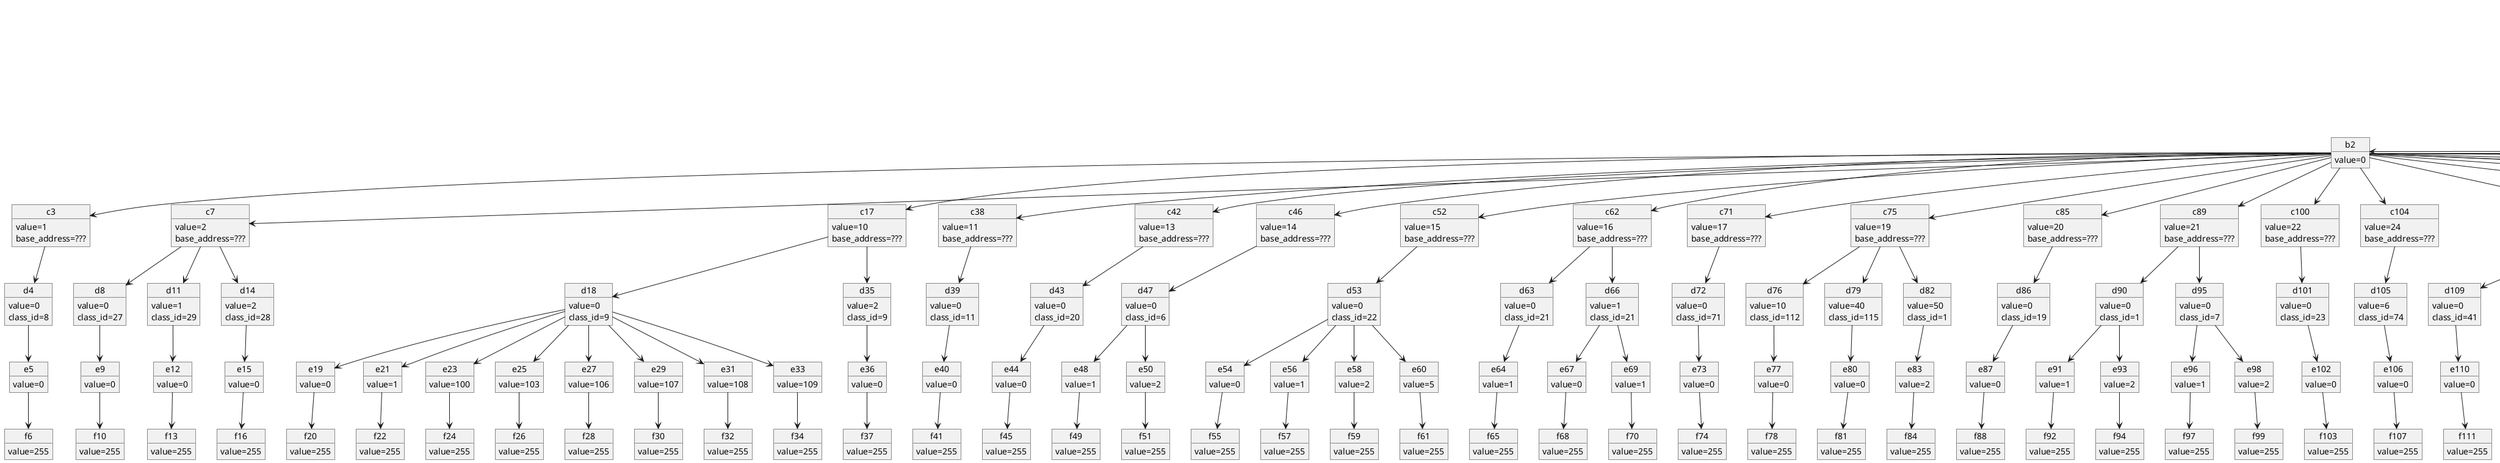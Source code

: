 @startuml
object a1{
    value=0
}
root --> a1
object b2{
    value=0
}
a1 --> b2
object c3{
    value=1
    base_address=???
}
b2 --> c3
object d4{
    value=0
    class_id=8
}
c3 --> d4
object e5{
    value=0
}
d4 --> e5
object f6{
    value=255
}
e5 --> f6
object c7{
    value=2
    base_address=???
}
b2 --> c7
object d8{
    value=0
    class_id=27
}
c7 --> d8
object e9{
    value=0
}
d8 --> e9
object f10{
    value=255
}
e9 --> f10
object d11{
    value=1
    class_id=29
}
c7 --> d11
object e12{
    value=0
}
d11 --> e12
object f13{
    value=255
}
e12 --> f13
object d14{
    value=2
    class_id=28
}
c7 --> d14
object e15{
    value=0
}
d14 --> e15
object f16{
    value=255
}
e15 --> f16
object c17{
    value=10
    base_address=???
}
b2 --> c17
object d18{
    value=0
    class_id=9
}
c17 --> d18
object e19{
    value=0
}
d18 --> e19
object f20{
    value=255
}
e19 --> f20
object e21{
    value=1
}
d18 --> e21
object f22{
    value=255
}
e21 --> f22
object e23{
    value=100
}
d18 --> e23
object f24{
    value=255
}
e23 --> f24
object e25{
    value=103
}
d18 --> e25
object f26{
    value=255
}
e25 --> f26
object e27{
    value=106
}
d18 --> e27
object f28{
    value=255
}
e27 --> f28
object e29{
    value=107
}
d18 --> e29
object f30{
    value=255
}
e29 --> f30
object e31{
    value=108
}
d18 --> e31
object f32{
    value=255
}
e31 --> f32
object e33{
    value=109
}
d18 --> e33
object f34{
    value=255
}
e33 --> f34
object d35{
    value=2
    class_id=9
}
c17 --> d35
object e36{
    value=0
}
d35 --> e36
object f37{
    value=255
}
e36 --> f37
object c38{
    value=11
    base_address=???
}
b2 --> c38
object d39{
    value=0
    class_id=11
}
c38 --> d39
object e40{
    value=0
}
d39 --> e40
object f41{
    value=255
}
e40 --> f41
object c42{
    value=13
    base_address=???
}
b2 --> c42
object d43{
    value=0
    class_id=20
}
c42 --> d43
object e44{
    value=0
}
d43 --> e44
object f45{
    value=255
}
e44 --> f45
object c46{
    value=14
    base_address=???
}
b2 --> c46
object d47{
    value=0
    class_id=6
}
c46 --> d47
object e48{
    value=1
}
d47 --> e48
object f49{
    value=255
}
e48 --> f49
object e50{
    value=2
}
d47 --> e50
object f51{
    value=255
}
e50 --> f51
object c52{
    value=15
    base_address=???
}
b2 --> c52
object d53{
    value=0
    class_id=22
}
c52 --> d53
object e54{
    value=0
}
d53 --> e54
object f55{
    value=255
}
e54 --> f55
object e56{
    value=1
}
d53 --> e56
object f57{
    value=255
}
e56 --> f57
object e58{
    value=2
}
d53 --> e58
object f59{
    value=255
}
e58 --> f59
object e60{
    value=5
}
d53 --> e60
object f61{
    value=255
}
e60 --> f61
object c62{
    value=16
    base_address=???
}
b2 --> c62
object d63{
    value=0
    class_id=21
}
c62 --> d63
object e64{
    value=1
}
d63 --> e64
object f65{
    value=255
}
e64 --> f65
object d66{
    value=1
    class_id=21
}
c62 --> d66
object e67{
    value=0
}
d66 --> e67
object f68{
    value=255
}
e67 --> f68
object e69{
    value=1
}
d66 --> e69
object f70{
    value=255
}
e69 --> f70
object c71{
    value=17
    base_address=???
}
b2 --> c71
object d72{
    value=0
    class_id=71
}
c71 --> d72
object e73{
    value=0
}
d72 --> e73
object f74{
    value=255
}
e73 --> f74
object c75{
    value=19
    base_address=???
}
b2 --> c75
object d76{
    value=10
    class_id=112
}
c75 --> d76
object e77{
    value=0
}
d76 --> e77
object f78{
    value=255
}
e77 --> f78
object d79{
    value=40
    class_id=115
}
c75 --> d79
object e80{
    value=0
}
d79 --> e80
object f81{
    value=255
}
e80 --> f81
object d82{
    value=50
    class_id=1
}
c75 --> d82
object e83{
    value=2
}
d82 --> e83
object f84{
    value=255
}
e83 --> f84
object c85{
    value=20
    base_address=???
}
b2 --> c85
object d86{
    value=0
    class_id=19
}
c85 --> d86
object e87{
    value=0
}
d86 --> e87
object f88{
    value=255
}
e87 --> f88
object c89{
    value=21
    base_address=???
}
b2 --> c89
object d90{
    value=0
    class_id=1
}
c89 --> d90
object e91{
    value=1
}
d90 --> e91
object f92{
    value=255
}
e91 --> f92
object e93{
    value=2
}
d90 --> e93
object f94{
    value=255
}
e93 --> f94
object d95{
    value=0
    class_id=7
}
c89 --> d95
object e96{
    value=1
}
d95 --> e96
object f97{
    value=255
}
e96 --> f97
object e98{
    value=2
}
d95 --> e98
object f99{
    value=255
}
e98 --> f99
object c100{
    value=22
    base_address=???
}
b2 --> c100
object d101{
    value=0
    class_id=23
}
c100 --> d101
object e102{
    value=0
}
d101 --> e102
object f103{
    value=255
}
e102 --> f103
object c104{
    value=24
    base_address=???
}
b2 --> c104
object d105{
    value=6
    class_id=74
}
c104 --> d105
object e106{
    value=0
}
d105 --> e106
object f107{
    value=255
}
e106 --> f107
object c108{
    value=25
    base_address=???
}
b2 --> c108
object d109{
    value=0
    class_id=41
}
c108 --> d109
object e110{
    value=0
}
d109 --> e110
object f111{
    value=255
}
e110 --> f111
object d112{
    value=1
    class_id=42
}
c108 --> d112
object e113{
    value=0
}
d112 --> e113
object f114{
    value=255
}
e113 --> f114
object d115{
    value=2
    class_id=43
}
c108 --> d115
object e116{
    value=0
}
d115 --> e116
object f117{
    value=255
}
e116 --> f117
object d118{
    value=3
    class_id=44
}
c108 --> d118
object e119{
    value=0
}
d118 --> e119
object f120{
    value=255
}
e119 --> f120
object d121{
    value=4
    class_id=45
}
c108 --> d121
object e122{
    value=0
}
d121 --> e122
object f123{
    value=255
}
e122 --> f123
object d124{
    value=7
    class_id=48
}
c108 --> d124
object e125{
    value=0
}
d124 --> e125
object f126{
    value=255
}
e125 --> f126
object d127{
    value=9
    class_id=40
}
c108 --> d127
object e128{
    value=0
}
d127 --> e128
object f129{
    value=255
}
e128 --> f129
object d130{
    value=10
    class_id=100
}
c108 --> d130
object e131{
    value=0
}
d130 --> e131
object f132{
    value=255
}
e131 --> f132
object c133{
    value=40
    base_address=???
}
b2 --> c133
object d134{
    value=0
    class_id=15
}
c133 --> d134
object e135{
    value=0
}
d134 --> e135
object f136{
    value=255
}
e135 --> f136
object e137{
    value=2
}
d134 --> e137
object f138{
    value=255
}
e137 --> f138
object e139{
    value=3
}
d134 --> e139
object f140{
    value=255
}
e139 --> f140
object e141{
    value=4
}
d134 --> e141
object f142{
    value=255
}
e141 --> f142
object e143{
    value=5
}
d134 --> e143
object f144{
    value=255
}
e143 --> f144
object e145{
    value=10
}
d134 --> e145
object f146{
    value=255
}
e145 --> f146
object c147{
    value=41
    base_address=???
}
b2 --> c147
object d148{
    value=0
    class_id=17
}
c147 --> d148
object e149{
    value=0
}
d148 --> e149
object f150{
    value=255
}
e149 --> f150
object c151{
    value=42
    base_address=???
}
b2 --> c151
object d152{
    value=0
    class_id=1
}
c151 --> d152
object e153{
    value=0
}
d152 --> e153
object f154{
    value=255
}
e153 --> f154
object c155{
    value=43
    base_address=???
}
b2 --> c155
object d156{
    value=0
    class_id=64
}
c155 --> d156
object e157{
    value=0
}
d156 --> e157
object f158{
    value=255
}
e157 --> f158
object e159{
    value=1
}
d156 --> e159
object f160{
    value=255
}
e159 --> f160
object e161{
    value=2
}
d156 --> e161
object f162{
    value=255
}
e161 --> f162
object e163{
    value=3
}
d156 --> e163
object f164{
    value=255
}
e163 --> f164
object e165{
    value=4
}
d156 --> e165
object f166{
    value=255
}
e165 --> f166
object e167{
    value=5
}
d156 --> e167
object f168{
    value=255
}
e167 --> f168
object e169{
    value=10
}
d156 --> e169
object f170{
    value=255
}
e169 --> f170
object d171{
    value=1
    class_id=1
}
c155 --> d171
object e172{
    value=0
}
d171 --> e172
object f173{
    value=255
}
e172 --> f173
object e174{
    value=1
}
d171 --> e174
object f175{
    value=255
}
e174 --> f175
object e176{
    value=2
}
d171 --> e176
object f177{
    value=255
}
e176 --> f177
object e178{
    value=3
}
d171 --> e178
object f179{
    value=255
}
e178 --> f179
object e180{
    value=4
}
d171 --> e180
object f181{
    value=255
}
e180 --> f181
object e182{
    value=5
}
d171 --> e182
object f183{
    value=255
}
e182 --> f183
object e184{
    value=6
}
d171 --> e184
object f185{
    value=255
}
e184 --> f185
object e186{
    value=7
}
d171 --> e186
object f187{
    value=255
}
e186 --> f187
object e188{
    value=8
}
d171 --> e188
object f189{
    value=255
}
e188 --> f189
object e190{
    value=9
}
d171 --> e190
object f191{
    value=255
}
e190 --> f191
object e192{
    value=20
}
d171 --> e192
object f193{
    value=255
}
e192 --> f193
object e194{
    value=21
}
d171 --> e194
object f195{
    value=255
}
e194 --> f195
object c196{
    value=44
    base_address=???
}
b2 --> c196
object d197{
    value=0
    class_id=18
}
c196 --> d197
object e198{
    value=0
}
d197 --> e198
object f199{
    value=255
}
e198 --> f199
object d200{
    value=1
    class_id=122
}
c196 --> d200
object e201{
    value=0
}
d200 --> e201
object f202{
    value=255
}
e201 --> f202
object d203{
    value=2
    class_id=124
}
c196 --> d203
object e204{
    value=0
}
d203 --> e204
object f205{
    value=255
}
e204 --> f205
object c206{
    value=94
    base_address=???
}
b2 --> c206
object d207{
    value=71
    class_id=1
}
c206 --> d207
object e208{
    value=1
}
d207 --> e208
object f209{
    value=255
}
e208 --> f209
object d210{
    value=71
    class_id=3
}
c206 --> d210
object e211{
    value=2
}
d210 --> e211
object f212{
    value=255
}
e211 --> f212
object e213{
    value=3
}
d210 --> e213
object f214{
    value=255
}
e213 --> f214
object c215{
    value=96
    base_address=???
}
b2 --> c215
object d216{
    value=1
    class_id=1
}
c215 --> d216
object e217{
    value=0
}
d216 --> e217
object f218{
    value=255
}
e217 --> f218
object e219{
    value=1
}
d216 --> e219
object f220{
    value=255
}
e219 --> f220
object e221{
    value=2
}
d216 --> e221
object f222{
    value=255
}
e221 --> f222
object e223{
    value=3
}
d216 --> e223
object f224{
    value=255
}
e223 --> f224
object e225{
    value=4
}
d216 --> e225
object f226{
    value=255
}
e225 --> f226
object e227{
    value=5
}
d216 --> e227
object f228{
    value=255
}
e227 --> f228
object e229{
    value=6
}
d216 --> e229
object f230{
    value=255
}
e229 --> f230
object e231{
    value=7
}
d216 --> e231
object f232{
    value=255
}
e231 --> f232
object e233{
    value=8
}
d216 --> e233
object f234{
    value=255
}
e233 --> f234
object e235{
    value=9
}
d216 --> e235
object f236{
    value=255
}
e235 --> f236
object d237{
    value=2
    class_id=1
}
c215 --> d237
object e238{
    value=0
}
d237 --> e238
object f239{
    value=255
}
e238 --> f239
object e240{
    value=1
}
d237 --> e240
object f241{
    value=255
}
e240 --> f241
object e242{
    value=5
}
d237 --> e242
object f243{
    value=255
}
e242 --> f243
object e244{
    value=13
}
d237 --> e244
object f245{
    value=255
}
e244 --> f245
object d246{
    value=3
    class_id=70
}
c215 --> d246
object e247{
    value=10
}
d246 --> e247
object f248{
    value=255
}
e247 --> f248
object d249{
    value=5
    class_id=1
}
c215 --> d249
object e250{
    value=1
}
d249 --> e250
object f251{
    value=255
}
e250 --> f251
object d252{
    value=6
    class_id=1
}
c215 --> d252
object e253{
    value=2
}
d252 --> e253
object f254{
    value=255
}
e253 --> f254
object d255{
    value=6
    class_id=3
}
c215 --> d255
object e256{
    value=1
}
d255 --> e256
object f257{
    value=255
}
e256 --> f257
object e258{
    value=3
}
d255 --> e258
object f259{
    value=255
}
e258 --> f259
object e260{
    value=11
}
d255 --> e260
object f261{
    value=255
}
e260 --> f261
object d262{
    value=7
    class_id=1
}
c215 --> d262
object e263{
    value=0
}
d262 --> e263
object f264{
    value=255
}
e263 --> f264
object e265{
    value=5
}
d262 --> e265
object f266{
    value=255
}
e265 --> f266
object e267{
    value=9
}
d262 --> e267
object f268{
    value=255
}
e267 --> f268
object e269{
    value=10
}
d262 --> e269
object f270{
    value=255
}
e269 --> f270
object e271{
    value=21
}
d262 --> e271
object f272{
    value=255
}
e271 --> f272
object d273{
    value=7
    class_id=3
}
c215 --> d273
object e274{
    value=15
}
d273 --> e274
object f275{
    value=255
}
e274 --> f275
object e276{
    value=19
}
d273 --> e276
object f277{
    value=255
}
e276 --> f277
object e278{
    value=20
}
d273 --> e278
object f279{
    value=255
}
e278 --> f279
object d280{
    value=8
    class_id=3
}
c215 --> d280
object e281{
    value=0
}
d280 --> e281
object f282{
    value=255
}
e281 --> f282
object d283{
    value=9
    class_id=3
}
c215 --> d283
object e284{
    value=0
}
d283 --> e284
object f285{
    value=255
}
e284 --> f285
object d286{
    value=10
    class_id=1
}
c215 --> d286
object e287{
    value=1
}
d286 --> e287
object f288{
    value=255
}
e287 --> f288
object e289{
    value=2
}
d286 --> e289
object f290{
    value=255
}
e289 --> f290
object e291{
    value=3
}
d286 --> e291
object f292{
    value=255
}
e291 --> f292
object e293{
    value=4
}
d286 --> e293
object f294{
    value=255
}
e293 --> f294
object e295{
    value=5
}
d286 --> e295
object f296{
    value=255
}
e295 --> f296
object e297{
    value=6
}
d286 --> e297
object f298{
    value=255
}
e297 --> f298
object e299{
    value=7
}
d286 --> e299
object f300{
    value=255
}
e299 --> f300
object e301{
    value=8
}
d286 --> e301
object f302{
    value=255
}
e301 --> f302
object d303{
    value=11
    class_id=1
}
c215 --> d303
object e304{
    value=0
}
d303 --> e304
object f305{
    value=255
}
e304 --> f305
object e306{
    value=1
}
d303 --> e306
object f307{
    value=255
}
e306 --> f307
object e308{
    value=2
}
d303 --> e308
object f309{
    value=255
}
e308 --> f309
object e310{
    value=3
}
d303 --> e310
object f311{
    value=255
}
e310 --> f311
object e312{
    value=4
}
d303 --> e312
object f313{
    value=255
}
e312 --> f313
object e314{
    value=5
}
d303 --> e314
object f315{
    value=255
}
e314 --> f315
object e316{
    value=22
}
d303 --> e316
object f317{
    value=255
}
e316 --> f317
object e318{
    value=24
}
d303 --> e318
object f319{
    value=255
}
e318 --> f319
object e320{
    value=25
}
d303 --> e320
object f321{
    value=255
}
e320 --> f321
object e322{
    value=26
}
d303 --> e322
object f323{
    value=255
}
e322 --> f323
object e324{
    value=27
}
d303 --> e324
object f325{
    value=255
}
e324 --> f325
object e326{
    value=28
}
d303 --> e326
object f327{
    value=255
}
e326 --> f327
object e328{
    value=29
}
d303 --> e328
object f329{
    value=255
}
e328 --> f329
object e330{
    value=30
}
d303 --> e330
object f331{
    value=255
}
e330 --> f331
object e332{
    value=31
}
d303 --> e332
object f333{
    value=255
}
e332 --> f333
object e334{
    value=32
}
d303 --> e334
object f335{
    value=255
}
e334 --> f335
object e336{
    value=33
}
d303 --> e336
object f337{
    value=255
}
e336 --> f337
object e338{
    value=34
}
d303 --> e338
object f339{
    value=255
}
e338 --> f339
object e340{
    value=35
}
d303 --> e340
object f341{
    value=255
}
e340 --> f341
object e342{
    value=36
}
d303 --> e342
object f343{
    value=255
}
e342 --> f343
object d344{
    value=13
    class_id=1
}
c215 --> d344
object e345{
    value=0
}
d344 --> e345
object f346{
    value=255
}
e345 --> f346
object e347{
    value=1
}
d344 --> e347
object f348{
    value=255
}
e347 --> f348
object d349{
    value=14
    class_id=1
}
c215 --> d349
object e350{
    value=0
}
d349 --> e350
object f351{
    value=255
}
e350 --> f351
object d352{
    value=20
    class_id=1
}
c215 --> d352
object e353{
    value=0
}
d352 --> e353
object f354{
    value=255
}
e353 --> f354
object e355{
    value=1
}
d352 --> e355
object f356{
    value=255
}
e355 --> f356
object e357{
    value=5
}
d352 --> e357
object f358{
    value=255
}
e357 --> f358
object e359{
    value=6
}
d352 --> e359
object f360{
    value=255
}
e359 --> f360
object e361{
    value=15
}
d352 --> e361
object f362{
    value=255
}
e361 --> f362
object e363{
    value=16
}
d352 --> e363
object f364{
    value=255
}
e363 --> f364
object d365{
    value=20
    class_id=3
}
c215 --> d365
object e366{
    value=3
}
d365 --> e366
object f367{
    value=255
}
e366 --> f367
object e368{
    value=8
}
d365 --> e368
object f369{
    value=255
}
e368 --> f369
object e370{
    value=18
}
d365 --> e370
object f371{
    value=255
}
e370 --> f371
object d372{
    value=50
    class_id=1
}
c215 --> d372
object e373{
    value=9
}
d372 --> e373
object f374{
    value=255
}
e373 --> f374
object d375{
    value=55
    class_id=1
}
c215 --> d375
object e376{
    value=4
}
d375 --> e376
object f377{
    value=255
}
e376 --> f377
object e378{
    value=30
}
d375 --> e378
object f379{
    value=255
}
e378 --> f379
object d380{
    value=59
    class_id=1
}
c215 --> d380
object e381{
    value=0
}
d380 --> e381
object f382{
    value=255
}
e381 --> f382
object e383{
    value=1
}
d380 --> e383
object f384{
    value=255
}
e383 --> f384
object e385{
    value=2
}
d380 --> e385
object f386{
    value=255
}
e385 --> f386
object e387{
    value=3
}
d380 --> e387
object f388{
    value=255
}
e387 --> f388
object d389{
    value=62
    class_id=1
}
c215 --> d389
object e390{
    value=1
}
d389 --> e390
object f391{
    value=255
}
e390 --> f391
object e392{
    value=2
}
d389 --> e392
object f393{
    value=255
}
e392 --> f393
object e394{
    value=3
}
d389 --> e394
object f395{
    value=255
}
e394 --> f395
object e396{
    value=5
}
d389 --> e396
object f397{
    value=255
}
e396 --> f397
object e398{
    value=6
}
d389 --> e398
object f399{
    value=255
}
e398 --> f399
object e400{
    value=8
}
d389 --> e400
object f401{
    value=255
}
e400 --> f401
object e402{
    value=9
}
d389 --> e402
object f403{
    value=255
}
e402 --> f403
object e404{
    value=10
}
d389 --> e404
object f405{
    value=255
}
e404 --> f405
object e406{
    value=11
}
d389 --> e406
object f407{
    value=255
}
e406 --> f407
object e408{
    value=13
}
d389 --> e408
object f409{
    value=255
}
e408 --> f409
object d410{
    value=62
    class_id=3
}
c215 --> d410
object e411{
    value=4
}
d410 --> e411
object f412{
    value=255
}
e411 --> f412
object e413{
    value=12
}
d410 --> e413
object f414{
    value=255
}
e413 --> f414
object d415{
    value=62
    class_id=7
}
c215 --> d415
object e416{
    value=0
}
d415 --> e416
object f417{
    value=255
}
e416 --> f417
object e418{
    value=7
}
d415 --> e418
object f419{
    value=255
}
e418 --> f419
object d420{
    value=62
    class_id=9
}
c215 --> d420
object e421{
    value=4
}
d420 --> e421
object f422{
    value=255
}
e421 --> f422
object d423{
    value=63
    class_id=1
}
c215 --> d423
object e424{
    value=0
}
d423 --> e424
object f425{
    value=255
}
e424 --> f425
object d426{
    value=64
    class_id=1
}
c215 --> d426
object e427{
    value=1
}
d426 --> e427
object f428{
    value=255
}
e427 --> f428
object e429{
    value=2
}
d426 --> e429
object f430{
    value=255
}
e429 --> f430
object e431{
    value=5
}
d426 --> e431
object f432{
    value=255
}
e431 --> f432
object e433{
    value=6
}
d426 --> e433
object f434{
    value=255
}
e433 --> f434
object e435{
    value=8
}
d426 --> e435
object f436{
    value=255
}
e435 --> f436
object e437{
    value=9
}
d426 --> e437
object f438{
    value=255
}
e437 --> f438
object d439{
    value=64
    class_id=3
}
c215 --> d439
object e440{
    value=3
}
d439 --> e440
object f441{
    value=255
}
e440 --> f441
object e442{
    value=4
}
d439 --> e442
object f443{
    value=255
}
e442 --> f443
object e444{
    value=7
}
d439 --> e444
object f445{
    value=255
}
e444 --> f445
object e446{
    value=10
}
d439 --> e446
object f447{
    value=255
}
e446 --> f447
object e448{
    value=11
}
d439 --> e448
object f449{
    value=255
}
e448 --> f449
object e450{
    value=12
}
d439 --> e450
object f451{
    value=255
}
e450 --> f451
object e452{
    value=13
}
d439 --> e452
object f453{
    value=255
}
e452 --> f453
object e454{
    value=14
}
d439 --> e454
object f455{
    value=255
}
e454 --> f455
object e456{
    value=15
}
d439 --> e456
object f457{
    value=255
}
e456 --> f457
object e458{
    value=16
}
d439 --> e458
object f459{
    value=255
}
e458 --> f459
object d460{
    value=65
    class_id=1
}
c215 --> d460
object e461{
    value=0
}
d460 --> e461
object f462{
    value=255
}
e461 --> f462
object e463{
    value=1
}
d460 --> e463
object f464{
    value=255
}
e463 --> f464
object d465{
    value=66
    class_id=1
}
c215 --> d465
object e466{
    value=0
}
d465 --> e466
object f467{
    value=255
}
e466 --> f467
object e468{
    value=1
}
d465 --> e468
object f469{
    value=255
}
e468 --> f469
object e470{
    value=2
}
d465 --> e470
object f471{
    value=255
}
e470 --> f471
object e472{
    value=3
}
d465 --> e472
object f473{
    value=255
}
e472 --> f473
object e474{
    value=6
}
d465 --> e474
object f475{
    value=255
}
e474 --> f475
object e476{
    value=8
}
d465 --> e476
object f477{
    value=255
}
e476 --> f477
object e478{
    value=9
}
d465 --> e478
object f479{
    value=255
}
e478 --> f479
object d480{
    value=66
    class_id=3
}
c215 --> d480
object e481{
    value=4
}
d480 --> e481
object f482{
    value=255
}
e481 --> f482
object e483{
    value=5
}
d480 --> e483
object f484{
    value=255
}
e483 --> f484
object e485{
    value=7
}
d480 --> e485
object f486{
    value=255
}
e485 --> f486
object d487{
    value=67
    class_id=1
}
c215 --> d487
object e488{
    value=1
}
d487 --> e488
object f489{
    value=255
}
e488 --> f489
object d490{
    value=67
    class_id=3
}
c215 --> d490
object e491{
    value=0
}
d490 --> e491
object f492{
    value=255
}
e491 --> f492
object d493{
    value=68
    class_id=1
}
c215 --> d493
object e494{
    value=0
}
d493 --> e494
object f495{
    value=255
}
e494 --> f495
object e496{
    value=1
}
d493 --> e496
object f497{
    value=255
}
e496 --> f497
object e498{
    value=14
}
d493 --> e498
object f499{
    value=255
}
e498 --> f499
object e500{
    value=15
}
d493 --> e500
object f501{
    value=255
}
e500 --> f501
object e502{
    value=16
}
d493 --> e502
object f503{
    value=255
}
e502 --> f503
object e504{
    value=23
}
d493 --> e504
object f505{
    value=255
}
e504 --> f505
object e506{
    value=24
}
d493 --> e506
object f507{
    value=255
}
e506 --> f507
object e508{
    value=50
}
d493 --> e508
object f509{
    value=255
}
e508 --> f509
object e510{
    value=52
}
d493 --> e510
object f511{
    value=255
}
e510 --> f511
object e512{
    value=55
}
d493 --> e512
object f513{
    value=255
}
e512 --> f513
object e514{
    value=56
}
d493 --> e514
object f515{
    value=255
}
e514 --> f515
object e516{
    value=57
}
d493 --> e516
object f517{
    value=255
}
e516 --> f517
object e518{
    value=58
}
d493 --> e518
object f519{
    value=255
}
e518 --> f519
object e520{
    value=59
}
d493 --> e520
object f521{
    value=255
}
e520 --> f521
object e522{
    value=60
}
d493 --> e522
object f523{
    value=255
}
e522 --> f523
object e524{
    value=61
}
d493 --> e524
object f525{
    value=255
}
e524 --> f525
object e526{
    value=64
}
d493 --> e526
object f527{
    value=255
}
e526 --> f527
object e528{
    value=85
}
d493 --> e528
object f529{
    value=255
}
e528 --> f529
object e530{
    value=86
}
d493 --> e530
object f531{
    value=255
}
e530 --> f531
object e532{
    value=87
}
d493 --> e532
object f533{
    value=255
}
e532 --> f533
object e534{
    value=88
}
d493 --> e534
object f535{
    value=255
}
e534 --> f535
object e536{
    value=89
}
d493 --> e536
object f537{
    value=255
}
e536 --> f537
object e538{
    value=90
}
d493 --> e538
object f539{
    value=255
}
e538 --> f539
object e540{
    value=91
}
d493 --> e540
object f541{
    value=255
}
e540 --> f541
object e542{
    value=98
}
d493 --> e542
object f543{
    value=255
}
e542 --> f543
object e544{
    value=99
}
d493 --> e544
object f545{
    value=255
}
e544 --> f545
object e546{
    value=110
}
d493 --> e546
object f547{
    value=255
}
e546 --> f547
object e548{
    value=111
}
d493 --> e548
object f549{
    value=255
}
e548 --> f549
object d550{
    value=68
    class_id=3
}
c215 --> d550
object e551{
    value=2
}
d550 --> e551
object f552{
    value=255
}
e551 --> f552
object e553{
    value=3
}
d550 --> e553
object f554{
    value=255
}
e553 --> f554
object e555{
    value=4
}
d550 --> e555
object f556{
    value=255
}
e555 --> f556
object e557{
    value=5
}
d550 --> e557
object f558{
    value=255
}
e557 --> f558
object e559{
    value=6
}
d550 --> e559
object f560{
    value=255
}
e559 --> f560
object e561{
    value=7
}
d550 --> e561
object f562{
    value=255
}
e561 --> f562
object e563{
    value=8
}
d550 --> e563
object f564{
    value=255
}
e563 --> f564
object e565{
    value=9
}
d550 --> e565
object f566{
    value=255
}
e565 --> f566
object e567{
    value=10
}
d550 --> e567
object f568{
    value=255
}
e567 --> f568
object e569{
    value=11
}
d550 --> e569
object f570{
    value=255
}
e569 --> f570
object e571{
    value=12
}
d550 --> e571
object f572{
    value=255
}
e571 --> f572
object e573{
    value=13
}
d550 --> e573
object f574{
    value=255
}
e573 --> f574
object e575{
    value=17
}
d550 --> e575
object f576{
    value=255
}
e575 --> f576
object e577{
    value=18
}
d550 --> e577
object f578{
    value=255
}
e577 --> f578
object e579{
    value=19
}
d550 --> e579
object f580{
    value=255
}
e579 --> f580
object e581{
    value=20
}
d550 --> e581
object f582{
    value=255
}
e581 --> f582
object e583{
    value=21
}
d550 --> e583
object f584{
    value=255
}
e583 --> f584
object e585{
    value=22
}
d550 --> e585
object f586{
    value=255
}
e585 --> f586
object e587{
    value=25
}
d550 --> e587
object f588{
    value=255
}
e587 --> f588
object e589{
    value=26
}
d550 --> e589
object f590{
    value=255
}
e589 --> f590
object e591{
    value=27
}
d550 --> e591
object f592{
    value=255
}
e591 --> f592
object e593{
    value=28
}
d550 --> e593
object f594{
    value=255
}
e593 --> f594
object e595{
    value=51
}
d550 --> e595
object f596{
    value=255
}
e595 --> f596
object e597{
    value=53
}
d550 --> e597
object f598{
    value=255
}
e597 --> f598
object e599{
    value=54
}
d550 --> e599
object f600{
    value=255
}
e599 --> f600
object e601{
    value=62
}
d550 --> e601
object f602{
    value=255
}
e601 --> f602
object e603{
    value=63
}
d550 --> e603
object f604{
    value=255
}
e603 --> f604
object e605{
    value=65
}
d550 --> e605
object f606{
    value=255
}
e605 --> f606
object e607{
    value=66
}
d550 --> e607
object f608{
    value=255
}
e607 --> f608
object e609{
    value=67
}
d550 --> e609
object f610{
    value=255
}
e609 --> f610
object e611{
    value=68
}
d550 --> e611
object f612{
    value=255
}
e611 --> f612
object e613{
    value=69
}
d550 --> e613
object f614{
    value=255
}
e613 --> f614
object e615{
    value=70
}
d550 --> e615
object f616{
    value=255
}
e615 --> f616
object e617{
    value=71
}
d550 --> e617
object f618{
    value=255
}
e617 --> f618
object e619{
    value=72
}
d550 --> e619
object f620{
    value=255
}
e619 --> f620
object e621{
    value=73
}
d550 --> e621
object f622{
    value=255
}
e621 --> f622
object e623{
    value=74
}
d550 --> e623
object f624{
    value=255
}
e623 --> f624
object e625{
    value=75
}
d550 --> e625
object f626{
    value=255
}
e625 --> f626
object e627{
    value=76
}
d550 --> e627
object f628{
    value=255
}
e627 --> f628
object e629{
    value=77
}
d550 --> e629
object f630{
    value=255
}
e629 --> f630
object e631{
    value=78
}
d550 --> e631
object f632{
    value=255
}
e631 --> f632
object e633{
    value=79
}
d550 --> e633
object f634{
    value=255
}
e633 --> f634
object e635{
    value=80
}
d550 --> e635
object f636{
    value=255
}
e635 --> f636
object e637{
    value=81
}
d550 --> e637
object f638{
    value=255
}
e637 --> f638
object e639{
    value=82
}
d550 --> e639
object f640{
    value=255
}
e639 --> f640
object e641{
    value=83
}
d550 --> e641
object f642{
    value=255
}
e641 --> f642
object e643{
    value=84
}
d550 --> e643
object f644{
    value=255
}
e643 --> f644
object e645{
    value=92
}
d550 --> e645
object f646{
    value=255
}
e645 --> f646
object e647{
    value=93
}
d550 --> e647
object f648{
    value=255
}
e647 --> f648
object e649{
    value=94
}
d550 --> e649
object f650{
    value=255
}
e649 --> f650
object e651{
    value=95
}
d550 --> e651
object f652{
    value=255
}
e651 --> f652
object e653{
    value=96
}
d550 --> e653
object f654{
    value=255
}
e653 --> f654
object e655{
    value=97
}
d550 --> e655
object f656{
    value=255
}
e655 --> f656
object e657{
    value=100
}
d550 --> e657
object f658{
    value=255
}
e657 --> f658
object e659{
    value=101
}
d550 --> e659
object f660{
    value=255
}
e659 --> f660
object e661{
    value=102
}
d550 --> e661
object f662{
    value=255
}
e661 --> f662
object e663{
    value=103
}
d550 --> e663
object f664{
    value=255
}
e663 --> f664
object e665{
    value=104
}
d550 --> e665
object f666{
    value=255
}
e665 --> f666
object e667{
    value=105
}
d550 --> e667
object f668{
    value=255
}
e667 --> f668
object e669{
    value=106
}
d550 --> e669
object f670{
    value=255
}
e669 --> f670
object e671{
    value=107
}
d550 --> e671
object f672{
    value=255
}
e671 --> f672
object e673{
    value=108
}
d550 --> e673
object f674{
    value=255
}
e673 --> f674
object e675{
    value=109
}
d550 --> e675
object f676{
    value=255
}
e675 --> f676
object d677{
    value=69
    class_id=1
}
c215 --> d677
object e678{
    value=0
}
d677 --> e678
object f679{
    value=255
}
e678 --> f679
object d680{
    value=70
    class_id=1
}
c215 --> d680
object e681{
    value=0
}
d680 --> e681
object f682{
    value=255
}
e681 --> f682
object e683{
    value=10
}
d680 --> e683
object f684{
    value=255
}
e683 --> f684
object e685{
    value=11
}
d680 --> e685
object f686{
    value=0
}
e685 --> f686
object f687{
    value=1
}
e685 --> f687
object f688{
    value=255
}
e685 --> f688
object e689{
    value=12
}
d680 --> e689
object f690{
    value=255
}
e689 --> f690
object e691{
    value=13
}
d680 --> e691
object f692{
    value=255
}
e691 --> f692
object e693{
    value=14
}
d680 --> e693
object f694{
    value=255
}
e693 --> f694
object e695{
    value=15
}
d680 --> e695
object f696{
    value=255
}
e695 --> f696
object e697{
    value=19
}
d680 --> e697
object f698{
    value=255
}
e697 --> f698
object e699{
    value=20
}
d680 --> e699
object f700{
    value=255
}
e699 --> f700
object e701{
    value=22
}
d680 --> e701
object f702{
    value=255
}
e701 --> f702
object e703{
    value=23
}
d680 --> e703
object f704{
    value=255
}
e703 --> f704
object e705{
    value=24
}
d680 --> e705
object f706{
    value=255
}
e705 --> f706
object e707{
    value=25
}
d680 --> e707
object f708{
    value=255
}
e707 --> f708
object e709{
    value=26
}
d680 --> e709
object f710{
    value=255
}
e709 --> f710
object e711{
    value=28
}
d680 --> e711
object f712{
    value=255
}
e711 --> f712
object d713{
    value=70
    class_id=3
}
c215 --> d713
object e714{
    value=1
}
d713 --> e714
object f715{
    value=255
}
e714 --> f715
object e716{
    value=2
}
d713 --> e716
object f717{
    value=255
}
e716 --> f717
object e718{
    value=3
}
d713 --> e718
object f719{
    value=255
}
e718 --> f719
object e720{
    value=4
}
d713 --> e720
object f721{
    value=255
}
e720 --> f721
object e722{
    value=5
}
d713 --> e722
object f723{
    value=255
}
e722 --> f723
object e724{
    value=9
}
d713 --> e724
object f725{
    value=255
}
e724 --> f725
object e726{
    value=16
}
d713 --> e726
object f727{
    value=255
}
e726 --> f727
object e728{
    value=17
}
d713 --> e728
object f729{
    value=255
}
e728 --> f729
object e730{
    value=18
}
d713 --> e730
object f731{
    value=255
}
e730 --> f731
object e732{
    value=21
}
d713 --> e732
object f733{
    value=255
}
e732 --> f733
object e734{
    value=27
}
d713 --> e734
object f735{
    value=255
}
e734 --> f735
object d736{
    value=70
    class_id=7
}
c215 --> d736
object e737{
    value=6
}
d736 --> e737
object f738{
    value=255
}
e737 --> f738
object e739{
    value=7
}
d736 --> e739
object f740{
    value=255
}
e739 --> f740
object e741{
    value=8
}
d736 --> e741
object f742{
    value=255
}
e741 --> f742
object d743{
    value=71
    class_id=1
}
c215 --> d743
object e744{
    value=1
}
d743 --> e744
object f745{
    value=255
}
e744 --> f745
object e746{
    value=2
}
d743 --> e746
object f747{
    value=255
}
e746 --> f747
object e748{
    value=3
}
d743 --> e748
object f749{
    value=255
}
e748 --> f749
object e750{
    value=4
}
d743 --> e750
object f751{
    value=255
}
e750 --> f751
object e752{
    value=5
}
d743 --> e752
object f753{
    value=255
}
e752 --> f753
object e754{
    value=6
}
d743 --> e754
object f755{
    value=255
}
e754 --> f755
object e756{
    value=7
}
d743 --> e756
object f757{
    value=255
}
e756 --> f757
object e758{
    value=8
}
d743 --> e758
object f759{
    value=255
}
e758 --> f759
object e760{
    value=9
}
d743 --> e760
object f761{
    value=255
}
e760 --> f761
object e762{
    value=10
}
d743 --> e762
object f763{
    value=255
}
e762 --> f763
object e764{
    value=11
}
d743 --> e764
object f765{
    value=255
}
e764 --> f765
object e766{
    value=12
}
d743 --> e766
object f767{
    value=255
}
e766 --> f767
object e768{
    value=13
}
d743 --> e768
object f769{
    value=255
}
e768 --> f769
object e770{
    value=14
}
d743 --> e770
object f771{
    value=255
}
e770 --> f771
object e772{
    value=15
}
d743 --> e772
object f773{
    value=255
}
e772 --> f773
object e774{
    value=16
}
d743 --> e774
object f775{
    value=255
}
e774 --> f775
object e776{
    value=17
}
d743 --> e776
object f777{
    value=255
}
e776 --> f777
object e778{
    value=18
}
d743 --> e778
object f779{
    value=255
}
e778 --> f779
object e780{
    value=19
}
d743 --> e780
object f781{
    value=255
}
e780 --> f781
object e782{
    value=22
}
d743 --> e782
object f783{
    value=255
}
e782 --> f783
object e784{
    value=23
}
d743 --> e784
object f785{
    value=255
}
e784 --> f785
object e786{
    value=24
}
d743 --> e786
object f787{
    value=255
}
e786 --> f787
object e788{
    value=25
}
d743 --> e788
object f789{
    value=255
}
e788 --> f789
object e790{
    value=26
}
d743 --> e790
object f791{
    value=255
}
e790 --> f791
object e792{
    value=27
}
d743 --> e792
object f793{
    value=255
}
e792 --> f793
object e794{
    value=28
}
d743 --> e794
object f795{
    value=255
}
e794 --> f795
object e796{
    value=29
}
d743 --> e796
object f797{
    value=255
}
e796 --> f797
object e798{
    value=30
}
d743 --> e798
object f799{
    value=255
}
e798 --> f799
object e800{
    value=31
}
d743 --> e800
object f801{
    value=255
}
e800 --> f801
object e802{
    value=32
}
d743 --> e802
object f803{
    value=255
}
e802 --> f803
object e804{
    value=33
}
d743 --> e804
object f805{
    value=255
}
e804 --> f805
object e806{
    value=37
}
d743 --> e806
object f807{
    value=255
}
e806 --> f807
object e808{
    value=38
}
d743 --> e808
object f809{
    value=255
}
e808 --> f809
object e810{
    value=39
}
d743 --> e810
object f811{
    value=255
}
e810 --> f811
object e812{
    value=40
}
d743 --> e812
object f813{
    value=255
}
e812 --> f813
object e814{
    value=41
}
d743 --> e814
object f815{
    value=255
}
e814 --> f815
object e816{
    value=42
}
d743 --> e816
object f817{
    value=255
}
e816 --> f817
object e818{
    value=44
}
d743 --> e818
object f819{
    value=255
}
e818 --> f819
object e820{
    value=46
}
d743 --> e820
object f821{
    value=255
}
e820 --> f821
object e822{
    value=47
}
d743 --> e822
object f823{
    value=255
}
e822 --> f823
object e824{
    value=49
}
d743 --> e824
object f825{
    value=255
}
e824 --> f825
object e826{
    value=50
}
d743 --> e826
object f827{
    value=255
}
e826 --> f827
object e828{
    value=51
}
d743 --> e828
object f829{
    value=255
}
e828 --> f829
object d830{
    value=71
    class_id=3
}
c215 --> d830
object e831{
    value=0
}
d830 --> e831
object f832{
    value=255
}
e831 --> f832
object e833{
    value=20
}
d830 --> e833
object f834{
    value=255
}
e833 --> f834
object e835{
    value=21
}
d830 --> e835
object f836{
    value=255
}
e835 --> f836
object e837{
    value=34
}
d830 --> e837
object f838{
    value=255
}
e837 --> f838
object e839{
    value=35
}
d830 --> e839
object f840{
    value=255
}
e839 --> f840
object e841{
    value=36
}
d830 --> e841
object f842{
    value=255
}
e841 --> f842
object e843{
    value=43
}
d830 --> e843
object f844{
    value=255
}
e843 --> f844
object e845{
    value=45
}
d830 --> e845
object f846{
    value=255
}
e845 --> f846
object e847{
    value=48
}
d830 --> e847
object f848{
    value=255
}
e847 --> f848
object d849{
    value=72
    class_id=1
}
c215 --> d849
object e850{
    value=0
}
d849 --> e850
object f851{
    value=255
}
e850 --> f851
object e852{
    value=1
}
d849 --> e852
object f853{
    value=255
}
e852 --> f853
object e854{
    value=2
}
d849 --> e854
object f855{
    value=255
}
e854 --> f855
object e856{
    value=3
}
d849 --> e856
object f857{
    value=255
}
e856 --> f857
object e858{
    value=4
}
d849 --> e858
object f859{
    value=255
}
e858 --> f859
object e860{
    value=5
}
d849 --> e860
object f861{
    value=255
}
e860 --> f861
object e862{
    value=6
}
d849 --> e862
object f863{
    value=255
}
e862 --> f863
object e864{
    value=7
}
d849 --> e864
object f865{
    value=255
}
e864 --> f865
object d866{
    value=73
    class_id=1
}
c215 --> d866
object e867{
    value=0
}
d866 --> e867
object f868{
    value=255
}
e867 --> f868
object e869{
    value=1
}
d866 --> e869
object f870{
    value=255
}
e869 --> f870
object e871{
    value=2
}
d866 --> e871
object f872{
    value=255
}
e871 --> f872
object e873{
    value=5
}
d866 --> e873
object f874{
    value=255
}
e873 --> f874
object e875{
    value=10
}
d866 --> e875
object f876{
    value=255
}
e875 --> f876
object e877{
    value=11
}
d866 --> e877
object f878{
    value=255
}
e877 --> f878
object e879{
    value=12
}
d866 --> e879
object f880{
    value=255
}
e879 --> f880
object d881{
    value=73
    class_id=3
}
c215 --> d881
object e882{
    value=6
}
d881 --> e882
object f883{
    value=255
}
e882 --> f883
object e884{
    value=7
}
d881 --> e884
object f885{
    value=255
}
e884 --> f885
object e886{
    value=8
}
d881 --> e886
object f887{
    value=255
}
e886 --> f887
object e888{
    value=9
}
d881 --> e888
object f889{
    value=255
}
e888 --> f889
object e890{
    value=15
}
d881 --> e890
object f891{
    value=255
}
e890 --> f891
object e892{
    value=16
}
d881 --> e892
object f893{
    value=255
}
e892 --> f893
object d894{
    value=76
    class_id=1
}
c215 --> d894
object e895{
    value=0
}
d894 --> e895
object f896{
    value=255
}
e895 --> f896
object e897{
    value=1
}
d894 --> e897
object f898{
    value=255
}
e897 --> f898
object e899{
    value=2
}
d894 --> e899
object f900{
    value=255
}
e899 --> f900
object e901{
    value=3
}
d894 --> e901
object f902{
    value=255
}
e901 --> f902
object e903{
    value=4
}
d894 --> e903
object f904{
    value=255
}
e903 --> f904
object d905{
    value=76
    class_id=3
}
c215 --> d905
object e906{
    value=5
}
d905 --> e906
object f907{
    value=255
}
e906 --> f907
object e908{
    value=6
}
d905 --> e908
object f909{
    value=255
}
e908 --> f909
object d910{
    value=77
    class_id=1
}
c215 --> d910
object e911{
    value=6
}
d910 --> e911
object f912{
    value=255
}
e911 --> f912
object e913{
    value=7
}
d910 --> e913
object f914{
    value=255
}
e913 --> f914
object e915{
    value=8
}
d910 --> e915
object f916{
    value=255
}
e915 --> f916
object e917{
    value=9
}
d910 --> e917
object f918{
    value=255
}
e917 --> f918
object e919{
    value=10
}
d910 --> e919
object f920{
    value=255
}
e919 --> f920
object e921{
    value=12
}
d910 --> e921
object f922{
    value=255
}
e921 --> f922
object e923{
    value=13
}
d910 --> e923
object f924{
    value=255
}
e923 --> f924
object e925{
    value=14
}
d910 --> e925
object f926{
    value=255
}
e925 --> f926
object e927{
    value=16
}
d910 --> e927
object f928{
    value=255
}
e927 --> f928
object e929{
    value=17
}
d910 --> e929
object f930{
    value=255
}
e929 --> f930
object e931{
    value=20
}
d910 --> e931
object f932{
    value=255
}
e931 --> f932
object e933{
    value=21
}
d910 --> e933
object f934{
    value=255
}
e933 --> f934
object e935{
    value=23
}
d910 --> e935
object f936{
    value=255
}
e935 --> f936
object d937{
    value=77
    class_id=3
}
c215 --> d937
object e938{
    value=4
}
d937 --> e938
object f939{
    value=255
}
e938 --> f939
object e940{
    value=5
}
d937 --> e940
object f941{
    value=255
}
e940 --> f941
object e942{
    value=11
}
d937 --> e942
object f943{
    value=255
}
e942 --> f943
object e944{
    value=15
}
d937 --> e944
object f945{
    value=255
}
e944 --> f945
object e946{
    value=18
}
d937 --> e946
object f947{
    value=255
}
e946 --> f947
object e948{
    value=19
}
d937 --> e948
object f949{
    value=255
}
e948 --> f949
object e950{
    value=22
}
d937 --> e950
object f951{
    value=255
}
e950 --> f951
object d952{
    value=77
    class_id=9
}
c215 --> d952
object e953{
    value=2
}
d952 --> e953
object f954{
    value=255
}
e953 --> f954
object e955{
    value=3
}
d952 --> e955
object f956{
    value=255
}
e955 --> f956
object d957{
    value=78
    class_id=1
}
c215 --> d957
object e958{
    value=0
}
d957 --> e958
object f959{
    value=255
}
e958 --> f959
object d960{
    value=78
    class_id=3
}
c215 --> d960
object e961{
    value=3
}
d960 --> e961
object f962{
    value=255
}
e961 --> f962
object e963{
    value=4
}
d960 --> e963
object f964{
    value=255
}
e963 --> f964
object d965{
    value=78
    class_id=9
}
c215 --> d965
object e966{
    value=1
}
d965 --> e966
object f967{
    value=255
}
e966 --> f967
object d968{
    value=78
    class_id=22
}
c215 --> d968
object e969{
    value=2
}
d968 --> e969
object f970{
    value=255
}
e969 --> f970
object d971{
    value=79
    class_id=1
}
c215 --> d971
object e972{
    value=1
}
d971 --> e972
object f973{
    value=255
}
e972 --> f973
object d974{
    value=79
    class_id=9
}
c215 --> d974
object e975{
    value=0
}
d974 --> e975
object f976{
    value=255
}
e975 --> f976
object d977{
    value=80
    class_id=1
}
c215 --> d977
object e978{
    value=0
}
d977 --> e978
object f979{
    value=255
}
e978 --> f979
object e980{
    value=1
}
d977 --> e980
object f981{
    value=255
}
e980 --> f981
object e982{
    value=5
}
d977 --> e982
object f983{
    value=255
}
e982 --> f983
object e984{
    value=6
}
d977 --> e984
object f985{
    value=255
}
e984 --> f985
object e986{
    value=7
}
d977 --> e986
object f987{
    value=255
}
e986 --> f987
object e988{
    value=8
}
d977 --> e988
object f989{
    value=255
}
e988 --> f989
object e990{
    value=9
}
d977 --> e990
object f991{
    value=255
}
e990 --> f991
object e992{
    value=10
}
d977 --> e992
object f993{
    value=255
}
e992 --> f993
object e994{
    value=11
}
d977 --> e994
object f995{
    value=255
}
e994 --> f995
object e996{
    value=13
}
d977 --> e996
object f997{
    value=255
}
e996 --> f997
object e998{
    value=14
}
d977 --> e998
object f999{
    value=255
}
e998 --> f999
object e1000{
    value=15
}
d977 --> e1000
object f1001{
    value=255
}
e1000 --> f1001
object e1002{
    value=16
}
d977 --> e1002
object f1003{
    value=255
}
e1002 --> f1003
object e1004{
    value=17
}
d977 --> e1004
object f1005{
    value=255
}
e1004 --> f1005
object e1006{
    value=18
}
d977 --> e1006
object f1007{
    value=255
}
e1006 --> f1007
object e1008{
    value=23
}
d977 --> e1008
object f1009{
    value=255
}
e1008 --> f1009
object e1010{
    value=24
}
d977 --> e1010
object f1011{
    value=255
}
e1010 --> f1011
object e1012{
    value=25
}
d977 --> e1012
object f1013{
    value=255
}
e1012 --> f1013
object e1014{
    value=26
}
d977 --> e1014
object f1015{
    value=255
}
e1014 --> f1015
object e1016{
    value=27
}
d977 --> e1016
object f1017{
    value=255
}
e1016 --> f1017
object e1018{
    value=28
}
d977 --> e1018
object f1019{
    value=255
}
e1018 --> f1019
object e1020{
    value=29
}
d977 --> e1020
object f1021{
    value=255
}
e1020 --> f1021
object e1022{
    value=30
}
d977 --> e1022
object f1023{
    value=255
}
e1022 --> f1023
object e1024{
    value=35
}
d977 --> e1024
object f1025{
    value=255
}
e1024 --> f1025
object e1026{
    value=36
}
d977 --> e1026
object f1027{
    value=255
}
e1026 --> f1027
object e1028{
    value=37
}
d977 --> e1028
object f1029{
    value=255
}
e1028 --> f1029
object e1030{
    value=38
}
d977 --> e1030
object f1031{
    value=255
}
e1030 --> f1031
object e1032{
    value=39
}
d977 --> e1032
object f1033{
    value=255
}
e1032 --> f1033
object e1034{
    value=40
}
d977 --> e1034
object f1035{
    value=255
}
e1034 --> f1035
object e1036{
    value=49
}
d977 --> e1036
object f1037{
    value=255
}
e1036 --> f1037
object e1038{
    value=50
}
d977 --> e1038
object f1039{
    value=255
}
e1038 --> f1039
object e1040{
    value=51
}
d977 --> e1040
object f1041{
    value=255
}
e1040 --> f1041
object e1042{
    value=52
}
d977 --> e1042
object f1043{
    value=255
}
e1042 --> f1043
object e1044{
    value=53
}
d977 --> e1044
object f1045{
    value=255
}
e1044 --> f1045
object e1046{
    value=54
}
d977 --> e1046
object f1047{
    value=255
}
e1046 --> f1047
object e1048{
    value=55
}
d977 --> e1048
object f1049{
    value=255
}
e1048 --> f1049
object e1050{
    value=57
}
d977 --> e1050
object f1051{
    value=255
}
e1050 --> f1051
object e1052{
    value=58
}
d977 --> e1052
object f1053{
    value=255
}
e1052 --> f1053
object e1054{
    value=59
}
d977 --> e1054
object f1055{
    value=255
}
e1054 --> f1055
object e1056{
    value=60
}
d977 --> e1056
object f1057{
    value=255
}
e1056 --> f1057
object e1058{
    value=61
}
d977 --> e1058
object f1059{
    value=255
}
e1058 --> f1059
object e1060{
    value=62
}
d977 --> e1060
object f1061{
    value=255
}
e1060 --> f1061
object d1062{
    value=80
    class_id=3
}
c215 --> d1062
object e1063{
    value=19
}
d1062 --> e1063
object f1064{
    value=255
}
e1063 --> f1064
object e1065{
    value=20
}
d1062 --> e1065
object f1066{
    value=255
}
e1065 --> f1066
object e1067{
    value=21
}
d1062 --> e1067
object f1068{
    value=255
}
e1067 --> f1068
object e1069{
    value=22
}
d1062 --> e1069
object f1070{
    value=255
}
e1069 --> f1070
object e1071{
    value=31
}
d1062 --> e1071
object f1072{
    value=255
}
e1071 --> f1072
object e1073{
    value=32
}
d1062 --> e1073
object f1074{
    value=255
}
e1073 --> f1074
object e1075{
    value=33
}
d1062 --> e1075
object f1076{
    value=255
}
e1075 --> f1076
object e1077{
    value=34
}
d1062 --> e1077
object f1078{
    value=255
}
e1077 --> f1078
object e1079{
    value=41
}
d1062 --> e1079
object f1080{
    value=255
}
e1079 --> f1080
object e1081{
    value=42
}
d1062 --> e1081
object f1082{
    value=255
}
e1081 --> f1082
object e1083{
    value=43
}
d1062 --> e1083
object f1084{
    value=255
}
e1083 --> f1084
object e1085{
    value=44
}
d1062 --> e1085
object f1086{
    value=255
}
e1085 --> f1086
object e1087{
    value=45
}
d1062 --> e1087
object f1088{
    value=255
}
e1087 --> f1088
object e1089{
    value=46
}
d1062 --> e1089
object f1090{
    value=255
}
e1089 --> f1090
object e1091{
    value=47
}
d1062 --> e1091
object f1092{
    value=255
}
e1091 --> f1092
object e1093{
    value=48
}
d1062 --> e1093
object f1094{
    value=255
}
e1093 --> f1094
object e1095{
    value=56
}
d1062 --> e1095
object f1096{
    value=255
}
e1095 --> f1096
object e1097{
    value=63
}
d1062 --> e1097
object f1098{
    value=255
}
e1097 --> f1098
object d1099{
    value=82
    class_id=1
}
c215 --> d1099
object e1100{
    value=0
}
d1099 --> e1100
object f1101{
    value=255
}
e1100 --> f1101
object e1102{
    value=1
}
d1099 --> e1102
object f1103{
    value=255
}
e1102 --> f1103
object e1104{
    value=2
}
d1099 --> e1104
object f1105{
    value=255
}
e1104 --> f1105
object e1106{
    value=3
}
d1099 --> e1106
object f1107{
    value=255
}
e1106 --> f1107
object d1108{
    value=83
    class_id=1
}
c215 --> d1108
object e1109{
    value=0
}
d1108 --> e1109
object f1110{
    value=255
}
e1109 --> f1110
object e1111{
    value=1
}
d1108 --> e1111
object f1112{
    value=255
}
e1111 --> f1112
object e1113{
    value=2
}
d1108 --> e1113
object f1114{
    value=255
}
e1113 --> f1114
object e1115{
    value=3
}
d1108 --> e1115
object f1116{
    value=255
}
e1115 --> f1116
object e1117{
    value=21
}
d1108 --> e1117
object f1118{
    value=101
}
e1117 --> f1118
object f1119{
    value=255
}
e1117 --> f1119
object e1120{
    value=22
}
d1108 --> e1120
object f1121{
    value=101
}
e1120 --> f1121
object f1122{
    value=255
}
e1120 --> f1122
object e1123{
    value=35
}
d1108 --> e1123
object f1124{
    value=101
}
e1123 --> f1124
object f1125{
    value=255
}
e1123 --> f1125
object e1126{
    value=39
}
d1108 --> e1126
object f1127{
    value=101
}
e1126 --> f1127
object f1128{
    value=255
}
e1126 --> f1128
object e1129{
    value=41
}
d1108 --> e1129
object f1130{
    value=101
}
e1129 --> f1130
object f1131{
    value=255
}
e1129 --> f1131
object e1132{
    value=43
}
d1108 --> e1132
object f1133{
    value=101
}
e1132 --> f1133
object f1134{
    value=255
}
e1132 --> f1134
object e1135{
    value=44
}
d1108 --> e1135
object f1136{
    value=101
}
e1135 --> f1136
object f1137{
    value=255
}
e1135 --> f1137
object e1138{
    value=45
}
d1108 --> e1138
object f1139{
    value=101
}
e1138 --> f1139
object f1140{
    value=255
}
e1138 --> f1140
object e1141{
    value=47
}
d1108 --> e1141
object f1142{
    value=101
}
e1141 --> f1142
object f1143{
    value=255
}
e1141 --> f1143
object d1144{
    value=83
    class_id=7
}
c215 --> d1144
object e1145{
    value=20
}
d1144 --> e1145
object f1146{
    value=255
}
e1145 --> f1146
object e1147{
    value=21
}
d1144 --> e1147
object f1148{
    value=101
}
e1147 --> f1148
object f1149{
    value=255
}
e1147 --> f1149
object e1150{
    value=22
}
d1144 --> e1150
object f1151{
    value=101
}
e1150 --> f1151
object f1152{
    value=255
}
e1150 --> f1152
object e1153{
    value=23
}
d1144 --> e1153
object f1154{
    value=255
}
e1153 --> f1154
object e1155{
    value=24
}
d1144 --> e1155
object f1156{
    value=255
}
e1155 --> f1156
object e1157{
    value=25
}
d1144 --> e1157
object f1158{
    value=255
}
e1157 --> f1158
object e1159{
    value=26
}
d1144 --> e1159
object f1160{
    value=255
}
e1159 --> f1160
object e1161{
    value=27
}
d1144 --> e1161
object f1162{
    value=255
}
e1161 --> f1162
object e1163{
    value=28
}
d1144 --> e1163
object f1164{
    value=255
}
e1163 --> f1164
object e1165{
    value=29
}
d1144 --> e1165
object f1166{
    value=255
}
e1165 --> f1166
object e1167{
    value=30
}
d1144 --> e1167
object f1168{
    value=255
}
e1167 --> f1168
object e1169{
    value=31
}
d1144 --> e1169
object f1170{
    value=255
}
e1169 --> f1170
object e1171{
    value=32
}
d1144 --> e1171
object f1172{
    value=255
}
e1171 --> f1172
object e1173{
    value=33
}
d1144 --> e1173
object f1174{
    value=255
}
e1173 --> f1174
object e1175{
    value=34
}
d1144 --> e1175
object f1176{
    value=255
}
e1175 --> f1176
object e1177{
    value=35
}
d1144 --> e1177
object f1178{
    value=101
}
e1177 --> f1178
object f1179{
    value=255
}
e1177 --> f1179
object e1180{
    value=36
}
d1144 --> e1180
object f1181{
    value=255
}
e1180 --> f1181
object e1182{
    value=37
}
d1144 --> e1182
object f1183{
    value=255
}
e1182 --> f1183
object e1184{
    value=38
}
d1144 --> e1184
object f1185{
    value=255
}
e1184 --> f1185
object e1186{
    value=39
}
d1144 --> e1186
object f1187{
    value=101
}
e1186 --> f1187
object f1188{
    value=255
}
e1186 --> f1188
object e1189{
    value=40
}
d1144 --> e1189
object f1190{
    value=255
}
e1189 --> f1190
object e1191{
    value=41
}
d1144 --> e1191
object f1192{
    value=101
}
e1191 --> f1192
object f1193{
    value=255
}
e1191 --> f1193
object e1194{
    value=42
}
d1144 --> e1194
object f1195{
    value=255
}
e1194 --> f1195
object e1196{
    value=43
}
d1144 --> e1196
object f1197{
    value=101
}
e1196 --> f1197
object f1198{
    value=255
}
e1196 --> f1198
object e1199{
    value=44
}
d1144 --> e1199
object f1200{
    value=101
}
e1199 --> f1200
object f1201{
    value=255
}
e1199 --> f1201
object e1202{
    value=45
}
d1144 --> e1202
object f1203{
    value=101
}
e1202 --> f1203
object f1204{
    value=255
}
e1202 --> f1204
object e1205{
    value=46
}
d1144 --> e1205
object f1206{
    value=255
}
e1205 --> f1206
object e1207{
    value=47
}
d1144 --> e1207
object f1208{
    value=101
}
e1207 --> f1208
object f1209{
    value=255
}
e1207 --> f1209
object e1210{
    value=48
}
d1144 --> e1210
object f1211{
    value=255
}
e1210 --> f1211
object e1212{
    value=49
}
d1144 --> e1212
object f1213{
    value=255
}
e1212 --> f1213
object e1214{
    value=50
}
d1144 --> e1214
object f1215{
    value=255
}
e1214 --> f1215
object e1216{
    value=51
}
d1144 --> e1216
object f1217{
    value=255
}
e1216 --> f1217
object e1218{
    value=52
}
d1144 --> e1218
object f1219{
    value=255
}
e1218 --> f1219
object e1220{
    value=53
}
d1144 --> e1220
object f1221{
    value=255
}
e1220 --> f1221
object e1222{
    value=54
}
d1144 --> e1222
object f1223{
    value=255
}
e1222 --> f1223
object e1224{
    value=55
}
d1144 --> e1224
object f1225{
    value=255
}
e1224 --> f1225
object e1226{
    value=56
}
d1144 --> e1226
object f1227{
    value=255
}
e1226 --> f1227
object e1228{
    value=57
}
d1144 --> e1228
object f1229{
    value=255
}
e1228 --> f1229
object e1230{
    value=58
}
d1144 --> e1230
object f1231{
    value=255
}
e1230 --> f1231
object e1232{
    value=59
}
d1144 --> e1232
object f1233{
    value=255
}
e1232 --> f1233
object e1234{
    value=60
}
d1144 --> e1234
object f1235{
    value=255
}
e1234 --> f1235
object e1236{
    value=61
}
d1144 --> e1236
object f1237{
    value=255
}
e1236 --> f1237
object e1238{
    value=62
}
d1144 --> e1238
object f1239{
    value=255
}
e1238 --> f1239
object e1240{
    value=63
}
d1144 --> e1240
object f1241{
    value=255
}
e1240 --> f1241
object e1242{
    value=64
}
d1144 --> e1242
object f1243{
    value=255
}
e1242 --> f1243
object e1244{
    value=65
}
d1144 --> e1244
object f1245{
    value=255
}
e1244 --> f1245
object e1246{
    value=66
}
d1144 --> e1246
object f1247{
    value=255
}
e1246 --> f1247
object e1248{
    value=67
}
d1144 --> e1248
object f1249{
    value=255
}
e1248 --> f1249
object d1250{
    value=85
    class_id=1
}
c215 --> d1250
object e1251{
    value=1
}
d1250 --> e1251
object f1252{
    value=255
}
e1251 --> f1252
object d1253{
    value=85
    class_id=7
}
c215 --> d1253
object e1254{
    value=0
}
d1253 --> e1254
object f1255{
    value=255
}
e1254 --> f1255
object d1256{
    value=96
    class_id=1
}
c215 --> d1256
object e1257{
    value=0
}
d1256 --> e1257
object f1258{
    value=255
}
e1257 --> f1258
object e1259{
    value=2
}
d1256 --> e1259
object f1260{
    value=255
}
e1259 --> f1260
object e1261{
    value=3
}
d1256 --> e1261
object f1262{
    value=255
}
e1261 --> f1262
object e1263{
    value=4
}
d1256 --> e1263
object f1264{
    value=255
}
e1263 --> f1264
object e1265{
    value=5
}
d1256 --> e1265
object f1266{
    value=255
}
e1265 --> f1266
object e1267{
    value=8
}
d1256 --> e1267
object f1268{
    value=255
}
e1267 --> f1268
object e1269{
    value=12
}
d1256 --> e1269
object f1270{
    value=255
}
e1269 --> f1270
object d1271{
    value=96
    class_id=3
}
c215 --> d1271
object e1272{
    value=1
}
d1271 --> e1272
object f1273{
    value=255
}
e1272 --> f1273
object e1274{
    value=6
}
d1271 --> e1274
object f1275{
    value=255
}
e1274 --> f1275
object e1276{
    value=7
}
d1271 --> e1276
object f1277{
    value=255
}
e1276 --> f1277
object e1278{
    value=9
}
d1271 --> e1278
object f1279{
    value=255
}
e1278 --> f1279
object e1280{
    value=10
}
d1271 --> e1280
object f1281{
    value=255
}
e1280 --> f1281
object e1282{
    value=11
}
d1271 --> e1282
object f1283{
    value=255
}
e1282 --> f1283
object c1284{
    value=97
    base_address=???
}
b2 --> c1284
object d1285{
    value=97
    class_id=1
}
c1284 --> d1285
object e1286{
    value=0
}
d1285 --> e1286
object f1287{
    value=255
}
e1286 --> f1287
object d1288{
    value=98
    class_id=1
}
c1284 --> d1288
object e1289{
    value=0
}
d1288 --> e1289
object f1290{
    value=255
}
e1289 --> f1290
object e1291{
    value=1
}
d1288 --> e1291
object f1292{
    value=255
}
e1291 --> f1292
object e1293{
    value=2
}
d1288 --> e1293
object f1294{
    value=255
}
e1293 --> f1294
object e1295{
    value=3
}
d1288 --> e1295
object f1296{
    value=255
}
e1295 --> f1296
object e1297{
    value=10
}
d1288 --> e1297
object f1298{
    value=255
}
e1297 --> f1298
object e1299{
    value=11
}
d1288 --> e1299
object f1300{
    value=255
}
e1299 --> f1300
object e1301{
    value=12
}
d1288 --> e1301
object f1302{
    value=255
}
e1301 --> f1302
object e1303{
    value=13
}
d1288 --> e1303
object f1304{
    value=255
}
e1303 --> f1304
object e1305{
    value=20
}
d1288 --> e1305
object f1306{
    value=255
}
e1305 --> f1306
object e1307{
    value=21
}
d1288 --> e1307
object f1308{
    value=255
}
e1307 --> f1308
object e1309{
    value=22
}
d1288 --> e1309
object f1310{
    value=255
}
e1309 --> f1310
object e1311{
    value=23
}
d1288 --> e1311
object f1312{
    value=255
}
e1311 --> f1312
object c1313{
    value=98
    base_address=???
}
b2 --> c1313
object d1314{
    value=1
    class_id=7
}
c1313 --> d1314
object e1315{
    value=0
}
d1314 --> e1315
object f1316{
    value=255
}
e1315 --> f1316
object c1317{
    value=99
    base_address=???
}
b2 --> c1317
object d1318{
    value=98
    class_id=7
}
c1317 --> d1318
object e1319{
    value=0
}
d1318 --> e1319
object f1320{
    value=255
}
e1319 --> f1320
object e1321{
    value=1
}
d1318 --> e1321
object f1322{
    value=255
}
e1321 --> f1322
object e1323{
    value=2
}
d1318 --> e1323
object f1324{
    value=255
}
e1323 --> f1324
object e1325{
    value=3
}
d1318 --> e1325
object f1326{
    value=255
}
e1325 --> f1326
object e1327{
    value=4
}
d1318 --> e1327
object f1328{
    value=255
}
e1327 --> f1328
object e1329{
    value=5
}
d1318 --> e1329
object f1330{
    value=255
}
e1329 --> f1330
object e1331{
    value=20
}
d1318 --> e1331
object f1332{
    value=255
}
e1331 --> f1332
object e1333{
    value=21
}
d1318 --> e1333
object f1334{
    value=255
}
e1333 --> f1334
object e1335{
    value=22
}
d1318 --> e1335
object f1336{
    value=255
}
e1335 --> f1336
object e1337{
    value=23
}
d1318 --> e1337
object f1338{
    value=255
}
e1337 --> f1338
object e1339{
    value=24
}
d1318 --> e1339
object f1340{
    value=255
}
e1339 --> f1340
object e1341{
    value=25
}
d1318 --> e1341
object f1342{
    value=255
}
e1341 --> f1342
object e1343{
    value=26
}
d1318 --> e1343
object f1344{
    value=255
}
e1343 --> f1344
object e1345{
    value=27
}
d1318 --> e1345
object f1346{
    value=255
}
e1345 --> f1346
object b1347{
    value=1
}
a1 --> b1347
object c1348{
    value=10
    base_address=???
}
b1347 --> c1348
object d1349{
    value=0
    class_id=9
}
c1348 --> d1349
object e1350{
    value=106
}
d1349 --> e1350
object f1351{
    value=255
}
e1350 --> f1351
object c1352{
    value=15
    base_address=???
}
b1347 --> c1352
object d1353{
    value=0
    class_id=22
}
c1352 --> d1353
object e1354{
    value=1
}
d1353 --> e1354
object f1355{
    value=255
}
e1354 --> f1355
object e1356{
    value=4
}
d1353 --> e1356
object f1357{
    value=255
}
e1356 --> f1357
object c1358{
    value=17
    base_address=???
}
b1347 --> c1358
object d1359{
    value=0
    class_id=71
}
c1358 --> d1359
object e1360{
    value=0
}
d1359 --> e1360
object f1361{
    value=255
}
e1360 --> f1361
object c1362{
    value=20
    base_address=???
}
b1347 --> c1362
object d1363{
    value=0
    class_id=19
}
c1362 --> d1363
object e1364{
    value=0
}
d1363 --> e1364
object f1365{
    value=255
}
e1364 --> f1365
object c1366{
    value=22
    base_address=???
}
b1347 --> c1366
object d1367{
    value=0
    class_id=23
}
c1366 --> d1367
object e1368{
    value=0
}
d1367 --> e1368
object f1369{
    value=255
}
e1368 --> f1369
object c1370{
    value=24
    base_address=???
}
b1347 --> c1370
object d1371{
    value=1
    class_id=72
}
c1370 --> d1371
object e1372{
    value=0
}
d1371 --> e1372
object f1373{
    value=255
}
e1372 --> f1373
object d1374{
    value=2
    class_id=4
}
c1370 --> d1374
object e1375{
    value=1
}
d1374 --> e1375
object f1376{
    value=255
}
e1375 --> f1376
object e1377{
    value=2
}
d1374 --> e1377
object f1378{
    value=255
}
e1377 --> f1378
object e1379{
    value=3
}
d1374 --> e1379
object f1380{
    value=255
}
e1379 --> f1380
object e1381{
    value=4
}
d1374 --> e1381
object f1382{
    value=255
}
e1381 --> f1382
object d1383{
    value=3
    class_id=7
}
c1370 --> d1383
object e1384{
    value=0
}
d1383 --> e1384
object f1385{
    value=255
}
e1384 --> f1385
object d1386{
    value=4
    class_id=70
}
c1370 --> d1386
object e1387{
    value=0
}
d1386 --> e1387
object f1388{
    value=255
}
e1387 --> f1388
object d1389{
    value=5
    class_id=7
}
c1370 --> d1389
object e1390{
    value=0
}
d1389 --> e1390
object f1391{
    value=255
}
e1390 --> f1391
object d1392{
    value=6
    class_id=74
}
c1370 --> d1392
object e1393{
    value=0
}
d1392 --> e1393
object f1394{
    value=255
}
e1393 --> f1394
object c1395{
    value=25
    base_address=???
}
b1347 --> c1395
object d1396{
    value=9
    class_id=40
}
c1395 --> d1396
object e1397{
    value=0
}
d1396 --> e1397
object f1398{
    value=255
}
e1397 --> f1398
object c1399{
    value=44
    base_address=???
}
b1347 --> c1399
object d1400{
    value=2
    class_id=124
}
c1399 --> d1400
object e1401{
    value=0
}
d1400 --> e1401
object f1402{
    value=255
}
e1401 --> f1402
object c1403{
    value=96
    base_address=???
}
b1347 --> c1403
object d1404{
    value=1
    class_id=1
}
c1403 --> d1404
object e1405{
    value=0
}
d1404 --> e1405
object f1406{
    value=255
}
e1405 --> f1406
object e1407{
    value=1
}
d1404 --> e1407
object f1408{
    value=255
}
e1407 --> f1408
object d1409{
    value=3
    class_id=70
}
c1403 --> d1409
object e1410{
    value=10
}
d1409 --> e1410
object f1411{
    value=255
}
e1410 --> f1411
object d1412{
    value=10
    class_id=1
}
c1403 --> d1412
object e1413{
    value=3
}
d1412 --> e1413
object f1414{
    value=255
}
e1413 --> f1414
object d1415{
    value=11
    class_id=1
}
c1403 --> d1415
object e1416{
    value=4
}
d1415 --> e1416
object f1417{
    value=255
}
e1416 --> f1417
object d1418{
    value=73
    class_id=1
}
c1403 --> d1418
object e1419{
    value=13
}
d1418 --> e1419
object f1420{
    value=255
}
e1419 --> f1420
object e1421{
    value=14
}
d1418 --> e1421
object f1422{
    value=255
}
e1421 --> f1422
object d1423{
    value=73
    class_id=3
}
c1403 --> d1423
object e1424{
    value=6
}
d1423 --> e1424
object f1425{
    value=255
}
e1424 --> f1425
object b1426{
    value=2
}
a1 --> b1426
object c1427{
    value=15
    base_address=???
}
b1426 --> c1427
object d1428{
    value=0
    class_id=22
}
c1427 --> d1428
object e1429{
    value=4
}
d1428 --> e1429
object f1430{
    value=255
}
e1429 --> f1430
object c1431{
    value=17
    base_address=???
}
b1426 --> c1431
object d1432{
    value=0
    class_id=71
}
c1431 --> d1432
object e1433{
    value=0
}
d1432 --> e1433
object f1434{
    value=255
}
e1433 --> f1434
object c1435{
    value=24
    base_address=???
}
b1426 --> c1435
object d1436{
    value=1
    class_id=72
}
c1435 --> d1436
object e1437{
    value=0
}
d1436 --> e1437
object f1438{
    value=255
}
e1437 --> f1438
object d1439{
    value=2
    class_id=4
}
c1435 --> d1439
object e1440{
    value=1
}
d1439 --> e1440
object f1441{
    value=255
}
e1440 --> f1441
object e1442{
    value=2
}
d1439 --> e1442
object f1443{
    value=255
}
e1442 --> f1443
object e1444{
    value=3
}
d1439 --> e1444
object f1445{
    value=255
}
e1444 --> f1445
object e1446{
    value=4
}
d1439 --> e1446
object f1447{
    value=255
}
e1446 --> f1447
object d1448{
    value=3
    class_id=7
}
c1435 --> d1448
object e1449{
    value=0
}
d1448 --> e1449
object f1450{
    value=255
}
e1449 --> f1450
object d1451{
    value=4
    class_id=70
}
c1435 --> d1451
object e1452{
    value=0
}
d1451 --> e1452
object f1453{
    value=255
}
e1452 --> f1453
object d1454{
    value=5
    class_id=7
}
c1435 --> d1454
object e1455{
    value=0
}
d1454 --> e1455
object f1456{
    value=255
}
e1455 --> f1456
object c1457{
    value=25
    base_address=???
}
b1426 --> c1457
object d1458{
    value=9
    class_id=40
}
c1457 --> d1458
object e1459{
    value=0
}
d1458 --> e1459
object f1460{
    value=255
}
e1459 --> f1460
object c1461{
    value=44
    base_address=???
}
b1426 --> c1461
object d1462{
    value=2
    class_id=124
}
c1461 --> d1462
object e1463{
    value=0
}
d1462 --> e1463
object f1464{
    value=255
}
e1463 --> f1464
object c1465{
    value=96
    base_address=???
}
b1426 --> c1465
object d1466{
    value=1
    class_id=1
}
c1465 --> d1466
object e1467{
    value=0
}
d1466 --> e1467
object f1468{
    value=255
}
e1467 --> f1468
object e1469{
    value=1
}
d1466 --> e1469
object f1470{
    value=255
}
e1469 --> f1470
object d1471{
    value=3
    class_id=70
}
c1465 --> d1471
object e1472{
    value=10
}
d1471 --> e1472
object f1473{
    value=255
}
e1472 --> f1473
object d1474{
    value=10
    class_id=1
}
c1465 --> d1474
object e1475{
    value=3
}
d1474 --> e1475
object f1476{
    value=255
}
e1475 --> f1476
object d1477{
    value=11
    class_id=1
}
c1465 --> d1477
object e1478{
    value=4
}
d1477 --> e1478
object f1479{
    value=255
}
e1478 --> f1479
object d1480{
    value=73
    class_id=3
}
c1465 --> d1480
object e1481{
    value=6
}
d1480 --> e1481
object f1482{
    value=255
}
e1481 --> f1482
object b1483{
    value=3
}
a1 --> b1483
object c1484{
    value=15
    base_address=???
}
b1483 --> c1484
object d1485{
    value=0
    class_id=22
}
c1484 --> d1485
object e1486{
    value=4
}
d1485 --> e1486
object f1487{
    value=255
}
e1486 --> f1487
object c1488{
    value=24
    base_address=???
}
b1483 --> c1488
object d1489{
    value=1
    class_id=72
}
c1488 --> d1489
object e1490{
    value=0
}
d1489 --> e1490
object f1491{
    value=255
}
e1490 --> f1491
object d1492{
    value=2
    class_id=4
}
c1488 --> d1492
object e1493{
    value=1
}
d1492 --> e1493
object f1494{
    value=255
}
e1493 --> f1494
object e1495{
    value=2
}
d1492 --> e1495
object f1496{
    value=255
}
e1495 --> f1496
object e1497{
    value=3
}
d1492 --> e1497
object f1498{
    value=255
}
e1497 --> f1498
object e1499{
    value=4
}
d1492 --> e1499
object f1500{
    value=255
}
e1499 --> f1500
object d1501{
    value=3
    class_id=7
}
c1488 --> d1501
object e1502{
    value=0
}
d1501 --> e1502
object f1503{
    value=255
}
e1502 --> f1503
object d1504{
    value=4
    class_id=70
}
c1488 --> d1504
object e1505{
    value=0
}
d1504 --> e1505
object f1506{
    value=255
}
e1505 --> f1506
object d1507{
    value=5
    class_id=7
}
c1488 --> d1507
object e1508{
    value=0
}
d1507 --> e1508
object f1509{
    value=255
}
e1508 --> f1509
object c1510{
    value=25
    base_address=???
}
b1483 --> c1510
object d1511{
    value=9
    class_id=40
}
c1510 --> d1511
object e1512{
    value=0
}
d1511 --> e1512
object f1513{
    value=255
}
e1512 --> f1513
object c1514{
    value=44
    base_address=???
}
b1483 --> c1514
object d1515{
    value=2
    class_id=124
}
c1514 --> d1515
object e1516{
    value=0
}
d1515 --> e1516
object f1517{
    value=255
}
e1516 --> f1517
object c1518{
    value=96
    base_address=???
}
b1483 --> c1518
object d1519{
    value=1
    class_id=1
}
c1518 --> d1519
object e1520{
    value=0
}
d1519 --> e1520
object f1521{
    value=255
}
e1520 --> f1521
object e1522{
    value=1
}
d1519 --> e1522
object f1523{
    value=255
}
e1522 --> f1523
object d1524{
    value=10
    class_id=1
}
c1518 --> d1524
object e1525{
    value=3
}
d1524 --> e1525
object f1526{
    value=255
}
e1525 --> f1526
object d1527{
    value=11
    class_id=1
}
c1518 --> d1527
object e1528{
    value=4
}
d1527 --> e1528
object f1529{
    value=255
}
e1528 --> f1529
object b1530{
    value=4
}
a1 --> b1530
object c1531{
    value=15
    base_address=???
}
b1530 --> c1531
object d1532{
    value=0
    class_id=22
}
c1531 --> d1532
object e1533{
    value=4
}
d1532 --> e1533
object f1534{
    value=255
}
e1533 --> f1534
object c1535{
    value=24
    base_address=???
}
b1530 --> c1535
object d1536{
    value=1
    class_id=72
}
c1535 --> d1536
object e1537{
    value=0
}
d1536 --> e1537
object f1538{
    value=255
}
e1537 --> f1538
object d1539{
    value=2
    class_id=4
}
c1535 --> d1539
object e1540{
    value=1
}
d1539 --> e1540
object f1541{
    value=255
}
e1540 --> f1541
object e1542{
    value=2
}
d1539 --> e1542
object f1543{
    value=255
}
e1542 --> f1543
object e1544{
    value=3
}
d1539 --> e1544
object f1545{
    value=255
}
e1544 --> f1545
object e1546{
    value=4
}
d1539 --> e1546
object f1547{
    value=255
}
e1546 --> f1547
object d1548{
    value=3
    class_id=7
}
c1535 --> d1548
object e1549{
    value=0
}
d1548 --> e1549
object f1550{
    value=255
}
e1549 --> f1550
object d1551{
    value=4
    class_id=70
}
c1535 --> d1551
object e1552{
    value=0
}
d1551 --> e1552
object f1553{
    value=255
}
e1552 --> f1553
object d1554{
    value=5
    class_id=7
}
c1535 --> d1554
object e1555{
    value=0
}
d1554 --> e1555
object f1556{
    value=255
}
e1555 --> f1556
object c1557{
    value=25
    base_address=???
}
b1530 --> c1557
object d1558{
    value=9
    class_id=40
}
c1557 --> d1558
object e1559{
    value=0
}
d1558 --> e1559
object f1560{
    value=255
}
e1559 --> f1560
object c1561{
    value=96
    base_address=???
}
b1530 --> c1561
object d1562{
    value=1
    class_id=1
}
c1561 --> d1562
object e1563{
    value=0
}
d1562 --> e1563
object f1564{
    value=255
}
e1563 --> f1564
object e1565{
    value=1
}
d1562 --> e1565
object f1566{
    value=255
}
e1565 --> f1566
object d1567{
    value=10
    class_id=1
}
c1561 --> d1567
object e1568{
    value=3
}
d1567 --> e1568
object f1569{
    value=255
}
e1568 --> f1569
object d1570{
    value=11
    class_id=1
}
c1561 --> d1570
object e1571{
    value=4
}
d1570 --> e1571
object f1572{
    value=255
}
e1571 --> f1572
object b1573{
    value=5
}
a1 --> b1573
object c1574{
    value=15
    base_address=???
}
b1573 --> c1574
object d1575{
    value=0
    class_id=22
}
c1574 --> d1575
object e1576{
    value=4
}
d1575 --> e1576
object f1577{
    value=255
}
e1576 --> f1577
object c1578{
    value=25
    base_address=???
}
b1573 --> c1578
object d1579{
    value=9
    class_id=40
}
c1578 --> d1579
object e1580{
    value=0
}
d1579 --> e1580
object f1581{
    value=255
}
e1580 --> f1581
object b1582{
    value=6
}
a1 --> b1582
object c1583{
    value=25
    base_address=???
}
b1582 --> c1583
object d1584{
    value=9
    class_id=40
}
c1583 --> d1584
object e1585{
    value=0
}
d1584 --> e1585
object f1586{
    value=255
}
e1585 --> f1586
object b1587{
    value=7
}
a1 --> b1587
object c1588{
    value=25
    base_address=???
}
b1587 --> c1588
object d1589{
    value=9
    class_id=40
}
c1588 --> d1589
object e1590{
    value=0
}
d1589 --> e1590
object f1591{
    value=255
}
e1590 --> f1591
object b1592{
    value=8
}
a1 --> b1592
object c1593{
    value=25
    base_address=???
}
b1592 --> c1593
object d1594{
    value=9
    class_id=40
}
c1593 --> d1594
object e1595{
    value=0
}
d1594 --> e1595
object f1596{
    value=255
}
e1595 --> f1596
object b1597{
    value=9
}
a1 --> b1597
object c1598{
    value=25
    base_address=???
}
b1597 --> c1598
object d1599{
    value=9
    class_id=40
}
c1598 --> d1599
object e1600{
    value=0
}
d1599 --> e1600
object f1601{
    value=255
}
e1600 --> f1601
object b1602{
    value=10
}
a1 --> b1602
object c1603{
    value=25
    base_address=???
}
b1602 --> c1603
object d1604{
    value=9
    class_id=40
}
c1603 --> d1604
object e1605{
    value=0
}
d1604 --> e1605
object f1606{
    value=255
}
e1605 --> f1606
object c1607{
    value=96
    base_address=???
}
b1602 --> c1607
object d1608{
    value=55
    class_id=1
}
c1607 --> d1608
object e1609{
    value=30
}
d1608 --> e1609
object f1610{
    value=255
}
e1609 --> f1610
object b1611{
    value=20
}
a1 --> b1611
object c1612{
    value=25
    base_address=???
}
b1611 --> c1612
object d1613{
    value=9
    class_id=40
}
c1612 --> d1613
object e1614{
    value=0
}
d1613 --> e1614
object f1615{
    value=255
}
e1614 --> f1615
object b1616{
    value=21
}
a1 --> b1616
object c1617{
    value=25
    base_address=???
}
b1616 --> c1617
object d1618{
    value=9
    class_id=40
}
c1617 --> d1618
object e1619{
    value=0
}
d1618 --> e1619
object f1620{
    value=255
}
e1619 --> f1620
object b1621{
    value=22
}
a1 --> b1621
object c1622{
    value=25
    base_address=???
}
b1621 --> c1622
object d1623{
    value=9
    class_id=40
}
c1622 --> d1623
object e1624{
    value=0
}
d1623 --> e1624
object f1625{
    value=255
}
e1624 --> f1625
object b1626{
    value=30
}
a1 --> b1626
object c1627{
    value=15
    base_address=???
}
b1626 --> c1627
object d1628{
    value=0
    class_id=22
}
c1627 --> d1628
object e1629{
    value=4
}
d1628 --> e1629
object f1630{
    value=255
}
e1629 --> f1630
object c1631{
    value=25
    base_address=???
}
b1626 --> c1631
object d1632{
    value=9
    class_id=40
}
c1631 --> d1632
object e1633{
    value=0
}
d1632 --> e1633
object f1634{
    value=255
}
e1633 --> f1634
object b1635{
    value=31
}
a1 --> b1635
object c1636{
    value=15
    base_address=???
}
b1635 --> c1636
object d1637{
    value=0
    class_id=22
}
c1636 --> d1637
object e1638{
    value=4
}
d1637 --> e1638
object f1639{
    value=255
}
e1638 --> f1639
object c1640{
    value=25
    base_address=???
}
b1635 --> c1640
object d1641{
    value=9
    class_id=40
}
c1640 --> d1641
object e1642{
    value=0
}
d1641 --> e1642
object f1643{
    value=255
}
e1642 --> f1643
object b1644{
    value=32
}
a1 --> b1644
object c1645{
    value=15
    base_address=???
}
b1644 --> c1645
object d1646{
    value=0
    class_id=22
}
c1645 --> d1646
object e1647{
    value=4
}
d1646 --> e1647
object f1648{
    value=255
}
e1647 --> f1648
object c1649{
    value=25
    base_address=???
}
b1644 --> c1649
object d1650{
    value=9
    class_id=40
}
c1649 --> d1650
object e1651{
    value=0
}
d1650 --> e1651
object f1652{
    value=255
}
e1651 --> f1652
object a1653{
    value=1
}
root --> a1653
object b1654{
    value=0
}
a1653 --> b1654
object c1655{
    value=0
    base_address=???
}
b1654 --> c1655
object d1656{
    value=0
    class_id=1
}
c1655 --> d1656
object e1657{
    value=0
}
d1656 --> e1657
object f1658{
    value=255
}
e1657 --> f1658
object d1659{
    value=1
    class_id=1
}
c1655 --> d1659
object e1660{
    value=0
}
d1659 --> e1660
object f1661{
    value=255
}
e1660 --> f1661
object e1662{
    value=2
}
d1659 --> e1662
object f1663{
    value=101
}
e1662 --> f1663
object d1664{
    value=2
    class_id=1
}
c1655 --> d1664
object e1665{
    value=0
}
d1664 --> e1665
object f1666{
    value=255
}
e1665 --> f1666
object e1667{
    value=2
}
d1664 --> e1667
object f1668{
    value=255
}
e1667 --> f1668
object e1669{
    value=8
}
d1664 --> e1669
object f1670{
    value=255
}
e1669 --> f1670
object d1671{
    value=3
    class_id=3
}
c1655 --> d1671
object e1672{
    value=0
}
d1671 --> e1672
object f1673{
    value=255
}
e1672 --> f1673
object e1674{
    value=1
}
d1671 --> e1674
object f1675{
    value=255
}
e1674 --> f1675
object e1676{
    value=3
}
d1671 --> e1676
object f1677{
    value=255
}
e1676 --> f1677
object e1678{
    value=4
}
d1671 --> e1678
object f1679{
    value=255
}
e1678 --> f1679
object d1680{
    value=4
    class_id=1
}
c1655 --> d1680
object e1681{
    value=2
}
d1680 --> e1681
object f1682{
    value=255
}
e1681 --> f1682
object e1683{
    value=3
}
d1680 --> e1683
object f1684{
    value=255
}
e1683 --> f1684
object e1685{
    value=5
}
d1680 --> e1685
object f1686{
    value=255
}
e1685 --> f1686
object e1687{
    value=6
}
d1680 --> e1687
object f1688{
    value=255
}
e1687 --> f1688
object d1689{
    value=6
    class_id=3
}
c1655 --> d1689
object e1690{
    value=0
}
d1689 --> e1690
object f1691{
    value=255
}
e1690 --> f1691
object e1692{
    value=1
}
d1689 --> e1692
object f1693{
    value=255
}
e1692 --> f1693
object e1694{
    value=2
}
d1689 --> e1694
object f1695{
    value=255
}
e1694 --> f1695
object e1696{
    value=3
}
d1689 --> e1696
object f1697{
    value=255
}
e1696 --> f1697
object d1698{
    value=8
    class_id=3
}
c1655 --> d1698
object e1699{
    value=2
}
d1698 --> e1699
object f1700{
    value=255
}
e1699 --> f1700
object e1701{
    value=4
}
d1698 --> e1701
object f1702{
    value=255
}
e1701 --> f1702
object d1703{
    value=9
    class_id=1
}
c1655 --> d1703
object e1704{
    value=1
}
d1703 --> e1704
object f1705{
    value=255
}
e1704 --> f1705
object e1706{
    value=2
}
d1703 --> e1706
object f1707{
    value=255
}
e1706 --> f1707
object d1708{
    value=9
    class_id=3
}
c1655 --> d1708
object e1709{
    value=11
}
d1708 --> e1709
object f1710{
    value=255
}
e1709 --> f1710
object e1711{
    value=12
}
d1708 --> e1711
object f1712{
    value=255
}
e1711 --> f1712
object c1713{
    value=1
    base_address=???
}
b1654 --> c1713
object d1714{
    value=2
    class_id=3
}
c1713 --> d1714
object e1715{
    value=0
}
d1714 --> e1715
object f1716{
    value=101
}
e1715 --> f1716
object e1717{
    value=1
}
d1714 --> e1717
object f1718{
    value=101
}
e1717 --> f1718
object e1719{
    value=2
}
d1714 --> e1719
object f1720{
    value=101
}
e1719 --> f1720
object e1721{
    value=3
}
d1714 --> e1721
object f1722{
    value=101
}
e1721 --> f1722
object e1723{
    value=4
}
d1714 --> e1723
object f1724{
    value=101
}
e1723 --> f1724
object d1725{
    value=4
    class_id=5
}
c1713 --> d1725
object e1726{
    value=0
}
d1725 --> e1726
object f1727{
    value=255
}
e1726 --> f1727
object d1728{
    value=5
    class_id=4
}
c1713 --> d1728
object e1729{
    value=0
}
d1728 --> e1729
object f1730{
    value=255
}
e1729 --> f1730
object d1731{
    value=6
    class_id=4
}
c1713 --> d1731
object e1732{
    value=0
}
d1731 --> e1732
object f1733{
    value=101
}
e1732 --> f1733
object f1734{
    value=255
}
e1732 --> f1734
object e1735{
    value=1
}
d1731 --> e1735
object f1736{
    value=101
}
e1735 --> f1736
object f1737{
    value=255
}
e1735 --> f1737
object e1738{
    value=2
}
d1731 --> e1738
object f1739{
    value=101
}
e1738 --> f1739
object f1740{
    value=255
}
e1738 --> f1740
object e1741{
    value=3
}
d1731 --> e1741
object f1742{
    value=101
}
e1741 --> f1742
object f1743{
    value=255
}
e1741 --> f1743
object e1744{
    value=4
}
d1731 --> e1744
object f1745{
    value=101
}
e1744 --> f1745
object f1746{
    value=255
}
e1744 --> f1746
object d1747{
    value=7
    class_id=3
}
c1713 --> d1747
object e1748{
    value=0
}
d1747 --> e1748
object f1749{
    value=255
}
e1748 --> f1749
object d1750{
    value=8
    class_id=3
}
c1713 --> d1750
object e1751{
    value=0
}
d1750 --> e1751
object f1752{
    value=101
}
e1751 --> f1752
object f1753{
    value=255
}
e1751 --> f1753
object e1754{
    value=1
}
d1750 --> e1754
object f1755{
    value=101
}
e1754 --> f1755
object f1756{
    value=255
}
e1754 --> f1756
object e1757{
    value=2
}
d1750 --> e1757
object f1758{
    value=101
}
e1757 --> f1758
object e1759{
    value=3
}
d1750 --> e1759
object f1760{
    value=101
}
e1759 --> f1760
object e1761{
    value=4
}
d1750 --> e1761
object f1762{
    value=101
}
e1761 --> f1762
object d1763{
    value=9
    class_id=3
}
c1713 --> d1763
object e1764{
    value=0
}
d1763 --> e1764
object f1765{
    value=101
}
e1764 --> f1765
object e1766{
    value=1
}
d1763 --> e1766
object f1767{
    value=101
}
e1766 --> f1767
object e1768{
    value=2
}
d1763 --> e1768
object f1769{
    value=101
}
e1768 --> f1769
object e1770{
    value=3
}
d1763 --> e1770
object f1771{
    value=101
}
e1770 --> f1771
object e1772{
    value=4
}
d1763 --> e1772
object f1773{
    value=101
}
e1772 --> f1773
object d1774{
    value=18
    class_id=3
}
c1713 --> d1774
object e1775{
    value=0
}
d1774 --> e1775
object f1776{
    value=101
}
e1775 --> f1776
object e1777{
    value=1
}
d1774 --> e1777
object f1778{
    value=101
}
e1777 --> f1778
object e1779{
    value=2
}
d1774 --> e1779
object f1780{
    value=101
}
e1779 --> f1780
object e1781{
    value=3
}
d1774 --> e1781
object f1782{
    value=101
}
e1781 --> f1782
object e1783{
    value=4
}
d1774 --> e1783
object f1784{
    value=101
}
e1783 --> f1784
object d1785{
    value=23
    class_id=3
}
c1713 --> d1785
object e1786{
    value=0
}
d1785 --> e1786
object f1787{
    value=255
}
e1786 --> f1787
object d1788{
    value=24
    class_id=3
}
c1713 --> d1788
object e1789{
    value=0
}
d1788 --> e1789
object f1790{
    value=255
}
e1789 --> f1790
object d1791{
    value=24
    class_id=5
}
c1713 --> d1791
object e1792{
    value=0
}
d1791 --> e1792
object f1793{
    value=255
}
e1792 --> f1793
object d1794{
    value=25
    class_id=3
}
c1713 --> d1794
object e1795{
    value=0
}
d1794 --> e1795
object f1796{
    value=255
}
e1795 --> f1796
object d1797{
    value=26
    class_id=3
}
c1713 --> d1797
object e1798{
    value=0
}
d1797 --> e1798
object f1799{
    value=255
}
e1798 --> f1799
object d1800{
    value=35
    class_id=3
}
c1713 --> d1800
object e1801{
    value=0
}
d1800 --> e1801
object f1802{
    value=255
}
e1801 --> f1802
object d1803{
    value=44
    class_id=3
}
c1713 --> d1803
object e1804{
    value=0
}
d1803 --> e1804
object f1805{
    value=255
}
e1804 --> f1805
object d1806{
    value=136
    class_id=4
}
c1713 --> d1806
object e1807{
    value=0
}
d1806 --> e1807
object f1808{
    value=255
}
e1807 --> f1808
object c1809{
    value=2
    base_address=???
}
b1654 --> c1809
object d1810{
    value=2
    class_id=3
}
c1809 --> d1810
object e1811{
    value=0
}
d1810 --> e1811
object f1812{
    value=101
}
e1811 --> f1812
object e1813{
    value=1
}
d1810 --> e1813
object f1814{
    value=101
}
e1813 --> f1814
object e1815{
    value=2
}
d1810 --> e1815
object f1816{
    value=101
}
e1815 --> f1816
object e1817{
    value=3
}
d1810 --> e1817
object f1818{
    value=101
}
e1817 --> f1818
object e1819{
    value=4
}
d1810 --> e1819
object f1820{
    value=101
}
e1819 --> f1820
object d1821{
    value=4
    class_id=5
}
c1809 --> d1821
object e1822{
    value=0
}
d1821 --> e1822
object f1823{
    value=255
}
e1822 --> f1823
object d1824{
    value=5
    class_id=4
}
c1809 --> d1824
object e1825{
    value=0
}
d1824 --> e1825
object f1826{
    value=255
}
e1825 --> f1826
object d1827{
    value=6
    class_id=4
}
c1809 --> d1827
object e1828{
    value=0
}
d1827 --> e1828
object f1829{
    value=101
}
e1828 --> f1829
object f1830{
    value=255
}
e1828 --> f1830
object e1831{
    value=1
}
d1827 --> e1831
object f1832{
    value=101
}
e1831 --> f1832
object f1833{
    value=255
}
e1831 --> f1833
object e1834{
    value=2
}
d1827 --> e1834
object f1835{
    value=101
}
e1834 --> f1835
object f1836{
    value=255
}
e1834 --> f1836
object e1837{
    value=3
}
d1827 --> e1837
object f1838{
    value=101
}
e1837 --> f1838
object f1839{
    value=255
}
e1837 --> f1839
object e1840{
    value=4
}
d1827 --> e1840
object f1841{
    value=101
}
e1840 --> f1841
object f1842{
    value=255
}
e1840 --> f1842
object d1843{
    value=7
    class_id=3
}
c1809 --> d1843
object e1844{
    value=0
}
d1843 --> e1844
object f1845{
    value=255
}
e1844 --> f1845
object d1846{
    value=8
    class_id=3
}
c1809 --> d1846
object e1847{
    value=0
}
d1846 --> e1847
object f1848{
    value=101
}
e1847 --> f1848
object f1849{
    value=255
}
e1847 --> f1849
object e1850{
    value=1
}
d1846 --> e1850
object f1851{
    value=101
}
e1850 --> f1851
object f1852{
    value=255
}
e1850 --> f1852
object e1853{
    value=2
}
d1846 --> e1853
object f1854{
    value=101
}
e1853 --> f1854
object e1855{
    value=3
}
d1846 --> e1855
object f1856{
    value=101
}
e1855 --> f1856
object e1857{
    value=4
}
d1846 --> e1857
object f1858{
    value=101
}
e1857 --> f1858
object d1859{
    value=9
    class_id=3
}
c1809 --> d1859
object e1860{
    value=0
}
d1859 --> e1860
object f1861{
    value=101
}
e1860 --> f1861
object e1862{
    value=1
}
d1859 --> e1862
object f1863{
    value=101
}
e1862 --> f1863
object e1864{
    value=2
}
d1859 --> e1864
object f1865{
    value=101
}
e1864 --> f1865
object e1866{
    value=3
}
d1859 --> e1866
object f1867{
    value=101
}
e1866 --> f1867
object e1868{
    value=4
}
d1859 --> e1868
object f1869{
    value=101
}
e1868 --> f1869
object d1870{
    value=18
    class_id=3
}
c1809 --> d1870
object e1871{
    value=0
}
d1870 --> e1871
object f1872{
    value=101
}
e1871 --> f1872
object e1873{
    value=1
}
d1870 --> e1873
object f1874{
    value=101
}
e1873 --> f1874
object e1875{
    value=2
}
d1870 --> e1875
object f1876{
    value=101
}
e1875 --> f1876
object e1877{
    value=3
}
d1870 --> e1877
object f1878{
    value=101
}
e1877 --> f1878
object e1879{
    value=4
}
d1870 --> e1879
object f1880{
    value=101
}
e1879 --> f1880
object d1881{
    value=23
    class_id=3
}
c1809 --> d1881
object e1882{
    value=0
}
d1881 --> e1882
object f1883{
    value=255
}
e1882 --> f1883
object d1884{
    value=24
    class_id=3
}
c1809 --> d1884
object e1885{
    value=0
}
d1884 --> e1885
object f1886{
    value=255
}
e1885 --> f1886
object d1887{
    value=25
    class_id=3
}
c1809 --> d1887
object e1888{
    value=0
}
d1887 --> e1888
object f1889{
    value=255
}
e1888 --> f1889
object d1890{
    value=26
    class_id=3
}
c1809 --> d1890
object e1891{
    value=0
}
d1890 --> e1891
object f1892{
    value=255
}
e1891 --> f1892
object d1893{
    value=136
    class_id=4
}
c1809 --> d1893
object e1894{
    value=0
}
d1893 --> e1894
object f1895{
    value=255
}
e1894 --> f1895
object c1896{
    value=3
    base_address=???
}
b1654 --> c1896
object d1897{
    value=2
    class_id=3
}
c1896 --> d1897
object e1898{
    value=0
}
d1897 --> e1898
object f1899{
    value=101
}
e1898 --> f1899
object e1900{
    value=1
}
d1897 --> e1900
object f1901{
    value=101
}
e1900 --> f1901
object e1902{
    value=2
}
d1897 --> e1902
object f1903{
    value=101
}
e1902 --> f1903
object e1904{
    value=3
}
d1897 --> e1904
object f1905{
    value=101
}
e1904 --> f1905
object e1906{
    value=4
}
d1897 --> e1906
object f1907{
    value=101
}
e1906 --> f1907
object d1908{
    value=4
    class_id=5
}
c1896 --> d1908
object e1909{
    value=0
}
d1908 --> e1909
object f1910{
    value=255
}
e1909 --> f1910
object d1911{
    value=5
    class_id=4
}
c1896 --> d1911
object e1912{
    value=0
}
d1911 --> e1912
object f1913{
    value=255
}
e1912 --> f1913
object d1914{
    value=6
    class_id=4
}
c1896 --> d1914
object e1915{
    value=0
}
d1914 --> e1915
object f1916{
    value=101
}
e1915 --> f1916
object f1917{
    value=255
}
e1915 --> f1917
object e1918{
    value=1
}
d1914 --> e1918
object f1919{
    value=101
}
e1918 --> f1919
object f1920{
    value=255
}
e1918 --> f1920
object e1921{
    value=2
}
d1914 --> e1921
object f1922{
    value=101
}
e1921 --> f1922
object f1923{
    value=255
}
e1921 --> f1923
object e1924{
    value=3
}
d1914 --> e1924
object f1925{
    value=101
}
e1924 --> f1925
object f1926{
    value=255
}
e1924 --> f1926
object e1927{
    value=4
}
d1914 --> e1927
object f1928{
    value=101
}
e1927 --> f1928
object f1929{
    value=255
}
e1927 --> f1929
object d1930{
    value=7
    class_id=3
}
c1896 --> d1930
object e1931{
    value=0
}
d1930 --> e1931
object f1932{
    value=255
}
e1931 --> f1932
object d1933{
    value=8
    class_id=3
}
c1896 --> d1933
object e1934{
    value=0
}
d1933 --> e1934
object f1935{
    value=101
}
e1934 --> f1935
object f1936{
    value=255
}
e1934 --> f1936
object e1937{
    value=1
}
d1933 --> e1937
object f1938{
    value=101
}
e1937 --> f1938
object f1939{
    value=255
}
e1937 --> f1939
object e1940{
    value=2
}
d1933 --> e1940
object f1941{
    value=101
}
e1940 --> f1941
object e1942{
    value=3
}
d1933 --> e1942
object f1943{
    value=101
}
e1942 --> f1943
object e1944{
    value=4
}
d1933 --> e1944
object f1945{
    value=101
}
e1944 --> f1945
object d1946{
    value=9
    class_id=3
}
c1896 --> d1946
object e1947{
    value=0
}
d1946 --> e1947
object f1948{
    value=101
}
e1947 --> f1948
object e1949{
    value=1
}
d1946 --> e1949
object f1950{
    value=101
}
e1949 --> f1950
object e1951{
    value=2
}
d1946 --> e1951
object f1952{
    value=101
}
e1951 --> f1952
object e1953{
    value=3
}
d1946 --> e1953
object f1954{
    value=101
}
e1953 --> f1954
object e1955{
    value=4
}
d1946 --> e1955
object f1956{
    value=101
}
e1955 --> f1956
object d1957{
    value=23
    class_id=3
}
c1896 --> d1957
object e1958{
    value=0
}
d1957 --> e1958
object f1959{
    value=255
}
e1958 --> f1959
object d1960{
    value=24
    class_id=3
}
c1896 --> d1960
object e1961{
    value=0
}
d1960 --> e1961
object f1962{
    value=255
}
e1961 --> f1962
object d1963{
    value=25
    class_id=3
}
c1896 --> d1963
object e1964{
    value=0
}
d1963 --> e1964
object f1965{
    value=255
}
e1964 --> f1965
object d1966{
    value=26
    class_id=3
}
c1896 --> d1966
object e1967{
    value=0
}
d1966 --> e1967
object f1968{
    value=255
}
e1967 --> f1968
object c1969{
    value=4
    base_address=???
}
b1654 --> c1969
object d1970{
    value=2
    class_id=3
}
c1969 --> d1970
object e1971{
    value=0
}
d1970 --> e1971
object f1972{
    value=101
}
e1971 --> f1972
object e1973{
    value=1
}
d1970 --> e1973
object f1974{
    value=101
}
e1973 --> f1974
object e1975{
    value=2
}
d1970 --> e1975
object f1976{
    value=101
}
e1975 --> f1976
object e1977{
    value=3
}
d1970 --> e1977
object f1978{
    value=101
}
e1977 --> f1978
object e1979{
    value=4
}
d1970 --> e1979
object f1980{
    value=101
}
e1979 --> f1980
object d1981{
    value=4
    class_id=5
}
c1969 --> d1981
object e1982{
    value=0
}
d1981 --> e1982
object f1983{
    value=255
}
e1982 --> f1983
object d1984{
    value=5
    class_id=4
}
c1969 --> d1984
object e1985{
    value=0
}
d1984 --> e1985
object f1986{
    value=255
}
e1985 --> f1986
object d1987{
    value=6
    class_id=4
}
c1969 --> d1987
object e1988{
    value=0
}
d1987 --> e1988
object f1989{
    value=101
}
e1988 --> f1989
object f1990{
    value=255
}
e1988 --> f1990
object e1991{
    value=1
}
d1987 --> e1991
object f1992{
    value=101
}
e1991 --> f1992
object f1993{
    value=255
}
e1991 --> f1993
object e1994{
    value=2
}
d1987 --> e1994
object f1995{
    value=101
}
e1994 --> f1995
object f1996{
    value=255
}
e1994 --> f1996
object e1997{
    value=3
}
d1987 --> e1997
object f1998{
    value=101
}
e1997 --> f1998
object f1999{
    value=255
}
e1997 --> f1999
object e2000{
    value=4
}
d1987 --> e2000
object f2001{
    value=101
}
e2000 --> f2001
object f2002{
    value=255
}
e2000 --> f2002
object d2003{
    value=7
    class_id=3
}
c1969 --> d2003
object e2004{
    value=0
}
d2003 --> e2004
object f2005{
    value=255
}
e2004 --> f2005
object d2006{
    value=8
    class_id=3
}
c1969 --> d2006
object e2007{
    value=0
}
d2006 --> e2007
object f2008{
    value=101
}
e2007 --> f2008
object f2009{
    value=255
}
e2007 --> f2009
object e2010{
    value=1
}
d2006 --> e2010
object f2011{
    value=101
}
e2010 --> f2011
object f2012{
    value=255
}
e2010 --> f2012
object e2013{
    value=2
}
d2006 --> e2013
object f2014{
    value=101
}
e2013 --> f2014
object e2015{
    value=3
}
d2006 --> e2015
object f2016{
    value=101
}
e2015 --> f2016
object e2017{
    value=4
}
d2006 --> e2017
object f2018{
    value=101
}
e2017 --> f2018
object d2019{
    value=9
    class_id=3
}
c1969 --> d2019
object e2020{
    value=0
}
d2019 --> e2020
object f2021{
    value=101
}
e2020 --> f2021
object e2022{
    value=1
}
d2019 --> e2022
object f2023{
    value=101
}
e2022 --> f2023
object e2024{
    value=2
}
d2019 --> e2024
object f2025{
    value=101
}
e2024 --> f2025
object e2026{
    value=3
}
d2019 --> e2026
object f2027{
    value=101
}
e2026 --> f2027
object e2028{
    value=4
}
d2019 --> e2028
object f2029{
    value=101
}
e2028 --> f2029
object d2030{
    value=23
    class_id=3
}
c1969 --> d2030
object e2031{
    value=0
}
d2030 --> e2031
object f2032{
    value=255
}
e2031 --> f2032
object d2033{
    value=24
    class_id=3
}
c1969 --> d2033
object e2034{
    value=0
}
d2033 --> e2034
object f2035{
    value=255
}
e2034 --> f2035
object d2036{
    value=25
    class_id=3
}
c1969 --> d2036
object e2037{
    value=0
}
d2036 --> e2037
object f2038{
    value=255
}
e2037 --> f2038
object d2039{
    value=26
    class_id=3
}
c1969 --> d2039
object e2040{
    value=0
}
d2039 --> e2040
object f2041{
    value=255
}
e2040 --> f2041
object c2042{
    value=5
    base_address=???
}
b1654 --> c2042
object d2043{
    value=7
    class_id=3
}
c2042 --> d2043
object e2044{
    value=0
}
d2043 --> e2044
object f2045{
    value=255
}
e2044 --> f2045
object d2046{
    value=8
    class_id=3
}
c2042 --> d2046
object e2047{
    value=0
}
d2046 --> e2047
object f2048{
    value=101
}
e2047 --> f2048
object f2049{
    value=255
}
e2047 --> f2049
object e2050{
    value=1
}
d2046 --> e2050
object f2051{
    value=101
}
e2050 --> f2051
object f2052{
    value=255
}
e2050 --> f2052
object e2053{
    value=2
}
d2046 --> e2053
object f2054{
    value=101
}
e2053 --> f2054
object e2055{
    value=3
}
d2046 --> e2055
object f2056{
    value=101
}
e2055 --> f2056
object e2057{
    value=4
}
d2046 --> e2057
object f2058{
    value=101
}
e2057 --> f2058
object d2059{
    value=9
    class_id=3
}
c2042 --> d2059
object e2060{
    value=0
}
d2059 --> e2060
object f2061{
    value=101
}
e2060 --> f2061
object e2062{
    value=1
}
d2059 --> e2062
object f2063{
    value=101
}
e2062 --> f2063
object e2064{
    value=2
}
d2059 --> e2064
object f2065{
    value=101
}
e2064 --> f2065
object e2066{
    value=3
}
d2059 --> e2066
object f2067{
    value=101
}
e2066 --> f2067
object e2068{
    value=4
}
d2059 --> e2068
object f2069{
    value=101
}
e2068 --> f2069
object d2070{
    value=23
    class_id=3
}
c2042 --> d2070
object e2071{
    value=0
}
d2070 --> e2071
object f2072{
    value=255
}
e2071 --> f2072
object d2073{
    value=24
    class_id=3
}
c2042 --> d2073
object e2074{
    value=0
}
d2073 --> e2074
object f2075{
    value=255
}
e2074 --> f2075
object d2076{
    value=26
    class_id=3
}
c2042 --> d2076
object e2077{
    value=0
}
d2076 --> e2077
object f2078{
    value=255
}
e2077 --> f2078
object c2079{
    value=6
    base_address=???
}
b1654 --> c2079
object d2080{
    value=7
    class_id=3
}
c2079 --> d2080
object e2081{
    value=0
}
d2080 --> e2081
object f2082{
    value=255
}
e2081 --> f2082
object d2083{
    value=8
    class_id=3
}
c2079 --> d2083
object e2084{
    value=0
}
d2083 --> e2084
object f2085{
    value=101
}
e2084 --> f2085
object f2086{
    value=255
}
e2084 --> f2086
object e2087{
    value=1
}
d2083 --> e2087
object f2088{
    value=101
}
e2087 --> f2088
object f2089{
    value=255
}
e2087 --> f2089
object e2090{
    value=2
}
d2083 --> e2090
object f2091{
    value=101
}
e2090 --> f2091
object e2092{
    value=3
}
d2083 --> e2092
object f2093{
    value=101
}
e2092 --> f2093
object e2094{
    value=4
}
d2083 --> e2094
object f2095{
    value=101
}
e2094 --> f2095
object d2096{
    value=9
    class_id=3
}
c2079 --> d2096
object e2097{
    value=0
}
d2096 --> e2097
object f2098{
    value=101
}
e2097 --> f2098
object e2099{
    value=1
}
d2096 --> e2099
object f2100{
    value=101
}
e2099 --> f2100
object e2101{
    value=2
}
d2096 --> e2101
object f2102{
    value=101
}
e2101 --> f2102
object e2103{
    value=3
}
d2096 --> e2103
object f2104{
    value=101
}
e2103 --> f2104
object e2105{
    value=4
}
d2096 --> e2105
object f2106{
    value=101
}
e2105 --> f2106
object d2107{
    value=23
    class_id=3
}
c2079 --> d2107
object e2108{
    value=0
}
d2107 --> e2108
object f2109{
    value=255
}
e2108 --> f2109
object d2110{
    value=24
    class_id=3
}
c2079 --> d2110
object e2111{
    value=0
}
d2110 --> e2111
object f2112{
    value=255
}
e2111 --> f2112
object d2113{
    value=26
    class_id=3
}
c2079 --> d2113
object e2114{
    value=0
}
d2113 --> e2114
object f2115{
    value=255
}
e2114 --> f2115
object c2116{
    value=7
    base_address=???
}
b1654 --> c2116
object d2117{
    value=7
    class_id=3
}
c2116 --> d2117
object e2118{
    value=0
}
d2117 --> e2118
object f2119{
    value=255
}
e2118 --> f2119
object d2120{
    value=8
    class_id=3
}
c2116 --> d2120
object e2121{
    value=0
}
d2120 --> e2121
object f2122{
    value=101
}
e2121 --> f2122
object f2123{
    value=255
}
e2121 --> f2123
object e2124{
    value=1
}
d2120 --> e2124
object f2125{
    value=101
}
e2124 --> f2125
object f2126{
    value=255
}
e2124 --> f2126
object e2127{
    value=2
}
d2120 --> e2127
object f2128{
    value=101
}
e2127 --> f2128
object e2129{
    value=3
}
d2120 --> e2129
object f2130{
    value=101
}
e2129 --> f2130
object e2131{
    value=4
}
d2120 --> e2131
object f2132{
    value=101
}
e2131 --> f2132
object d2133{
    value=9
    class_id=3
}
c2116 --> d2133
object e2134{
    value=0
}
d2133 --> e2134
object f2135{
    value=101
}
e2134 --> f2135
object e2136{
    value=1
}
d2133 --> e2136
object f2137{
    value=101
}
e2136 --> f2137
object e2138{
    value=2
}
d2133 --> e2138
object f2139{
    value=101
}
e2138 --> f2139
object e2140{
    value=3
}
d2133 --> e2140
object f2141{
    value=101
}
e2140 --> f2141
object e2142{
    value=4
}
d2133 --> e2142
object f2143{
    value=101
}
e2142 --> f2143
object d2144{
    value=23
    class_id=3
}
c2116 --> d2144
object e2145{
    value=0
}
d2144 --> e2145
object f2146{
    value=255
}
e2145 --> f2146
object d2147{
    value=24
    class_id=3
}
c2116 --> d2147
object e2148{
    value=0
}
d2147 --> e2148
object f2149{
    value=255
}
e2148 --> f2149
object d2150{
    value=26
    class_id=3
}
c2116 --> d2150
object e2151{
    value=0
}
d2150 --> e2151
object f2152{
    value=255
}
e2151 --> f2152
object c2153{
    value=8
    base_address=???
}
b1654 --> c2153
object d2154{
    value=7
    class_id=3
}
c2153 --> d2154
object e2155{
    value=0
}
d2154 --> e2155
object f2156{
    value=255
}
e2155 --> f2156
object d2157{
    value=8
    class_id=3
}
c2153 --> d2157
object e2158{
    value=0
}
d2157 --> e2158
object f2159{
    value=101
}
e2158 --> f2159
object f2160{
    value=255
}
e2158 --> f2160
object e2161{
    value=1
}
d2157 --> e2161
object f2162{
    value=101
}
e2161 --> f2162
object f2163{
    value=255
}
e2161 --> f2163
object e2164{
    value=2
}
d2157 --> e2164
object f2165{
    value=101
}
e2164 --> f2165
object e2166{
    value=3
}
d2157 --> e2166
object f2167{
    value=101
}
e2166 --> f2167
object e2168{
    value=4
}
d2157 --> e2168
object f2169{
    value=101
}
e2168 --> f2169
object d2170{
    value=9
    class_id=3
}
c2153 --> d2170
object e2171{
    value=0
}
d2170 --> e2171
object f2172{
    value=101
}
e2171 --> f2172
object e2173{
    value=1
}
d2170 --> e2173
object f2174{
    value=101
}
e2173 --> f2174
object e2175{
    value=2
}
d2170 --> e2175
object f2176{
    value=101
}
e2175 --> f2176
object e2177{
    value=3
}
d2170 --> e2177
object f2178{
    value=101
}
e2177 --> f2178
object e2179{
    value=4
}
d2170 --> e2179
object f2180{
    value=101
}
e2179 --> f2180
object d2181{
    value=23
    class_id=3
}
c2153 --> d2181
object e2182{
    value=0
}
d2181 --> e2182
object f2183{
    value=255
}
e2182 --> f2183
object d2184{
    value=24
    class_id=3
}
c2153 --> d2184
object e2185{
    value=0
}
d2184 --> e2185
object f2186{
    value=255
}
e2185 --> f2186
object d2187{
    value=26
    class_id=3
}
c2153 --> d2187
object e2188{
    value=0
}
d2187 --> e2188
object f2189{
    value=255
}
e2188 --> f2189
object c2190{
    value=9
    base_address=???
}
b1654 --> c2190
object d2191{
    value=2
    class_id=3
}
c2190 --> d2191
object e2192{
    value=0
}
d2191 --> e2192
object f2193{
    value=101
}
e2192 --> f2193
object e2194{
    value=1
}
d2191 --> e2194
object f2195{
    value=101
}
e2194 --> f2195
object e2196{
    value=2
}
d2191 --> e2196
object f2197{
    value=101
}
e2196 --> f2197
object e2198{
    value=3
}
d2191 --> e2198
object f2199{
    value=101
}
e2198 --> f2199
object e2200{
    value=4
}
d2191 --> e2200
object f2201{
    value=101
}
e2200 --> f2201
object d2202{
    value=4
    class_id=5
}
c2190 --> d2202
object e2203{
    value=0
}
d2202 --> e2203
object f2204{
    value=255
}
e2203 --> f2204
object d2205{
    value=5
    class_id=4
}
c2190 --> d2205
object e2206{
    value=0
}
d2205 --> e2206
object f2207{
    value=255
}
e2206 --> f2207
object d2208{
    value=6
    class_id=4
}
c2190 --> d2208
object e2209{
    value=0
}
d2208 --> e2209
object f2210{
    value=101
}
e2209 --> f2210
object f2211{
    value=255
}
e2209 --> f2211
object e2212{
    value=1
}
d2208 --> e2212
object f2213{
    value=101
}
e2212 --> f2213
object f2214{
    value=255
}
e2212 --> f2214
object e2215{
    value=2
}
d2208 --> e2215
object f2216{
    value=101
}
e2215 --> f2216
object f2217{
    value=255
}
e2215 --> f2217
object e2218{
    value=3
}
d2208 --> e2218
object f2219{
    value=101
}
e2218 --> f2219
object f2220{
    value=255
}
e2218 --> f2220
object e2221{
    value=4
}
d2208 --> e2221
object f2222{
    value=101
}
e2221 --> f2222
object f2223{
    value=255
}
e2221 --> f2223
object d2224{
    value=7
    class_id=3
}
c2190 --> d2224
object e2225{
    value=0
}
d2224 --> e2225
object f2226{
    value=255
}
e2225 --> f2226
object d2227{
    value=8
    class_id=3
}
c2190 --> d2227
object e2228{
    value=0
}
d2227 --> e2228
object f2229{
    value=101
}
e2228 --> f2229
object f2230{
    value=255
}
e2228 --> f2230
object e2231{
    value=1
}
d2227 --> e2231
object f2232{
    value=101
}
e2231 --> f2232
object f2233{
    value=255
}
e2231 --> f2233
object e2234{
    value=2
}
d2227 --> e2234
object f2235{
    value=101
}
e2234 --> f2235
object e2236{
    value=3
}
d2227 --> e2236
object f2237{
    value=101
}
e2236 --> f2237
object e2238{
    value=4
}
d2227 --> e2238
object f2239{
    value=101
}
e2238 --> f2239
object d2240{
    value=9
    class_id=3
}
c2190 --> d2240
object e2241{
    value=0
}
d2240 --> e2241
object f2242{
    value=101
}
e2241 --> f2242
object e2243{
    value=1
}
d2240 --> e2243
object f2244{
    value=101
}
e2243 --> f2244
object e2245{
    value=2
}
d2240 --> e2245
object f2246{
    value=101
}
e2245 --> f2246
object e2247{
    value=3
}
d2240 --> e2247
object f2248{
    value=101
}
e2247 --> f2248
object e2249{
    value=4
}
d2240 --> e2249
object f2250{
    value=101
}
e2249 --> f2250
object d2251{
    value=23
    class_id=3
}
c2190 --> d2251
object e2252{
    value=0
}
d2251 --> e2252
object f2253{
    value=255
}
e2252 --> f2253
object d2254{
    value=24
    class_id=3
}
c2190 --> d2254
object e2255{
    value=0
}
d2254 --> e2255
object f2256{
    value=255
}
e2255 --> f2256
object d2257{
    value=26
    class_id=3
}
c2190 --> d2257
object e2258{
    value=0
}
d2257 --> e2258
object f2259{
    value=255
}
e2258 --> f2259
object c2260{
    value=10
    base_address=???
}
b1654 --> c2260
object d2261{
    value=2
    class_id=3
}
c2260 --> d2261
object e2262{
    value=0
}
d2261 --> e2262
object f2263{
    value=101
}
e2262 --> f2263
object e2264{
    value=1
}
d2261 --> e2264
object f2265{
    value=101
}
e2264 --> f2265
object e2266{
    value=2
}
d2261 --> e2266
object f2267{
    value=101
}
e2266 --> f2267
object e2268{
    value=3
}
d2261 --> e2268
object f2269{
    value=101
}
e2268 --> f2269
object e2270{
    value=4
}
d2261 --> e2270
object f2271{
    value=101
}
e2270 --> f2271
object d2272{
    value=4
    class_id=5
}
c2260 --> d2272
object e2273{
    value=0
}
d2272 --> e2273
object f2274{
    value=255
}
e2273 --> f2274
object d2275{
    value=5
    class_id=4
}
c2260 --> d2275
object e2276{
    value=0
}
d2275 --> e2276
object f2277{
    value=255
}
e2276 --> f2277
object d2278{
    value=6
    class_id=4
}
c2260 --> d2278
object e2279{
    value=0
}
d2278 --> e2279
object f2280{
    value=101
}
e2279 --> f2280
object f2281{
    value=255
}
e2279 --> f2281
object e2282{
    value=1
}
d2278 --> e2282
object f2283{
    value=101
}
e2282 --> f2283
object f2284{
    value=255
}
e2282 --> f2284
object e2285{
    value=2
}
d2278 --> e2285
object f2286{
    value=101
}
e2285 --> f2286
object f2287{
    value=255
}
e2285 --> f2287
object e2288{
    value=3
}
d2278 --> e2288
object f2289{
    value=101
}
e2288 --> f2289
object f2290{
    value=255
}
e2288 --> f2290
object e2291{
    value=4
}
d2278 --> e2291
object f2292{
    value=101
}
e2291 --> f2292
object f2293{
    value=255
}
e2291 --> f2293
object d2294{
    value=7
    class_id=3
}
c2260 --> d2294
object e2295{
    value=0
}
d2294 --> e2295
object f2296{
    value=255
}
e2295 --> f2296
object d2297{
    value=8
    class_id=3
}
c2260 --> d2297
object e2298{
    value=0
}
d2297 --> e2298
object f2299{
    value=101
}
e2298 --> f2299
object f2300{
    value=255
}
e2298 --> f2300
object e2301{
    value=1
}
d2297 --> e2301
object f2302{
    value=101
}
e2301 --> f2302
object f2303{
    value=255
}
e2301 --> f2303
object e2304{
    value=2
}
d2297 --> e2304
object f2305{
    value=101
}
e2304 --> f2305
object e2306{
    value=3
}
d2297 --> e2306
object f2307{
    value=101
}
e2306 --> f2307
object e2308{
    value=4
}
d2297 --> e2308
object f2309{
    value=101
}
e2308 --> f2309
object d2310{
    value=9
    class_id=3
}
c2260 --> d2310
object e2311{
    value=0
}
d2310 --> e2311
object f2312{
    value=101
}
e2311 --> f2312
object e2313{
    value=1
}
d2310 --> e2313
object f2314{
    value=101
}
e2313 --> f2314
object e2315{
    value=2
}
d2310 --> e2315
object f2316{
    value=101
}
e2315 --> f2316
object e2317{
    value=3
}
d2310 --> e2317
object f2318{
    value=101
}
e2317 --> f2318
object e2319{
    value=4
}
d2310 --> e2319
object f2320{
    value=101
}
e2319 --> f2320
object d2321{
    value=23
    class_id=3
}
c2260 --> d2321
object e2322{
    value=0
}
d2321 --> e2322
object f2323{
    value=255
}
e2322 --> f2323
object d2324{
    value=24
    class_id=3
}
c2260 --> d2324
object e2325{
    value=0
}
d2324 --> e2325
object f2326{
    value=255
}
e2325 --> f2326
object d2327{
    value=26
    class_id=3
}
c2260 --> d2327
object e2328{
    value=0
}
d2327 --> e2328
object f2329{
    value=255
}
e2328 --> f2329
object c2330{
    value=11
    base_address=???
}
b1654 --> c2330
object d2331{
    value=44
    class_id=3
}
c2330 --> d2331
object e2332{
    value=0
}
d2331 --> e2332
object f2333{
    value=255
}
e2332 --> f2333
object c2334{
    value=12
    base_address=???
}
b1654 --> c2334
object d2335{
    value=7
    class_id=3
}
c2334 --> d2335
object e2336{
    value=0
}
d2335 --> e2336
object f2337{
    value=255
}
e2336 --> f2337
object d2338{
    value=31
    class_id=3
}
c2334 --> d2338
object e2339{
    value=0
}
d2338 --> e2339
object f2340{
    value=255
}
e2339 --> f2340
object d2341{
    value=35
    class_id=3
}
c2334 --> d2341
object e2342{
    value=0
}
d2341 --> e2342
object f2343{
    value=255
}
e2342 --> f2343
object d2344{
    value=39
    class_id=3
}
c2334 --> d2344
object e2345{
    value=0
}
d2344 --> e2345
object f2346{
    value=255
}
e2345 --> f2346
object d2347{
    value=43
    class_id=3
}
c2334 --> d2347
object e2348{
    value=0
}
d2347 --> e2348
object f2349{
    value=255
}
e2348 --> f2349
object d2350{
    value=44
    class_id=3
}
c2334 --> d2350
object e2351{
    value=0
}
d2350 --> e2351
object f2352{
    value=255
}
e2351 --> f2352
object d2353{
    value=45
    class_id=3
}
c2334 --> d2353
object e2354{
    value=0
}
d2353 --> e2354
object f2355{
    value=255
}
e2354 --> f2355
object c2356{
    value=13
    base_address=???
}
b1654 --> c2356
object d2357{
    value=0
    class_id=3
}
c2356 --> d2357
object e2358{
    value=0
}
d2357 --> e2358
object f2359{
    value=255
}
e2358 --> f2359
object d2360{
    value=7
    class_id=3
}
c2356 --> d2360
object e2361{
    value=0
}
d2360 --> e2361
object f2362{
    value=255
}
e2361 --> f2362
object e2363{
    value=1
}
d2360 --> e2363
object f2364{
    value=255
}
e2363 --> f2364
object d2365{
    value=23
    class_id=3
}
c2356 --> d2365
object e2366{
    value=0
}
d2365 --> e2366
object f2367{
    value=255
}
e2366 --> f2367
object d2368{
    value=24
    class_id=3
}
c2356 --> d2368
object e2369{
    value=0
}
d2368 --> e2369
object f2370{
    value=255
}
e2369 --> f2370
object d2371{
    value=25
    class_id=3
}
c2356 --> d2371
object e2372{
    value=0
}
d2371 --> e2372
object f2373{
    value=255
}
e2372 --> f2373
object e2374{
    value=1
}
d2371 --> e2374
object f2375{
    value=255
}
e2374 --> f2375
object d2376{
    value=26
    class_id=3
}
c2356 --> d2376
object e2377{
    value=0
}
d2376 --> e2377
object f2378{
    value=255
}
e2377 --> f2378
object d2379{
    value=31
    class_id=3
}
c2356 --> d2379
object e2380{
    value=0
}
d2379 --> e2380
object f2381{
    value=255
}
e2380 --> f2381
object d2382{
    value=32
    class_id=1
}
c2356 --> d2382
object e2383{
    value=0
}
d2382 --> e2383
object f2384{
    value=255
}
e2383 --> f2384
object d2385{
    value=43
    class_id=3
}
c2356 --> d2385
object e2386{
    value=0
}
d2385 --> e2386
object f2387{
    value=255
}
e2386 --> f2387
object c2388{
    value=14
    base_address=???
}
b1654 --> c2388
object d2389{
    value=7
    class_id=3
}
c2388 --> d2389
object e2390{
    value=0
}
d2389 --> e2390
object f2391{
    value=255
}
e2390 --> f2391
object d2392{
    value=23
    class_id=3
}
c2388 --> d2392
object e2393{
    value=0
}
d2392 --> e2393
object f2394{
    value=255
}
e2393 --> f2394
object d2395{
    value=24
    class_id=3
}
c2388 --> d2395
object e2396{
    value=0
}
d2395 --> e2396
object f2397{
    value=255
}
e2396 --> f2397
object d2398{
    value=25
    class_id=3
}
c2388 --> d2398
object e2399{
    value=0
}
d2398 --> e2399
object f2400{
    value=255
}
e2399 --> f2400
object d2401{
    value=26
    class_id=3
}
c2388 --> d2401
object e2402{
    value=0
}
d2401 --> e2402
object f2403{
    value=255
}
e2402 --> f2403
object d2404{
    value=31
    class_id=3
}
c2388 --> d2404
object e2405{
    value=0
}
d2404 --> e2405
object f2406{
    value=255
}
e2405 --> f2406
object d2407{
    value=35
    class_id=3
}
c2388 --> d2407
object e2408{
    value=0
}
d2407 --> e2408
object f2409{
    value=255
}
e2408 --> f2409
object d2410{
    value=43
    class_id=3
}
c2388 --> d2410
object e2411{
    value=0
}
d2410 --> e2411
object f2412{
    value=255
}
e2411 --> f2412
object d2413{
    value=44
    class_id=3
}
c2388 --> d2413
object e2414{
    value=0
}
d2413 --> e2414
object f2415{
    value=255
}
e2414 --> f2415
object c2416{
    value=15
    base_address=???
}
b1654 --> c2416
object d2417{
    value=7
    class_id=3
}
c2416 --> d2417
object e2418{
    value=0
}
d2417 --> e2418
object f2419{
    value=255
}
e2418 --> f2419
object d2420{
    value=8
    class_id=3
}
c2416 --> d2420
object e2421{
    value=0
}
d2420 --> e2421
object f2422{
    value=101
}
e2421 --> f2422
object f2423{
    value=255
}
e2421 --> f2423
object e2424{
    value=1
}
d2420 --> e2424
object f2425{
    value=101
}
e2424 --> f2425
object f2426{
    value=255
}
e2424 --> f2426
object e2427{
    value=2
}
d2420 --> e2427
object f2428{
    value=101
}
e2427 --> f2428
object e2429{
    value=3
}
d2420 --> e2429
object f2430{
    value=101
}
e2429 --> f2430
object e2431{
    value=4
}
d2420 --> e2431
object f2432{
    value=101
}
e2431 --> f2432
object d2433{
    value=18
    class_id=3
}
c2416 --> d2433
object e2434{
    value=0
}
d2433 --> e2434
object f2435{
    value=101
}
e2434 --> f2435
object e2436{
    value=1
}
d2433 --> e2436
object f2437{
    value=101
}
e2436 --> f2437
object e2438{
    value=2
}
d2433 --> e2438
object f2439{
    value=101
}
e2438 --> f2439
object e2440{
    value=3
}
d2433 --> e2440
object f2441{
    value=101
}
e2440 --> f2441
object e2442{
    value=4
}
d2433 --> e2442
object f2443{
    value=101
}
e2442 --> f2443
object d2444{
    value=23
    class_id=3
}
c2416 --> d2444
object e2445{
    value=0
}
d2444 --> e2445
object f2446{
    value=255
}
e2445 --> f2446
object d2447{
    value=24
    class_id=5
}
c2416 --> d2447
object e2448{
    value=0
}
d2447 --> e2448
object f2449{
    value=255
}
e2448 --> f2449
object d2450{
    value=26
    class_id=3
}
c2416 --> d2450
object e2451{
    value=0
}
d2450 --> e2451
object f2452{
    value=255
}
e2451 --> f2452
object c2453{
    value=16
    base_address=???
}
b1654 --> c2453
object d2454{
    value=7
    class_id=3
}
c2453 --> d2454
object e2455{
    value=0
}
d2454 --> e2455
object f2456{
    value=255
}
e2455 --> f2456
object d2457{
    value=8
    class_id=3
}
c2453 --> d2457
object e2458{
    value=0
}
d2457 --> e2458
object f2459{
    value=101
}
e2458 --> f2459
object f2460{
    value=255
}
e2458 --> f2460
object e2461{
    value=1
}
d2457 --> e2461
object f2462{
    value=255
}
e2461 --> f2462
object d2463{
    value=23
    class_id=3
}
c2453 --> d2463
object e2464{
    value=0
}
d2463 --> e2464
object f2465{
    value=255
}
e2464 --> f2465
object d2466{
    value=24
    class_id=5
}
c2453 --> d2466
object e2467{
    value=0
}
d2466 --> e2467
object f2468{
    value=255
}
e2467 --> f2468
object d2469{
    value=26
    class_id=3
}
c2453 --> d2469
object e2470{
    value=0
}
d2469 --> e2470
object f2471{
    value=255
}
e2470 --> f2471
object c2472{
    value=21
    base_address=???
}
b1654 --> c2472
object d2473{
    value=7
    class_id=3
}
c2472 --> d2473
object e2474{
    value=0
}
d2473 --> e2474
object f2475{
    value=255
}
e2474 --> f2475
object d2476{
    value=8
    class_id=3
}
c2472 --> d2476
object e2477{
    value=0
}
d2476 --> e2477
object f2478{
    value=255
}
e2477 --> f2478
object e2479{
    value=1
}
d2476 --> e2479
object f2480{
    value=255
}
e2479 --> f2480
object d2481{
    value=23
    class_id=3
}
c2472 --> d2481
object e2482{
    value=0
}
d2481 --> e2482
object f2483{
    value=255
}
e2482 --> f2483
object d2484{
    value=24
    class_id=3
}
c2472 --> d2484
object e2485{
    value=0
}
d2484 --> e2485
object f2486{
    value=255
}
e2485 --> f2486
object d2487{
    value=25
    class_id=3
}
c2472 --> d2487
object e2488{
    value=0
}
d2487 --> e2488
object f2489{
    value=255
}
e2488 --> f2489
object d2490{
    value=26
    class_id=3
}
c2472 --> d2490
object e2491{
    value=0
}
d2490 --> e2491
object f2492{
    value=255
}
e2491 --> f2492
object c2493{
    value=22
    base_address=???
}
b1654 --> c2493
object d2494{
    value=7
    class_id=3
}
c2493 --> d2494
object e2495{
    value=0
}
d2494 --> e2495
object f2496{
    value=255
}
e2495 --> f2496
object d2497{
    value=8
    class_id=3
}
c2493 --> d2497
object e2498{
    value=0
}
d2497 --> e2498
object f2499{
    value=255
}
e2498 --> f2499
object e2500{
    value=1
}
d2497 --> e2500
object f2501{
    value=255
}
e2500 --> f2501
object d2502{
    value=23
    class_id=3
}
c2493 --> d2502
object e2503{
    value=0
}
d2502 --> e2503
object f2504{
    value=255
}
e2503 --> f2504
object d2505{
    value=24
    class_id=3
}
c2493 --> d2505
object e2506{
    value=0
}
d2505 --> e2506
object f2507{
    value=255
}
e2506 --> f2507
object d2508{
    value=25
    class_id=3
}
c2493 --> d2508
object e2509{
    value=0
}
d2508 --> e2509
object f2510{
    value=255
}
e2509 --> f2510
object d2511{
    value=26
    class_id=3
}
c2493 --> d2511
object e2512{
    value=0
}
d2511 --> e2512
object f2513{
    value=255
}
e2512 --> f2513
object c2514{
    value=23
    base_address=???
}
b1654 --> c2514
object d2515{
    value=7
    class_id=3
}
c2514 --> d2515
object e2516{
    value=0
}
d2515 --> e2516
object f2517{
    value=255
}
e2516 --> f2517
object d2518{
    value=8
    class_id=3
}
c2514 --> d2518
object e2519{
    value=0
}
d2518 --> e2519
object f2520{
    value=255
}
e2519 --> f2520
object e2521{
    value=1
}
d2518 --> e2521
object f2522{
    value=255
}
e2521 --> f2522
object d2523{
    value=23
    class_id=3
}
c2514 --> d2523
object e2524{
    value=0
}
d2523 --> e2524
object f2525{
    value=255
}
e2524 --> f2525
object d2526{
    value=24
    class_id=3
}
c2514 --> d2526
object e2527{
    value=0
}
d2526 --> e2527
object f2528{
    value=255
}
e2527 --> f2528
object d2529{
    value=25
    class_id=3
}
c2514 --> d2529
object e2530{
    value=0
}
d2529 --> e2530
object f2531{
    value=255
}
e2530 --> f2531
object d2532{
    value=26
    class_id=3
}
c2514 --> d2532
object e2533{
    value=0
}
d2532 --> e2533
object f2534{
    value=255
}
e2533 --> f2534
object c2535{
    value=24
    base_address=???
}
b1654 --> c2535
object d2536{
    value=7
    class_id=3
}
c2535 --> d2536
object e2537{
    value=0
}
d2536 --> e2537
object f2538{
    value=255
}
e2537 --> f2538
object d2539{
    value=8
    class_id=3
}
c2535 --> d2539
object e2540{
    value=0
}
d2539 --> e2540
object f2541{
    value=255
}
e2540 --> f2541
object e2542{
    value=1
}
d2539 --> e2542
object f2543{
    value=255
}
e2542 --> f2543
object d2544{
    value=23
    class_id=3
}
c2535 --> d2544
object e2545{
    value=0
}
d2544 --> e2545
object f2546{
    value=255
}
e2545 --> f2546
object d2547{
    value=24
    class_id=3
}
c2535 --> d2547
object e2548{
    value=0
}
d2547 --> e2548
object f2549{
    value=255
}
e2548 --> f2549
object d2550{
    value=25
    class_id=3
}
c2535 --> d2550
object e2551{
    value=0
}
d2550 --> e2551
object f2552{
    value=255
}
e2551 --> f2552
object d2553{
    value=26
    class_id=3
}
c2535 --> d2553
object e2554{
    value=0
}
d2553 --> e2554
object f2555{
    value=255
}
e2554 --> f2555
object c2556{
    value=25
    base_address=???
}
b1654 --> c2556
object d2557{
    value=8
    class_id=3
}
c2556 --> d2557
object e2558{
    value=0
}
d2557 --> e2558
object f2559{
    value=255
}
e2558 --> f2559
object e2560{
    value=1
}
d2557 --> e2560
object f2561{
    value=255
}
e2560 --> f2561
object c2562{
    value=26
    base_address=???
}
b1654 --> c2562
object d2563{
    value=8
    class_id=3
}
c2562 --> d2563
object e2564{
    value=0
}
d2563 --> e2564
object f2565{
    value=255
}
e2564 --> f2565
object e2566{
    value=1
}
d2563 --> e2566
object f2567{
    value=255
}
e2566 --> f2567
object c2568{
    value=27
    base_address=???
}
b1654 --> c2568
object d2569{
    value=8
    class_id=3
}
c2568 --> d2569
object e2570{
    value=0
}
d2569 --> e2570
object f2571{
    value=255
}
e2570 --> f2571
object e2572{
    value=1
}
d2569 --> e2572
object f2573{
    value=255
}
e2572 --> f2573
object c2574{
    value=28
    base_address=???
}
b1654 --> c2574
object d2575{
    value=8
    class_id=3
}
c2574 --> d2575
object e2576{
    value=0
}
d2575 --> e2576
object f2577{
    value=255
}
e2576 --> f2577
object e2578{
    value=1
}
d2575 --> e2578
object f2579{
    value=255
}
e2578 --> f2579
object c2580{
    value=29
    base_address=???
}
b1654 --> c2580
object d2581{
    value=7
    class_id=3
}
c2580 --> d2581
object e2582{
    value=0
}
d2581 --> e2582
object f2583{
    value=255
}
e2582 --> f2583
object d2584{
    value=8
    class_id=3
}
c2580 --> d2584
object e2585{
    value=0
}
d2584 --> e2585
object f2586{
    value=255
}
e2585 --> f2586
object e2587{
    value=1
}
d2584 --> e2587
object f2588{
    value=255
}
e2587 --> f2588
object d2589{
    value=23
    class_id=3
}
c2580 --> d2589
object e2590{
    value=0
}
d2589 --> e2590
object f2591{
    value=255
}
e2590 --> f2591
object d2592{
    value=24
    class_id=3
}
c2580 --> d2592
object e2593{
    value=0
}
d2592 --> e2593
object f2594{
    value=255
}
e2593 --> f2594
object d2595{
    value=26
    class_id=3
}
c2580 --> d2595
object e2596{
    value=0
}
d2595 --> e2596
object f2597{
    value=255
}
e2596 --> f2597
object c2598{
    value=30
    base_address=???
}
b1654 --> c2598
object d2599{
    value=7
    class_id=3
}
c2598 --> d2599
object e2600{
    value=0
}
d2599 --> e2600
object f2601{
    value=255
}
e2600 --> f2601
object d2602{
    value=8
    class_id=3
}
c2598 --> d2602
object e2603{
    value=0
}
d2602 --> e2603
object f2604{
    value=255
}
e2603 --> f2604
object e2605{
    value=1
}
d2602 --> e2605
object f2606{
    value=255
}
e2605 --> f2606
object d2607{
    value=23
    class_id=3
}
c2598 --> d2607
object e2608{
    value=0
}
d2607 --> e2608
object f2609{
    value=255
}
e2608 --> f2609
object d2610{
    value=24
    class_id=3
}
c2598 --> d2610
object e2611{
    value=0
}
d2610 --> e2611
object f2612{
    value=255
}
e2611 --> f2612
object d2613{
    value=26
    class_id=3
}
c2598 --> d2613
object e2614{
    value=0
}
d2613 --> e2614
object f2615{
    value=255
}
e2614 --> f2615
object c2616{
    value=31
    base_address=???
}
b1654 --> c2616
object d2617{
    value=4
    class_id=5
}
c2616 --> d2617
object e2618{
    value=0
}
d2617 --> e2618
object f2619{
    value=255
}
e2618 --> f2619
object d2620{
    value=4
    class_id=21
}
c2616 --> d2620
object e2621{
    value=0
}
d2620 --> e2621
object f2622{
    value=255
}
e2621 --> f2622
object d2623{
    value=7
    class_id=3
}
c2616 --> d2623
object e2624{
    value=0
}
d2623 --> e2624
object f2625{
    value=255
}
e2624 --> f2625
object e2626{
    value=1
}
d2623 --> e2626
object f2627{
    value=255
}
e2626 --> f2627
object e2628{
    value=124
}
d2623 --> e2628
object f2629{
    value=255
}
e2628 --> f2629
object e2630{
    value=128
}
d2623 --> e2630
object f2631{
    value=255
}
e2630 --> f2631
object e2632{
    value=130
}
d2623 --> e2632
object f2633{
    value=255
}
e2632 --> f2633
object d2634{
    value=23
    class_id=3
}
c2616 --> d2634
object e2635{
    value=0
}
d2634 --> e2635
object f2636{
    value=255
}
e2635 --> f2636
object d2637{
    value=24
    class_id=3
}
c2616 --> d2637
object e2638{
    value=0
}
d2637 --> e2638
object f2639{
    value=255
}
e2638 --> f2639
object d2640{
    value=25
    class_id=3
}
c2616 --> d2640
object e2641{
    value=0
}
d2640 --> e2641
object f2642{
    value=255
}
e2641 --> f2642
object d2643{
    value=26
    class_id=3
}
c2616 --> d2643
object e2644{
    value=0
}
d2643 --> e2644
object f2645{
    value=255
}
e2644 --> f2645
object d2646{
    value=27
    class_id=5
}
c2616 --> d2646
object e2647{
    value=124
}
d2646 --> e2647
object f2648{
    value=255
}
e2647 --> f2648
object d2649{
    value=40
    class_id=1
}
c2616 --> d2649
object e2650{
    value=0
}
d2649 --> e2650
object f2651{
    value=255
}
e2650 --> f2651
object d2652{
    value=41
    class_id=3
}
c2616 --> d2652
object e2653{
    value=0
}
d2652 --> e2653
object f2654{
    value=255
}
e2653 --> f2654
object d2655{
    value=53
    class_id=3
}
c2616 --> d2655
object e2656{
    value=0
}
d2655 --> e2656
object f2657{
    value=255
}
e2656 --> f2657
object c2658{
    value=32
    base_address=???
}
b1654 --> c2658
object d2659{
    value=4
    class_id=5
}
c2658 --> d2659
object e2660{
    value=0
}
d2659 --> e2660
object f2661{
    value=255
}
e2660 --> f2661
object d2662{
    value=4
    class_id=21
}
c2658 --> d2662
object e2663{
    value=0
}
d2662 --> e2663
object f2664{
    value=255
}
e2663 --> f2664
object d2665{
    value=7
    class_id=3
}
c2658 --> d2665
object e2666{
    value=0
}
d2665 --> e2666
object f2667{
    value=255
}
e2666 --> f2667
object e2668{
    value=1
}
d2665 --> e2668
object f2669{
    value=255
}
e2668 --> f2669
object e2670{
    value=124
}
d2665 --> e2670
object f2671{
    value=255
}
e2670 --> f2671
object e2672{
    value=128
}
d2665 --> e2672
object f2673{
    value=255
}
e2672 --> f2673
object e2674{
    value=130
}
d2665 --> e2674
object f2675{
    value=255
}
e2674 --> f2675
object d2676{
    value=13
    class_id=3
}
c2658 --> d2676
object e2677{
    value=0
}
d2676 --> e2677
object f2678{
    value=255
}
e2677 --> f2678
object d2679{
    value=14
    class_id=3
}
c2658 --> d2679
object e2680{
    value=0
}
d2679 --> e2680
object f2681{
    value=255
}
e2680 --> f2681
object d2682{
    value=15
    class_id=3
}
c2658 --> d2682
object e2683{
    value=0
}
d2682 --> e2683
object f2684{
    value=255
}
e2683 --> f2684
object d2685{
    value=16
    class_id=3
}
c2658 --> d2685
object e2686{
    value=0
}
d2685 --> e2686
object f2687{
    value=255
}
e2686 --> f2687
object d2688{
    value=23
    class_id=3
}
c2658 --> d2688
object e2689{
    value=0
}
d2688 --> e2689
object f2690{
    value=255
}
e2689 --> f2690
object d2691{
    value=24
    class_id=3
}
c2658 --> d2691
object e2692{
    value=0
}
d2691 --> e2692
object f2693{
    value=255
}
e2692 --> f2693
object d2694{
    value=25
    class_id=3
}
c2658 --> d2694
object e2695{
    value=0
}
d2694 --> e2695
object f2696{
    value=255
}
e2695 --> f2696
object d2697{
    value=26
    class_id=3
}
c2658 --> d2697
object e2698{
    value=0
}
d2697 --> e2698
object f2699{
    value=255
}
e2698 --> f2699
object e2700{
    value=124
}
d2697 --> e2700
object f2701{
    value=255
}
e2700 --> f2701
object d2702{
    value=27
    class_id=5
}
c2658 --> d2702
object e2703{
    value=124
}
d2702 --> e2703
object f2704{
    value=255
}
e2703 --> f2704
object d2705{
    value=32
    class_id=1
}
c2658 --> d2705
object e2706{
    value=0
}
d2705 --> e2706
object f2707{
    value=255
}
e2706 --> f2707
object d2708{
    value=33
    class_id=3
}
c2658 --> d2708
object e2709{
    value=0
}
d2708 --> e2709
object f2710{
    value=255
}
e2709 --> f2710
object d2711{
    value=34
    class_id=3
}
c2658 --> d2711
object e2712{
    value=0
}
d2711 --> e2712
object f2713{
    value=255
}
e2712 --> f2713
object d2714{
    value=36
    class_id=1
}
c2658 --> d2714
object e2715{
    value=0
}
d2714 --> e2715
object f2716{
    value=255
}
e2715 --> f2716
object d2717{
    value=37
    class_id=3
}
c2658 --> d2717
object e2718{
    value=0
}
d2717 --> e2718
object f2719{
    value=255
}
e2718 --> f2719
object d2720{
    value=38
    class_id=3
}
c2658 --> d2720
object e2721{
    value=0
}
d2720 --> e2721
object f2722{
    value=255
}
e2721 --> f2722
object c2723{
    value=33
    base_address=???
}
b1654 --> c2723
object d2724{
    value=0
    class_id=3
}
c2723 --> d2724
object e2725{
    value=0
}
d2724 --> e2725
object f2726{
    value=255
}
e2725 --> f2726
object d2727{
    value=7
    class_id=3
}
c2723 --> d2727
object e2728{
    value=0
}
d2727 --> e2728
object f2729{
    value=255
}
e2728 --> f2729
object e2730{
    value=1
}
d2727 --> e2730
object f2731{
    value=255
}
e2730 --> f2731
object d2732{
    value=23
    class_id=3
}
c2723 --> d2732
object e2733{
    value=0
}
d2732 --> e2733
object f2734{
    value=255
}
e2733 --> f2734
object d2735{
    value=24
    class_id=3
}
c2723 --> d2735
object e2736{
    value=0
}
d2735 --> e2736
object f2737{
    value=255
}
e2736 --> f2737
object d2738{
    value=25
    class_id=3
}
c2723 --> d2738
object e2739{
    value=0
}
d2738 --> e2739
object f2740{
    value=255
}
e2739 --> f2740
object e2741{
    value=1
}
d2738 --> e2741
object f2742{
    value=255
}
e2741 --> f2742
object d2743{
    value=26
    class_id=3
}
c2723 --> d2743
object e2744{
    value=0
}
d2743 --> e2744
object f2745{
    value=255
}
e2744 --> f2745
object c2746{
    value=35
    base_address=???
}
b1654 --> c2746
object d2747{
    value=7
    class_id=3
}
c2746 --> d2747
object e2748{
    value=0
}
d2747 --> e2748
object f2749{
    value=255
}
e2748 --> f2749
object e2750{
    value=124
}
d2747 --> e2750
object f2751{
    value=255
}
e2750 --> f2751
object d2752{
    value=8
    class_id=3
}
c2746 --> d2752
object e2753{
    value=0
}
d2752 --> e2753
object f2754{
    value=255
}
e2753 --> f2754
object e2755{
    value=1
}
d2752 --> e2755
object f2756{
    value=255
}
e2755 --> f2756
object d2757{
    value=23
    class_id=3
}
c2746 --> d2757
object e2758{
    value=0
}
d2757 --> e2758
object f2759{
    value=255
}
e2758 --> f2759
object d2760{
    value=24
    class_id=3
}
c2746 --> d2760
object e2761{
    value=0
}
d2760 --> e2761
object f2762{
    value=255
}
e2761 --> f2762
object d2763{
    value=26
    class_id=3
}
c2746 --> d2763
object e2764{
    value=0
}
d2763 --> e2764
object f2765{
    value=255
}
e2764 --> f2765
object c2766{
    value=36
    base_address=???
}
b1654 --> c2766
object d2767{
    value=7
    class_id=3
}
c2766 --> d2767
object e2768{
    value=0
}
d2767 --> e2768
object f2769{
    value=255
}
e2768 --> f2769
object d2770{
    value=8
    class_id=3
}
c2766 --> d2770
object e2771{
    value=0
}
d2770 --> e2771
object f2772{
    value=255
}
e2771 --> f2772
object e2773{
    value=1
}
d2770 --> e2773
object f2774{
    value=255
}
e2773 --> f2774
object d2775{
    value=23
    class_id=3
}
c2766 --> d2775
object e2776{
    value=0
}
d2775 --> e2776
object f2777{
    value=255
}
e2776 --> f2777
object d2778{
    value=24
    class_id=3
}
c2766 --> d2778
object e2779{
    value=0
}
d2778 --> e2779
object f2780{
    value=255
}
e2779 --> f2780
object d2781{
    value=26
    class_id=3
}
c2766 --> d2781
object e2782{
    value=0
}
d2781 --> e2782
object f2783{
    value=255
}
e2782 --> f2783
object c2784{
    value=41
    base_address=???
}
b1654 --> c2784
object d2785{
    value=7
    class_id=3
}
c2784 --> d2785
object e2786{
    value=0
}
d2785 --> e2786
object f2787{
    value=255
}
e2786 --> f2787
object d2788{
    value=8
    class_id=3
}
c2784 --> d2788
object e2789{
    value=0
}
d2788 --> e2789
object f2790{
    value=255
}
e2789 --> f2790
object e2791{
    value=1
}
d2788 --> e2791
object f2792{
    value=255
}
e2791 --> f2792
object d2793{
    value=23
    class_id=3
}
c2784 --> d2793
object e2794{
    value=0
}
d2793 --> e2794
object f2795{
    value=255
}
e2794 --> f2795
object d2796{
    value=24
    class_id=3
}
c2784 --> d2796
object e2797{
    value=0
}
d2796 --> e2797
object f2798{
    value=255
}
e2797 --> f2798
object d2799{
    value=25
    class_id=3
}
c2784 --> d2799
object e2800{
    value=0
}
d2799 --> e2800
object f2801{
    value=255
}
e2800 --> f2801
object d2802{
    value=26
    class_id=3
}
c2784 --> d2802
object e2803{
    value=0
}
d2802 --> e2803
object f2804{
    value=255
}
e2803 --> f2804
object c2805{
    value=42
    base_address=???
}
b1654 --> c2805
object d2806{
    value=7
    class_id=3
}
c2805 --> d2806
object e2807{
    value=0
}
d2806 --> e2807
object f2808{
    value=255
}
e2807 --> f2808
object d2809{
    value=8
    class_id=3
}
c2805 --> d2809
object e2810{
    value=0
}
d2809 --> e2810
object f2811{
    value=255
}
e2810 --> f2811
object e2812{
    value=1
}
d2809 --> e2812
object f2813{
    value=255
}
e2812 --> f2813
object d2814{
    value=23
    class_id=3
}
c2805 --> d2814
object e2815{
    value=0
}
d2814 --> e2815
object f2816{
    value=255
}
e2815 --> f2816
object d2817{
    value=24
    class_id=3
}
c2805 --> d2817
object e2818{
    value=0
}
d2817 --> e2818
object f2819{
    value=255
}
e2818 --> f2819
object d2820{
    value=25
    class_id=3
}
c2805 --> d2820
object e2821{
    value=0
}
d2820 --> e2821
object f2822{
    value=255
}
e2821 --> f2822
object d2823{
    value=26
    class_id=3
}
c2805 --> d2823
object e2824{
    value=0
}
d2823 --> e2824
object f2825{
    value=255
}
e2824 --> f2825
object c2826{
    value=43
    base_address=???
}
b1654 --> c2826
object d2827{
    value=7
    class_id=3
}
c2826 --> d2827
object e2828{
    value=0
}
d2827 --> e2828
object f2829{
    value=255
}
e2828 --> f2829
object d2830{
    value=8
    class_id=3
}
c2826 --> d2830
object e2831{
    value=0
}
d2830 --> e2831
object f2832{
    value=255
}
e2831 --> f2832
object e2833{
    value=1
}
d2830 --> e2833
object f2834{
    value=255
}
e2833 --> f2834
object d2835{
    value=23
    class_id=3
}
c2826 --> d2835
object e2836{
    value=0
}
d2835 --> e2836
object f2837{
    value=255
}
e2836 --> f2837
object d2838{
    value=24
    class_id=3
}
c2826 --> d2838
object e2839{
    value=0
}
d2838 --> e2839
object f2840{
    value=255
}
e2839 --> f2840
object d2841{
    value=25
    class_id=3
}
c2826 --> d2841
object e2842{
    value=0
}
d2841 --> e2842
object f2843{
    value=255
}
e2842 --> f2843
object d2844{
    value=26
    class_id=3
}
c2826 --> d2844
object e2845{
    value=0
}
d2844 --> e2845
object f2846{
    value=255
}
e2845 --> f2846
object c2847{
    value=44
    base_address=???
}
b1654 --> c2847
object d2848{
    value=7
    class_id=3
}
c2847 --> d2848
object e2849{
    value=0
}
d2848 --> e2849
object f2850{
    value=255
}
e2849 --> f2850
object d2851{
    value=8
    class_id=3
}
c2847 --> d2851
object e2852{
    value=0
}
d2851 --> e2852
object f2853{
    value=255
}
e2852 --> f2853
object e2854{
    value=1
}
d2851 --> e2854
object f2855{
    value=255
}
e2854 --> f2855
object d2856{
    value=23
    class_id=3
}
c2847 --> d2856
object e2857{
    value=0
}
d2856 --> e2857
object f2858{
    value=255
}
e2857 --> f2858
object d2859{
    value=24
    class_id=3
}
c2847 --> d2859
object e2860{
    value=0
}
d2859 --> e2860
object f2861{
    value=255
}
e2860 --> f2861
object d2862{
    value=25
    class_id=3
}
c2847 --> d2862
object e2863{
    value=0
}
d2862 --> e2863
object f2864{
    value=255
}
e2863 --> f2864
object d2865{
    value=26
    class_id=3
}
c2847 --> d2865
object e2866{
    value=0
}
d2865 --> e2866
object f2867{
    value=255
}
e2866 --> f2867
object c2868{
    value=45
    base_address=???
}
b1654 --> c2868
object d2869{
    value=8
    class_id=3
}
c2868 --> d2869
object e2870{
    value=0
}
d2869 --> e2870
object f2871{
    value=255
}
e2870 --> f2871
object e2872{
    value=1
}
d2869 --> e2872
object f2873{
    value=255
}
e2872 --> f2873
object c2874{
    value=46
    base_address=???
}
b1654 --> c2874
object d2875{
    value=8
    class_id=3
}
c2874 --> d2875
object e2876{
    value=0
}
d2875 --> e2876
object f2877{
    value=255
}
e2876 --> f2877
object e2878{
    value=1
}
d2875 --> e2878
object f2879{
    value=255
}
e2878 --> f2879
object c2880{
    value=47
    base_address=???
}
b1654 --> c2880
object d2881{
    value=8
    class_id=3
}
c2880 --> d2881
object e2882{
    value=0
}
d2881 --> e2882
object f2883{
    value=255
}
e2882 --> f2883
object e2884{
    value=1
}
d2881 --> e2884
object f2885{
    value=255
}
e2884 --> f2885
object c2886{
    value=48
    base_address=???
}
b1654 --> c2886
object d2887{
    value=8
    class_id=3
}
c2886 --> d2887
object e2888{
    value=0
}
d2887 --> e2888
object f2889{
    value=255
}
e2888 --> f2889
object e2890{
    value=1
}
d2887 --> e2890
object f2891{
    value=255
}
e2890 --> f2891
object c2892{
    value=49
    base_address=???
}
b1654 --> c2892
object d2893{
    value=7
    class_id=3
}
c2892 --> d2893
object e2894{
    value=0
}
d2893 --> e2894
object f2895{
    value=255
}
e2894 --> f2895
object d2896{
    value=8
    class_id=3
}
c2892 --> d2896
object e2897{
    value=0
}
d2896 --> e2897
object f2898{
    value=255
}
e2897 --> f2898
object e2899{
    value=1
}
d2896 --> e2899
object f2900{
    value=255
}
e2899 --> f2900
object d2901{
    value=23
    class_id=3
}
c2892 --> d2901
object e2902{
    value=0
}
d2901 --> e2902
object f2903{
    value=255
}
e2902 --> f2903
object d2904{
    value=24
    class_id=3
}
c2892 --> d2904
object e2905{
    value=0
}
d2904 --> e2905
object f2906{
    value=255
}
e2905 --> f2906
object d2907{
    value=26
    class_id=3
}
c2892 --> d2907
object e2908{
    value=0
}
d2907 --> e2908
object f2909{
    value=255
}
e2908 --> f2909
object c2910{
    value=50
    base_address=???
}
b1654 --> c2910
object d2911{
    value=7
    class_id=3
}
c2910 --> d2911
object e2912{
    value=0
}
d2911 --> e2912
object f2913{
    value=255
}
e2912 --> f2913
object d2914{
    value=8
    class_id=3
}
c2910 --> d2914
object e2915{
    value=0
}
d2914 --> e2915
object f2916{
    value=255
}
e2915 --> f2916
object e2917{
    value=1
}
d2914 --> e2917
object f2918{
    value=255
}
e2917 --> f2918
object d2919{
    value=23
    class_id=3
}
c2910 --> d2919
object e2920{
    value=0
}
d2919 --> e2920
object f2921{
    value=255
}
e2920 --> f2921
object d2922{
    value=24
    class_id=3
}
c2910 --> d2922
object e2923{
    value=0
}
d2922 --> e2923
object f2924{
    value=255
}
e2923 --> f2924
object d2925{
    value=26
    class_id=3
}
c2910 --> d2925
object e2926{
    value=0
}
d2925 --> e2926
object f2927{
    value=255
}
e2926 --> f2927
object c2928{
    value=51
    base_address=???
}
b1654 --> c2928
object d2929{
    value=4
    class_id=5
}
c2928 --> d2929
object e2930{
    value=0
}
d2929 --> e2930
object f2931{
    value=255
}
e2930 --> f2931
object d2932{
    value=4
    class_id=21
}
c2928 --> d2932
object e2933{
    value=0
}
d2932 --> e2933
object f2934{
    value=255
}
e2933 --> f2934
object d2935{
    value=7
    class_id=3
}
c2928 --> d2935
object e2936{
    value=0
}
d2935 --> e2936
object f2937{
    value=255
}
e2936 --> f2937
object e2938{
    value=1
}
d2935 --> e2938
object f2939{
    value=255
}
e2938 --> f2939
object e2940{
    value=124
}
d2935 --> e2940
object f2941{
    value=255
}
e2940 --> f2941
object e2942{
    value=128
}
d2935 --> e2942
object f2943{
    value=255
}
e2942 --> f2943
object e2944{
    value=130
}
d2935 --> e2944
object f2945{
    value=255
}
e2944 --> f2945
object d2946{
    value=23
    class_id=3
}
c2928 --> d2946
object e2947{
    value=0
}
d2946 --> e2947
object f2948{
    value=255
}
e2947 --> f2948
object d2949{
    value=24
    class_id=3
}
c2928 --> d2949
object e2950{
    value=0
}
d2949 --> e2950
object f2951{
    value=255
}
e2950 --> f2951
object d2952{
    value=25
    class_id=3
}
c2928 --> d2952
object e2953{
    value=0
}
d2952 --> e2953
object f2954{
    value=255
}
e2953 --> f2954
object d2955{
    value=26
    class_id=3
}
c2928 --> d2955
object e2956{
    value=0
}
d2955 --> e2956
object f2957{
    value=255
}
e2956 --> f2957
object d2958{
    value=27
    class_id=5
}
c2928 --> d2958
object e2959{
    value=124
}
d2958 --> e2959
object f2960{
    value=255
}
e2959 --> f2960
object d2961{
    value=40
    class_id=1
}
c2928 --> d2961
object e2962{
    value=0
}
d2961 --> e2962
object f2963{
    value=255
}
e2962 --> f2963
object d2964{
    value=41
    class_id=3
}
c2928 --> d2964
object e2965{
    value=0
}
d2964 --> e2965
object f2966{
    value=255
}
e2965 --> f2966
object d2967{
    value=53
    class_id=3
}
c2928 --> d2967
object e2968{
    value=0
}
d2967 --> e2968
object f2969{
    value=255
}
e2968 --> f2969
object c2970{
    value=52
    base_address=???
}
b1654 --> c2970
object d2971{
    value=4
    class_id=5
}
c2970 --> d2971
object e2972{
    value=0
}
d2971 --> e2972
object f2973{
    value=255
}
e2972 --> f2973
object d2974{
    value=4
    class_id=21
}
c2970 --> d2974
object e2975{
    value=0
}
d2974 --> e2975
object f2976{
    value=255
}
e2975 --> f2976
object d2977{
    value=7
    class_id=3
}
c2970 --> d2977
object e2978{
    value=0
}
d2977 --> e2978
object f2979{
    value=255
}
e2978 --> f2979
object e2980{
    value=1
}
d2977 --> e2980
object f2981{
    value=255
}
e2980 --> f2981
object e2982{
    value=124
}
d2977 --> e2982
object f2983{
    value=255
}
e2982 --> f2983
object e2984{
    value=128
}
d2977 --> e2984
object f2985{
    value=255
}
e2984 --> f2985
object e2986{
    value=130
}
d2977 --> e2986
object f2987{
    value=255
}
e2986 --> f2987
object d2988{
    value=13
    class_id=3
}
c2970 --> d2988
object e2989{
    value=0
}
d2988 --> e2989
object f2990{
    value=255
}
e2989 --> f2990
object d2991{
    value=14
    class_id=3
}
c2970 --> d2991
object e2992{
    value=0
}
d2991 --> e2992
object f2993{
    value=255
}
e2992 --> f2993
object d2994{
    value=15
    class_id=3
}
c2970 --> d2994
object e2995{
    value=0
}
d2994 --> e2995
object f2996{
    value=255
}
e2995 --> f2996
object d2997{
    value=16
    class_id=3
}
c2970 --> d2997
object e2998{
    value=0
}
d2997 --> e2998
object f2999{
    value=255
}
e2998 --> f2999
object d3000{
    value=23
    class_id=3
}
c2970 --> d3000
object e3001{
    value=0
}
d3000 --> e3001
object f3002{
    value=255
}
e3001 --> f3002
object d3003{
    value=24
    class_id=3
}
c2970 --> d3003
object e3004{
    value=0
}
d3003 --> e3004
object f3005{
    value=255
}
e3004 --> f3005
object d3006{
    value=25
    class_id=3
}
c2970 --> d3006
object e3007{
    value=0
}
d3006 --> e3007
object f3008{
    value=255
}
e3007 --> f3008
object d3009{
    value=26
    class_id=3
}
c2970 --> d3009
object e3010{
    value=0
}
d3009 --> e3010
object f3011{
    value=255
}
e3010 --> f3011
object e3012{
    value=124
}
d3009 --> e3012
object f3013{
    value=255
}
e3012 --> f3013
object d3014{
    value=27
    class_id=5
}
c2970 --> d3014
object e3015{
    value=124
}
d3014 --> e3015
object f3016{
    value=255
}
e3015 --> f3016
object d3017{
    value=32
    class_id=1
}
c2970 --> d3017
object e3018{
    value=0
}
d3017 --> e3018
object f3019{
    value=255
}
e3018 --> f3019
object d3020{
    value=33
    class_id=3
}
c2970 --> d3020
object e3021{
    value=0
}
d3020 --> e3021
object f3022{
    value=255
}
e3021 --> f3022
object d3023{
    value=34
    class_id=3
}
c2970 --> d3023
object e3024{
    value=0
}
d3023 --> e3024
object f3025{
    value=255
}
e3024 --> f3025
object d3026{
    value=36
    class_id=1
}
c2970 --> d3026
object e3027{
    value=0
}
d3026 --> e3027
object f3028{
    value=255
}
e3027 --> f3028
object d3029{
    value=37
    class_id=3
}
c2970 --> d3029
object e3030{
    value=0
}
d3029 --> e3030
object f3031{
    value=255
}
e3030 --> f3031
object d3032{
    value=38
    class_id=3
}
c2970 --> d3032
object e3033{
    value=0
}
d3032 --> e3033
object f3034{
    value=255
}
e3033 --> f3034
object c3035{
    value=53
    base_address=???
}
b1654 --> c3035
object d3036{
    value=0
    class_id=3
}
c3035 --> d3036
object e3037{
    value=0
}
d3036 --> e3037
object f3038{
    value=255
}
e3037 --> f3038
object d3039{
    value=7
    class_id=3
}
c3035 --> d3039
object e3040{
    value=0
}
d3039 --> e3040
object f3041{
    value=255
}
e3040 --> f3041
object e3042{
    value=1
}
d3039 --> e3042
object f3043{
    value=255
}
e3042 --> f3043
object d3044{
    value=23
    class_id=3
}
c3035 --> d3044
object e3045{
    value=0
}
d3044 --> e3045
object f3046{
    value=255
}
e3045 --> f3046
object d3047{
    value=24
    class_id=3
}
c3035 --> d3047
object e3048{
    value=0
}
d3047 --> e3048
object f3049{
    value=255
}
e3048 --> f3049
object d3050{
    value=25
    class_id=3
}
c3035 --> d3050
object e3051{
    value=0
}
d3050 --> e3051
object f3052{
    value=255
}
e3051 --> f3052
object e3053{
    value=1
}
d3050 --> e3053
object f3054{
    value=255
}
e3053 --> f3054
object d3055{
    value=26
    class_id=3
}
c3035 --> d3055
object e3056{
    value=0
}
d3055 --> e3056
object f3057{
    value=255
}
e3056 --> f3057
object c3058{
    value=55
    base_address=???
}
b1654 --> c3058
object d3059{
    value=7
    class_id=3
}
c3058 --> d3059
object e3060{
    value=0
}
d3059 --> e3060
object f3061{
    value=255
}
e3060 --> f3061
object e3062{
    value=124
}
d3059 --> e3062
object f3063{
    value=255
}
e3062 --> f3063
object d3064{
    value=8
    class_id=3
}
c3058 --> d3064
object e3065{
    value=0
}
d3064 --> e3065
object f3066{
    value=255
}
e3065 --> f3066
object e3067{
    value=1
}
d3064 --> e3067
object f3068{
    value=255
}
e3067 --> f3068
object d3069{
    value=23
    class_id=3
}
c3058 --> d3069
object e3070{
    value=0
}
d3069 --> e3070
object f3071{
    value=255
}
e3070 --> f3071
object d3072{
    value=24
    class_id=3
}
c3058 --> d3072
object e3073{
    value=0
}
d3072 --> e3073
object f3074{
    value=255
}
e3073 --> f3074
object d3075{
    value=26
    class_id=3
}
c3058 --> d3075
object e3076{
    value=0
}
d3075 --> e3076
object f3077{
    value=255
}
e3076 --> f3077
object c3078{
    value=56
    base_address=???
}
b1654 --> c3078
object d3079{
    value=7
    class_id=3
}
c3078 --> d3079
object e3080{
    value=0
}
d3079 --> e3080
object f3081{
    value=255
}
e3080 --> f3081
object d3082{
    value=8
    class_id=3
}
c3078 --> d3082
object e3083{
    value=0
}
d3082 --> e3083
object f3084{
    value=255
}
e3083 --> f3084
object e3085{
    value=1
}
d3082 --> e3085
object f3086{
    value=255
}
e3085 --> f3086
object d3087{
    value=23
    class_id=3
}
c3078 --> d3087
object e3088{
    value=0
}
d3087 --> e3088
object f3089{
    value=255
}
e3088 --> f3089
object d3090{
    value=24
    class_id=3
}
c3078 --> d3090
object e3091{
    value=0
}
d3090 --> e3091
object f3092{
    value=255
}
e3091 --> f3092
object d3093{
    value=26
    class_id=3
}
c3078 --> d3093
object e3094{
    value=0
}
d3093 --> e3094
object f3095{
    value=255
}
e3094 --> f3095
object c3096{
    value=61
    base_address=???
}
b1654 --> c3096
object d3097{
    value=7
    class_id=3
}
c3096 --> d3097
object e3098{
    value=0
}
d3097 --> e3098
object f3099{
    value=255
}
e3098 --> f3099
object d3100{
    value=8
    class_id=3
}
c3096 --> d3100
object e3101{
    value=0
}
d3100 --> e3101
object f3102{
    value=255
}
e3101 --> f3102
object e3103{
    value=1
}
d3100 --> e3103
object f3104{
    value=255
}
e3103 --> f3104
object d3105{
    value=23
    class_id=3
}
c3096 --> d3105
object e3106{
    value=0
}
d3105 --> e3106
object f3107{
    value=255
}
e3106 --> f3107
object d3108{
    value=24
    class_id=3
}
c3096 --> d3108
object e3109{
    value=0
}
d3108 --> e3109
object f3110{
    value=255
}
e3109 --> f3110
object d3111{
    value=25
    class_id=3
}
c3096 --> d3111
object e3112{
    value=0
}
d3111 --> e3112
object f3113{
    value=255
}
e3112 --> f3113
object d3114{
    value=26
    class_id=3
}
c3096 --> d3114
object e3115{
    value=0
}
d3114 --> e3115
object f3116{
    value=255
}
e3115 --> f3116
object c3117{
    value=62
    base_address=???
}
b1654 --> c3117
object d3118{
    value=7
    class_id=3
}
c3117 --> d3118
object e3119{
    value=0
}
d3118 --> e3119
object f3120{
    value=255
}
e3119 --> f3120
object d3121{
    value=8
    class_id=3
}
c3117 --> d3121
object e3122{
    value=0
}
d3121 --> e3122
object f3123{
    value=255
}
e3122 --> f3123
object e3124{
    value=1
}
d3121 --> e3124
object f3125{
    value=255
}
e3124 --> f3125
object d3126{
    value=23
    class_id=3
}
c3117 --> d3126
object e3127{
    value=0
}
d3126 --> e3127
object f3128{
    value=255
}
e3127 --> f3128
object d3129{
    value=24
    class_id=3
}
c3117 --> d3129
object e3130{
    value=0
}
d3129 --> e3130
object f3131{
    value=255
}
e3130 --> f3131
object d3132{
    value=25
    class_id=3
}
c3117 --> d3132
object e3133{
    value=0
}
d3132 --> e3133
object f3134{
    value=255
}
e3133 --> f3134
object d3135{
    value=26
    class_id=3
}
c3117 --> d3135
object e3136{
    value=0
}
d3135 --> e3136
object f3137{
    value=255
}
e3136 --> f3137
object c3138{
    value=63
    base_address=???
}
b1654 --> c3138
object d3139{
    value=7
    class_id=3
}
c3138 --> d3139
object e3140{
    value=0
}
d3139 --> e3140
object f3141{
    value=255
}
e3140 --> f3141
object d3142{
    value=8
    class_id=3
}
c3138 --> d3142
object e3143{
    value=0
}
d3142 --> e3143
object f3144{
    value=255
}
e3143 --> f3144
object e3145{
    value=1
}
d3142 --> e3145
object f3146{
    value=255
}
e3145 --> f3146
object d3147{
    value=23
    class_id=3
}
c3138 --> d3147
object e3148{
    value=0
}
d3147 --> e3148
object f3149{
    value=255
}
e3148 --> f3149
object d3150{
    value=24
    class_id=3
}
c3138 --> d3150
object e3151{
    value=0
}
d3150 --> e3151
object f3152{
    value=255
}
e3151 --> f3152
object d3153{
    value=25
    class_id=3
}
c3138 --> d3153
object e3154{
    value=0
}
d3153 --> e3154
object f3155{
    value=255
}
e3154 --> f3155
object d3156{
    value=26
    class_id=3
}
c3138 --> d3156
object e3157{
    value=0
}
d3156 --> e3157
object f3158{
    value=255
}
e3157 --> f3158
object c3159{
    value=64
    base_address=???
}
b1654 --> c3159
object d3160{
    value=7
    class_id=3
}
c3159 --> d3160
object e3161{
    value=0
}
d3160 --> e3161
object f3162{
    value=255
}
e3161 --> f3162
object d3163{
    value=8
    class_id=3
}
c3159 --> d3163
object e3164{
    value=0
}
d3163 --> e3164
object f3165{
    value=255
}
e3164 --> f3165
object e3166{
    value=1
}
d3163 --> e3166
object f3167{
    value=255
}
e3166 --> f3167
object d3168{
    value=23
    class_id=3
}
c3159 --> d3168
object e3169{
    value=0
}
d3168 --> e3169
object f3170{
    value=255
}
e3169 --> f3170
object d3171{
    value=24
    class_id=3
}
c3159 --> d3171
object e3172{
    value=0
}
d3171 --> e3172
object f3173{
    value=255
}
e3172 --> f3173
object d3174{
    value=25
    class_id=3
}
c3159 --> d3174
object e3175{
    value=0
}
d3174 --> e3175
object f3176{
    value=255
}
e3175 --> f3176
object d3177{
    value=26
    class_id=3
}
c3159 --> d3177
object e3178{
    value=0
}
d3177 --> e3178
object f3179{
    value=255
}
e3178 --> f3179
object c3180{
    value=65
    base_address=???
}
b1654 --> c3180
object d3181{
    value=8
    class_id=3
}
c3180 --> d3181
object e3182{
    value=0
}
d3181 --> e3182
object f3183{
    value=255
}
e3182 --> f3183
object e3184{
    value=1
}
d3181 --> e3184
object f3185{
    value=255
}
e3184 --> f3185
object c3186{
    value=66
    base_address=???
}
b1654 --> c3186
object d3187{
    value=8
    class_id=3
}
c3186 --> d3187
object e3188{
    value=0
}
d3187 --> e3188
object f3189{
    value=255
}
e3188 --> f3189
object e3190{
    value=1
}
d3187 --> e3190
object f3191{
    value=255
}
e3190 --> f3191
object c3192{
    value=67
    base_address=???
}
b1654 --> c3192
object d3193{
    value=8
    class_id=3
}
c3192 --> d3193
object e3194{
    value=0
}
d3193 --> e3194
object f3195{
    value=255
}
e3194 --> f3195
object e3196{
    value=1
}
d3193 --> e3196
object f3197{
    value=255
}
e3196 --> f3197
object c3198{
    value=68
    base_address=???
}
b1654 --> c3198
object d3199{
    value=8
    class_id=3
}
c3198 --> d3199
object e3200{
    value=0
}
d3199 --> e3200
object f3201{
    value=255
}
e3200 --> f3201
object e3202{
    value=1
}
d3199 --> e3202
object f3203{
    value=255
}
e3202 --> f3203
object c3204{
    value=69
    base_address=???
}
b1654 --> c3204
object d3205{
    value=7
    class_id=3
}
c3204 --> d3205
object e3206{
    value=0
}
d3205 --> e3206
object f3207{
    value=255
}
e3206 --> f3207
object d3208{
    value=8
    class_id=3
}
c3204 --> d3208
object e3209{
    value=0
}
d3208 --> e3209
object f3210{
    value=255
}
e3209 --> f3210
object e3211{
    value=1
}
d3208 --> e3211
object f3212{
    value=255
}
e3211 --> f3212
object d3213{
    value=23
    class_id=3
}
c3204 --> d3213
object e3214{
    value=0
}
d3213 --> e3214
object f3215{
    value=255
}
e3214 --> f3215
object d3216{
    value=24
    class_id=3
}
c3204 --> d3216
object e3217{
    value=0
}
d3216 --> e3217
object f3218{
    value=255
}
e3217 --> f3218
object d3219{
    value=26
    class_id=3
}
c3204 --> d3219
object e3220{
    value=0
}
d3219 --> e3220
object f3221{
    value=255
}
e3220 --> f3221
object c3222{
    value=70
    base_address=???
}
b1654 --> c3222
object d3223{
    value=7
    class_id=3
}
c3222 --> d3223
object e3224{
    value=0
}
d3223 --> e3224
object f3225{
    value=255
}
e3224 --> f3225
object d3226{
    value=8
    class_id=3
}
c3222 --> d3226
object e3227{
    value=0
}
d3226 --> e3227
object f3228{
    value=255
}
e3227 --> f3228
object e3229{
    value=1
}
d3226 --> e3229
object f3230{
    value=255
}
e3229 --> f3230
object d3231{
    value=23
    class_id=3
}
c3222 --> d3231
object e3232{
    value=0
}
d3231 --> e3232
object f3233{
    value=255
}
e3232 --> f3233
object d3234{
    value=24
    class_id=3
}
c3222 --> d3234
object e3235{
    value=0
}
d3234 --> e3235
object f3236{
    value=255
}
e3235 --> f3236
object d3237{
    value=26
    class_id=3
}
c3222 --> d3237
object e3238{
    value=0
}
d3237 --> e3238
object f3239{
    value=255
}
e3238 --> f3239
object c3240{
    value=71
    base_address=???
}
b1654 --> c3240
object d3241{
    value=4
    class_id=5
}
c3240 --> d3241
object e3242{
    value=0
}
d3241 --> e3242
object f3243{
    value=255
}
e3242 --> f3243
object d3244{
    value=4
    class_id=21
}
c3240 --> d3244
object e3245{
    value=0
}
d3244 --> e3245
object f3246{
    value=255
}
e3245 --> f3246
object d3247{
    value=7
    class_id=3
}
c3240 --> d3247
object e3248{
    value=0
}
d3247 --> e3248
object f3249{
    value=255
}
e3248 --> f3249
object e3250{
    value=1
}
d3247 --> e3250
object f3251{
    value=255
}
e3250 --> f3251
object e3252{
    value=124
}
d3247 --> e3252
object f3253{
    value=255
}
e3252 --> f3253
object e3254{
    value=128
}
d3247 --> e3254
object f3255{
    value=255
}
e3254 --> f3255
object e3256{
    value=130
}
d3247 --> e3256
object f3257{
    value=255
}
e3256 --> f3257
object d3258{
    value=23
    class_id=3
}
c3240 --> d3258
object e3259{
    value=0
}
d3258 --> e3259
object f3260{
    value=255
}
e3259 --> f3260
object d3261{
    value=24
    class_id=3
}
c3240 --> d3261
object e3262{
    value=0
}
d3261 --> e3262
object f3263{
    value=255
}
e3262 --> f3263
object d3264{
    value=25
    class_id=3
}
c3240 --> d3264
object e3265{
    value=0
}
d3264 --> e3265
object f3266{
    value=255
}
e3265 --> f3266
object d3267{
    value=26
    class_id=3
}
c3240 --> d3267
object e3268{
    value=0
}
d3267 --> e3268
object f3269{
    value=255
}
e3268 --> f3269
object d3270{
    value=27
    class_id=5
}
c3240 --> d3270
object e3271{
    value=124
}
d3270 --> e3271
object f3272{
    value=255
}
e3271 --> f3272
object d3273{
    value=40
    class_id=1
}
c3240 --> d3273
object e3274{
    value=0
}
d3273 --> e3274
object f3275{
    value=255
}
e3274 --> f3275
object d3276{
    value=41
    class_id=3
}
c3240 --> d3276
object e3277{
    value=0
}
d3276 --> e3277
object f3278{
    value=255
}
e3277 --> f3278
object d3279{
    value=53
    class_id=3
}
c3240 --> d3279
object e3280{
    value=0
}
d3279 --> e3280
object f3281{
    value=255
}
e3280 --> f3281
object c3282{
    value=72
    base_address=???
}
b1654 --> c3282
object d3283{
    value=4
    class_id=5
}
c3282 --> d3283
object e3284{
    value=0
}
d3283 --> e3284
object f3285{
    value=255
}
e3284 --> f3285
object d3286{
    value=4
    class_id=21
}
c3282 --> d3286
object e3287{
    value=0
}
d3286 --> e3287
object f3288{
    value=255
}
e3287 --> f3288
object d3289{
    value=7
    class_id=3
}
c3282 --> d3289
object e3290{
    value=0
}
d3289 --> e3290
object f3291{
    value=255
}
e3290 --> f3291
object e3292{
    value=1
}
d3289 --> e3292
object f3293{
    value=255
}
e3292 --> f3293
object e3294{
    value=124
}
d3289 --> e3294
object f3295{
    value=255
}
e3294 --> f3295
object e3296{
    value=128
}
d3289 --> e3296
object f3297{
    value=255
}
e3296 --> f3297
object e3298{
    value=130
}
d3289 --> e3298
object f3299{
    value=255
}
e3298 --> f3299
object d3300{
    value=13
    class_id=3
}
c3282 --> d3300
object e3301{
    value=0
}
d3300 --> e3301
object f3302{
    value=255
}
e3301 --> f3302
object d3303{
    value=14
    class_id=3
}
c3282 --> d3303
object e3304{
    value=0
}
d3303 --> e3304
object f3305{
    value=255
}
e3304 --> f3305
object d3306{
    value=15
    class_id=3
}
c3282 --> d3306
object e3307{
    value=0
}
d3306 --> e3307
object f3308{
    value=255
}
e3307 --> f3308
object d3309{
    value=16
    class_id=3
}
c3282 --> d3309
object e3310{
    value=0
}
d3309 --> e3310
object f3311{
    value=255
}
e3310 --> f3311
object d3312{
    value=23
    class_id=3
}
c3282 --> d3312
object e3313{
    value=0
}
d3312 --> e3313
object f3314{
    value=255
}
e3313 --> f3314
object d3315{
    value=24
    class_id=3
}
c3282 --> d3315
object e3316{
    value=0
}
d3315 --> e3316
object f3317{
    value=255
}
e3316 --> f3317
object d3318{
    value=25
    class_id=3
}
c3282 --> d3318
object e3319{
    value=0
}
d3318 --> e3319
object f3320{
    value=255
}
e3319 --> f3320
object d3321{
    value=26
    class_id=3
}
c3282 --> d3321
object e3322{
    value=0
}
d3321 --> e3322
object f3323{
    value=255
}
e3322 --> f3323
object e3324{
    value=124
}
d3321 --> e3324
object f3325{
    value=255
}
e3324 --> f3325
object d3326{
    value=27
    class_id=5
}
c3282 --> d3326
object e3327{
    value=124
}
d3326 --> e3327
object f3328{
    value=255
}
e3327 --> f3328
object d3329{
    value=32
    class_id=1
}
c3282 --> d3329
object e3330{
    value=0
}
d3329 --> e3330
object f3331{
    value=255
}
e3330 --> f3331
object d3332{
    value=33
    class_id=3
}
c3282 --> d3332
object e3333{
    value=0
}
d3332 --> e3333
object f3334{
    value=255
}
e3333 --> f3334
object d3335{
    value=34
    class_id=3
}
c3282 --> d3335
object e3336{
    value=0
}
d3335 --> e3336
object f3337{
    value=255
}
e3336 --> f3337
object d3338{
    value=36
    class_id=1
}
c3282 --> d3338
object e3339{
    value=0
}
d3338 --> e3339
object f3340{
    value=255
}
e3339 --> f3340
object d3341{
    value=37
    class_id=3
}
c3282 --> d3341
object e3342{
    value=0
}
d3341 --> e3342
object f3343{
    value=255
}
e3342 --> f3343
object d3344{
    value=38
    class_id=3
}
c3282 --> d3344
object e3345{
    value=0
}
d3344 --> e3345
object f3346{
    value=255
}
e3345 --> f3346
object c3347{
    value=73
    base_address=???
}
b1654 --> c3347
object d3348{
    value=0
    class_id=3
}
c3347 --> d3348
object e3349{
    value=0
}
d3348 --> e3349
object f3350{
    value=255
}
e3349 --> f3350
object d3351{
    value=7
    class_id=3
}
c3347 --> d3351
object e3352{
    value=0
}
d3351 --> e3352
object f3353{
    value=255
}
e3352 --> f3353
object e3354{
    value=1
}
d3351 --> e3354
object f3355{
    value=255
}
e3354 --> f3355
object d3356{
    value=23
    class_id=3
}
c3347 --> d3356
object e3357{
    value=0
}
d3356 --> e3357
object f3358{
    value=255
}
e3357 --> f3358
object d3359{
    value=24
    class_id=3
}
c3347 --> d3359
object e3360{
    value=0
}
d3359 --> e3360
object f3361{
    value=255
}
e3360 --> f3361
object d3362{
    value=25
    class_id=3
}
c3347 --> d3362
object e3363{
    value=0
}
d3362 --> e3363
object f3364{
    value=255
}
e3363 --> f3364
object e3365{
    value=1
}
d3362 --> e3365
object f3366{
    value=255
}
e3365 --> f3366
object d3367{
    value=26
    class_id=3
}
c3347 --> d3367
object e3368{
    value=0
}
d3367 --> e3368
object f3369{
    value=255
}
e3368 --> f3369
object c3370{
    value=75
    base_address=???
}
b1654 --> c3370
object d3371{
    value=7
    class_id=3
}
c3370 --> d3371
object e3372{
    value=0
}
d3371 --> e3372
object f3373{
    value=255
}
e3372 --> f3373
object e3374{
    value=124
}
d3371 --> e3374
object f3375{
    value=255
}
e3374 --> f3375
object d3376{
    value=8
    class_id=3
}
c3370 --> d3376
object e3377{
    value=0
}
d3376 --> e3377
object f3378{
    value=255
}
e3377 --> f3378
object e3379{
    value=1
}
d3376 --> e3379
object f3380{
    value=255
}
e3379 --> f3380
object d3381{
    value=23
    class_id=3
}
c3370 --> d3381
object e3382{
    value=0
}
d3381 --> e3382
object f3383{
    value=255
}
e3382 --> f3383
object d3384{
    value=24
    class_id=3
}
c3370 --> d3384
object e3385{
    value=0
}
d3384 --> e3385
object f3386{
    value=255
}
e3385 --> f3386
object d3387{
    value=26
    class_id=3
}
c3370 --> d3387
object e3388{
    value=0
}
d3387 --> e3388
object f3389{
    value=255
}
e3388 --> f3389
object c3390{
    value=76
    base_address=???
}
b1654 --> c3390
object d3391{
    value=7
    class_id=3
}
c3390 --> d3391
object e3392{
    value=0
}
d3391 --> e3392
object f3393{
    value=255
}
e3392 --> f3393
object d3394{
    value=8
    class_id=3
}
c3390 --> d3394
object e3395{
    value=0
}
d3394 --> e3395
object f3396{
    value=255
}
e3395 --> f3396
object e3397{
    value=1
}
d3394 --> e3397
object f3398{
    value=255
}
e3397 --> f3398
object d3399{
    value=23
    class_id=3
}
c3390 --> d3399
object e3400{
    value=0
}
d3399 --> e3400
object f3401{
    value=255
}
e3400 --> f3401
object d3402{
    value=24
    class_id=3
}
c3390 --> d3402
object e3403{
    value=0
}
d3402 --> e3403
object f3404{
    value=255
}
e3403 --> f3404
object d3405{
    value=26
    class_id=3
}
c3390 --> d3405
object e3406{
    value=0
}
d3405 --> e3406
object f3407{
    value=255
}
e3406 --> f3407
object c3408{
    value=81
    base_address=???
}
b1654 --> c3408
object d3409{
    value=7
    class_id=3
}
c3408 --> d3409
object e3410{
    value=1
}
d3409 --> e3410
object f3411{
    value=255
}
e3410 --> f3411
object e3412{
    value=2
}
d3409 --> e3412
object f3413{
    value=255
}
e3412 --> f3413
object e3414{
    value=4
}
d3409 --> e3414
object f3415{
    value=255
}
e3414 --> f3415
object e3416{
    value=12
}
d3409 --> e3416
object f3417{
    value=255
}
e3416 --> f3417
object e3418{
    value=15
}
d3409 --> e3418
object f3419{
    value=255
}
e3418 --> f3419
object e3420{
    value=26
}
d3409 --> e3420
object f3421{
    value=255
}
e3420 --> f3421
object d3422{
    value=23
    class_id=3
}
c3408 --> d3422
object e3423{
    value=1
}
d3422 --> e3423
object f3424{
    value=255
}
e3423 --> f3424
object e3425{
    value=2
}
d3422 --> e3425
object f3426{
    value=255
}
e3425 --> f3426
object e3427{
    value=4
}
d3422 --> e3427
object f3428{
    value=255
}
e3427 --> f3428
object e3429{
    value=12
}
d3422 --> e3429
object f3430{
    value=255
}
e3429 --> f3430
object e3431{
    value=15
}
d3422 --> e3431
object f3432{
    value=255
}
e3431 --> f3432
object e3433{
    value=26
}
d3422 --> e3433
object f3434{
    value=255
}
e3433 --> f3434
object d3435{
    value=24
    class_id=3
}
c3408 --> d3435
object e3436{
    value=1
}
d3435 --> e3436
object f3437{
    value=255
}
e3436 --> f3437
object e3438{
    value=2
}
d3435 --> e3438
object f3439{
    value=255
}
e3438 --> f3439
object e3440{
    value=4
}
d3435 --> e3440
object f3441{
    value=255
}
e3440 --> f3441
object e3442{
    value=12
}
d3435 --> e3442
object f3443{
    value=255
}
e3442 --> f3443
object e3444{
    value=15
}
d3435 --> e3444
object f3445{
    value=255
}
e3444 --> f3445
object e3446{
    value=26
}
d3435 --> e3446
object f3447{
    value=255
}
e3446 --> f3447
object d3448{
    value=26
    class_id=3
}
c3408 --> d3448
object e3449{
    value=1
}
d3448 --> e3449
object f3450{
    value=255
}
e3449 --> f3450
object e3451{
    value=2
}
d3448 --> e3451
object f3452{
    value=255
}
e3451 --> f3452
object e3453{
    value=4
}
d3448 --> e3453
object f3454{
    value=255
}
e3453 --> f3454
object e3455{
    value=12
}
d3448 --> e3455
object f3456{
    value=255
}
e3455 --> f3456
object e3457{
    value=15
}
d3448 --> e3457
object f3458{
    value=255
}
e3457 --> f3458
object e3459{
    value=26
}
d3448 --> e3459
object f3460{
    value=255
}
e3459 --> f3460
object c3461{
    value=84
    base_address=???
}
b1654 --> c3461
object d3462{
    value=7
    class_id=3
}
c3461 --> d3462
object e3463{
    value=0
}
d3462 --> e3463
object f3464{
    value=255
}
e3463 --> f3464
object e3465{
    value=1
}
d3462 --> e3465
object f3466{
    value=255
}
e3465 --> f3466
object d3467{
    value=23
    class_id=3
}
c3461 --> d3467
object e3468{
    value=0
}
d3467 --> e3468
object f3469{
    value=255
}
e3468 --> f3469
object d3470{
    value=24
    class_id=3
}
c3461 --> d3470
object e3471{
    value=0
}
d3470 --> e3471
object f3472{
    value=255
}
e3471 --> f3472
object d3473{
    value=25
    class_id=3
}
c3461 --> d3473
object e3474{
    value=0
}
d3473 --> e3474
object f3475{
    value=255
}
e3474 --> f3475
object e3476{
    value=1
}
d3473 --> e3476
object f3477{
    value=255
}
e3476 --> f3477
object d3478{
    value=26
    class_id=3
}
c3461 --> d3478
object e3479{
    value=0
}
d3478 --> e3479
object f3480{
    value=255
}
e3479 --> f3480
object c3481{
    value=85
    base_address=???
}
b1654 --> c3481
object d3482{
    value=7
    class_id=3
}
c3481 --> d3482
object e3483{
    value=0
}
d3482 --> e3483
object f3484{
    value=255
}
e3483 --> f3484
object e3485{
    value=1
}
d3482 --> e3485
object f3486{
    value=255
}
e3485 --> f3486
object d3487{
    value=23
    class_id=3
}
c3481 --> d3487
object e3488{
    value=0
}
d3487 --> e3488
object f3489{
    value=255
}
e3488 --> f3489
object d3490{
    value=24
    class_id=3
}
c3481 --> d3490
object e3491{
    value=0
}
d3490 --> e3491
object f3492{
    value=255
}
e3491 --> f3492
object d3493{
    value=25
    class_id=3
}
c3481 --> d3493
object e3494{
    value=0
}
d3493 --> e3494
object f3495{
    value=255
}
e3494 --> f3495
object e3496{
    value=1
}
d3493 --> e3496
object f3497{
    value=255
}
e3496 --> f3497
object d3498{
    value=26
    class_id=3
}
c3481 --> d3498
object e3499{
    value=0
}
d3498 --> e3499
object f3500{
    value=255
}
e3499 --> f3500
object c3501{
    value=86
    base_address=???
}
b1654 --> c3501
object d3502{
    value=7
    class_id=3
}
c3501 --> d3502
object e3503{
    value=0
}
d3502 --> e3503
object f3504{
    value=255
}
e3503 --> f3504
object e3505{
    value=1
}
d3502 --> e3505
object f3506{
    value=255
}
e3505 --> f3506
object d3507{
    value=23
    class_id=3
}
c3501 --> d3507
object e3508{
    value=0
}
d3507 --> e3508
object f3509{
    value=255
}
e3508 --> f3509
object d3510{
    value=24
    class_id=3
}
c3501 --> d3510
object e3511{
    value=0
}
d3510 --> e3511
object f3512{
    value=255
}
e3511 --> f3512
object d3513{
    value=25
    class_id=3
}
c3501 --> d3513
object e3514{
    value=0
}
d3513 --> e3514
object f3515{
    value=255
}
e3514 --> f3515
object e3516{
    value=1
}
d3513 --> e3516
object f3517{
    value=255
}
e3516 --> f3517
object d3518{
    value=26
    class_id=3
}
c3501 --> d3518
object e3519{
    value=0
}
d3518 --> e3519
object f3520{
    value=255
}
e3519 --> f3520
object c3521{
    value=87
    base_address=???
}
b1654 --> c3521
object d3522{
    value=7
    class_id=3
}
c3521 --> d3522
object e3523{
    value=0
}
d3522 --> e3523
object f3524{
    value=255
}
e3523 --> f3524
object e3525{
    value=1
}
d3522 --> e3525
object f3526{
    value=255
}
e3525 --> f3526
object d3527{
    value=23
    class_id=3
}
c3521 --> d3527
object e3528{
    value=0
}
d3527 --> e3528
object f3529{
    value=255
}
e3528 --> f3529
object d3530{
    value=24
    class_id=3
}
c3521 --> d3530
object e3531{
    value=0
}
d3530 --> e3531
object f3532{
    value=255
}
e3531 --> f3532
object d3533{
    value=25
    class_id=3
}
c3521 --> d3533
object e3534{
    value=0
}
d3533 --> e3534
object f3535{
    value=255
}
e3534 --> f3535
object e3536{
    value=1
}
d3533 --> e3536
object f3537{
    value=255
}
e3536 --> f3537
object d3538{
    value=26
    class_id=3
}
c3521 --> d3538
object e3539{
    value=0
}
d3538 --> e3539
object f3540{
    value=255
}
e3539 --> f3540
object c3541{
    value=90
    base_address=???
}
b1654 --> c3541
object d3542{
    value=7
    class_id=3
}
c3541 --> d3542
object e3543{
    value=0
}
d3542 --> e3543
object f3544{
    value=255
}
e3543 --> f3544
object d3545{
    value=23
    class_id=3
}
c3541 --> d3545
object e3546{
    value=0
}
d3545 --> e3546
object f3547{
    value=255
}
e3546 --> f3547
object d3548{
    value=24
    class_id=3
}
c3541 --> d3548
object e3549{
    value=0
}
d3548 --> e3549
object f3550{
    value=255
}
e3549 --> f3550
object d3551{
    value=25
    class_id=3
}
c3541 --> d3551
object e3552{
    value=0
}
d3551 --> e3552
object f3553{
    value=255
}
e3552 --> f3553
object d3554{
    value=26
    class_id=3
}
c3541 --> d3554
object e3555{
    value=0
}
d3554 --> e3555
object f3556{
    value=255
}
e3555 --> f3556
object c3557{
    value=91
    base_address=???
}
b1654 --> c3557
object d3558{
    value=7
    class_id=3
}
c3557 --> d3558
object e3559{
    value=0
}
d3558 --> e3559
object f3560{
    value=255
}
e3559 --> f3560
object d3561{
    value=23
    class_id=3
}
c3557 --> d3561
object e3562{
    value=0
}
d3561 --> e3562
object f3563{
    value=255
}
e3562 --> f3563
object d3564{
    value=24
    class_id=3
}
c3557 --> d3564
object e3565{
    value=0
}
d3564 --> e3565
object f3566{
    value=255
}
e3565 --> f3566
object d3567{
    value=25
    class_id=3
}
c3557 --> d3567
object e3568{
    value=0
}
d3567 --> e3568
object f3569{
    value=255
}
e3568 --> f3569
object d3570{
    value=26
    class_id=3
}
c3557 --> d3570
object e3571{
    value=0
}
d3570 --> e3571
object f3572{
    value=255
}
e3571 --> f3572
object d3573{
    value=35
    class_id=3
}
c3557 --> d3573
object e3574{
    value=0
}
d3573 --> e3574
object f3575{
    value=255
}
e3574 --> f3575
object d3576{
    value=44
    class_id=3
}
c3557 --> d3576
object e3577{
    value=0
}
d3576 --> e3577
object f3578{
    value=255
}
e3577 --> f3578
object c3579{
    value=96
    base_address=???
}
b1654 --> c3579
object d3580{
    value=62
    class_id=3
}
c3579 --> d3580
object e3581{
    value=9
}
d3580 --> e3581
object f3582{
    value=255
}
e3581 --> f3582
object d3583{
    value=84
    class_id=1
}
c3579 --> d3583
object e3584{
    value=1
}
d3583 --> e3584
object f3585{
    value=255
}
e3584 --> f3585
object e3586{
    value=3
}
d3583 --> e3586
object f3587{
    value=255
}
e3586 --> f3587
object e3588{
    value=5
}
d3583 --> e3588
object f3589{
    value=255
}
e3588 --> f3589
object e3590{
    value=7
}
d3583 --> e3590
object f3591{
    value=255
}
e3590 --> f3591
object e3592{
    value=9
}
d3583 --> e3592
object f3593{
    value=255
}
e3592 --> f3593
object e3594{
    value=11
}
d3583 --> e3594
object f3595{
    value=255
}
e3594 --> f3595
object e3596{
    value=16
}
d3583 --> e3596
object f3597{
    value=255
}
e3596 --> f3597
object e3598{
    value=17
}
d3583 --> e3598
object f3599{
    value=255
}
e3598 --> f3599
object e3600{
    value=18
}
d3583 --> e3600
object f3601{
    value=255
}
e3600 --> f3601
object e3602{
    value=19
}
d3583 --> e3602
object f3603{
    value=255
}
e3602 --> f3603
object e3604{
    value=34
}
d3583 --> e3604
object f3605{
    value=255
}
e3604 --> f3605
object d3606{
    value=84
    class_id=3
}
c3579 --> d3606
object e3607{
    value=0
}
d3606 --> e3607
object f3608{
    value=255
}
e3607 --> f3608
object e3609{
    value=2
}
d3606 --> e3609
object f3610{
    value=255
}
e3609 --> f3610
object e3611{
    value=4
}
d3606 --> e3611
object f3612{
    value=255
}
e3611 --> f3612
object e3613{
    value=6
}
d3606 --> e3613
object f3614{
    value=255
}
e3613 --> f3614
object e3615{
    value=8
}
d3606 --> e3615
object f3616{
    value=255
}
e3615 --> f3616
object e3617{
    value=10
}
d3606 --> e3617
object f3618{
    value=255
}
e3617 --> f3618
object e3619{
    value=12
}
d3606 --> e3619
object f3620{
    value=255
}
e3619 --> f3620
object e3621{
    value=13
}
d3606 --> e3621
object f3622{
    value=255
}
e3621 --> f3622
object e3623{
    value=14
}
d3606 --> e3623
object f3624{
    value=255
}
e3623 --> f3624
object e3625{
    value=15
}
d3606 --> e3625
object f3626{
    value=255
}
e3625 --> f3626
object e3627{
    value=20
}
d3606 --> e3627
object f3628{
    value=255
}
e3627 --> f3628
object e3629{
    value=21
}
d3606 --> e3629
object f3630{
    value=255
}
e3629 --> f3630
object e3631{
    value=22
}
d3606 --> e3631
object f3632{
    value=255
}
e3631 --> f3632
object e3633{
    value=23
}
d3606 --> e3633
object f3634{
    value=255
}
e3633 --> f3634
object e3635{
    value=24
}
d3606 --> e3635
object f3636{
    value=255
}
e3635 --> f3636
object e3637{
    value=25
}
d3606 --> e3637
object f3638{
    value=255
}
e3637 --> f3638
object e3639{
    value=26
}
d3606 --> e3639
object f3640{
    value=255
}
e3639 --> f3640
object e3641{
    value=27
}
d3606 --> e3641
object f3642{
    value=255
}
e3641 --> f3642
object e3643{
    value=28
}
d3606 --> e3643
object f3644{
    value=255
}
e3643 --> f3644
object e3645{
    value=29
}
d3606 --> e3645
object f3646{
    value=255
}
e3645 --> f3646
object e3647{
    value=30
}
d3606 --> e3647
object f3648{
    value=255
}
e3647 --> f3648
object e3649{
    value=31
}
d3606 --> e3649
object f3650{
    value=255
}
e3649 --> f3650
object e3651{
    value=32
}
d3606 --> e3651
object f3652{
    value=255
}
e3651 --> f3652
object e3653{
    value=33
}
d3606 --> e3653
object f3654{
    value=255
}
e3653 --> f3654
object e3655{
    value=35
}
d3606 --> e3655
object f3656{
    value=255
}
e3655 --> f3656
object c3657{
    value=99
    base_address=???
}
b1654 --> c3657
object d3658{
    value=1
    class_id=7
}
c3657 --> d3658
object e3659{
    value=0
}
d3658 --> e3659
object f3660{
    value=255
}
e3659 --> f3660
object e3661{
    value=1
}
d3658 --> e3661
object f3662{
    value=255
}
e3661 --> f3662
object e3663{
    value=2
}
d3658 --> e3663
object f3664{
    value=255
}
e3663 --> f3664
object e3665{
    value=3
}
d3658 --> e3665
object f3666{
    value=255
}
e3665 --> f3666
object e3667{
    value=4
}
d3658 --> e3667
object f3668{
    value=255
}
e3667 --> f3668
object e3669{
    value=10
}
d3658 --> e3669
object f3670{
    value=255
}
e3669 --> f3670
object d3671{
    value=2
    class_id=7
}
c3657 --> d3671
object e3672{
    value=0
}
d3671 --> e3672
object f3673{
    value=255
}
e3672 --> f3673
object d3674{
    value=11
    class_id=7
}
c3657 --> d3674
object e3675{
    value=0
}
d3674 --> e3675
object f3676{
    value=255
}
e3675 --> f3676
object d3677{
    value=14
    class_id=7
}
c3657 --> d3677
object e3678{
    value=0
}
d3677 --> e3678
object f3679{
    value=255
}
e3678 --> f3679
object d3680{
    value=97
    class_id=7
}
c3657 --> d3680
object e3681{
    value=0
}
d3680 --> e3681
object f3682{
    value=255
}
e3681 --> f3682
object d3683{
    value=98
    class_id=7
}
c3657 --> d3683
object e3684{
    value=28
}
d3683 --> e3684
object f3685{
    value=255
}
e3684 --> f3685
object e3686{
    value=29
}
d3683 --> e3686
object f3687{
    value=255
}
e3686 --> f3687
object e3688{
    value=30
}
d3683 --> e3688
object f3689{
    value=255
}
e3688 --> f3689
object e3690{
    value=31
}
d3683 --> e3690
object f3691{
    value=255
}
e3690 --> f3691
object e3692{
    value=32
}
d3683 --> e3692
object f3693{
    value=255
}
e3692 --> f3693
object e3694{
    value=33
}
d3683 --> e3694
object f3695{
    value=255
}
e3694 --> f3695
object e3696{
    value=34
}
d3683 --> e3696
object f3697{
    value=255
}
e3696 --> f3697
object e3698{
    value=35
}
d3683 --> e3698
object f3699{
    value=255
}
e3698 --> f3699
object e3700{
    value=36
}
d3683 --> e3700
object f3701{
    value=255
}
e3700 --> f3701
object c3702{
    value=128
    base_address=???
}
b1654 --> c3702
object d3703{
    value=7
    class_id=3
}
c3702 --> d3703
object e3704{
    value=0
}
d3703 --> e3704
object f3705{
    value=255
}
e3704 --> f3705
object d3706{
    value=8
    class_id=3
}
c3702 --> d3706
object e3707{
    value=0
}
d3706 --> e3707
object f3708{
    value=255
}
e3707 --> f3708
object e3709{
    value=1
}
d3706 --> e3709
object f3710{
    value=255
}
e3709 --> f3710
object d3711{
    value=35
    class_id=3
}
c3702 --> d3711
object e3712{
    value=0
}
d3711 --> e3712
object f3713{
    value=255
}
e3712 --> f3713
object d3714{
    value=44
    class_id=3
}
c3702 --> d3714
object e3715{
    value=0
}
d3714 --> e3715
object f3716{
    value=255
}
e3715 --> f3716
object c3717{
    value=129
    base_address=???
}
b1654 --> c3717
object d3718{
    value=8
    class_id=3
}
c3717 --> d3718
object e3719{
    value=0
}
d3718 --> e3719
object f3720{
    value=255
}
e3719 --> f3720
object e3721{
    value=1
}
d3718 --> e3721
object f3722{
    value=255
}
e3721 --> f3722
object c3723{
    value=130
    base_address=???
}
b1654 --> c3723
object d3724{
    value=7
    class_id=3
}
c3723 --> d3724
object e3725{
    value=0
}
d3724 --> e3725
object f3726{
    value=255
}
e3725 --> f3726
object d3727{
    value=8
    class_id=3
}
c3723 --> d3727
object e3728{
    value=0
}
d3727 --> e3728
object f3729{
    value=255
}
e3728 --> f3729
object e3730{
    value=1
}
d3727 --> e3730
object f3731{
    value=255
}
e3730 --> f3731
object d3732{
    value=135
    class_id=1
}
c3723 --> d3732
object e3733{
    value=0
}
d3732 --> e3733
object f3734{
    value=255
}
e3733 --> f3734
object c3735{
    value=131
    base_address=???
}
b1654 --> c3735
object d3736{
    value=8
    class_id=3
}
c3735 --> d3736
object e3737{
    value=0
}
d3736 --> e3737
object f3738{
    value=255
}
e3737 --> f3738
object e3739{
    value=1
}
d3736 --> e3739
object f3740{
    value=255
}
e3739 --> f3740
object c3741{
    value=132
    base_address=???
}
b1654 --> c3741
object d3742{
    value=8
    class_id=3
}
c3741 --> d3742
object e3743{
    value=0
}
d3742 --> e3743
object f3744{
    value=255
}
e3743 --> f3744
object e3745{
    value=1
}
d3742 --> e3745
object f3746{
    value=255
}
e3745 --> f3746
object c3747{
    value=133
    base_address=???
}
b1654 --> c3747
object d3748{
    value=8
    class_id=3
}
c3747 --> d3748
object e3749{
    value=0
}
d3748 --> e3749
object f3750{
    value=255
}
e3749 --> f3750
object e3751{
    value=1
}
d3748 --> e3751
object f3752{
    value=255
}
e3751 --> f3752
object c3753{
    value=134
    base_address=???
}
b1654 --> c3753
object d3754{
    value=8
    class_id=3
}
c3753 --> d3754
object e3755{
    value=0
}
d3754 --> e3755
object f3756{
    value=255
}
e3755 --> f3756
object e3757{
    value=1
}
d3754 --> e3757
object f3758{
    value=255
}
e3757 --> f3758
object c3759{
    value=135
    base_address=???
}
b1654 --> c3759
object d3760{
    value=8
    class_id=3
}
c3759 --> d3760
object e3761{
    value=0
}
d3760 --> e3761
object f3762{
    value=255
}
e3761 --> f3762
object e3763{
    value=1
}
d3760 --> e3763
object f3764{
    value=255
}
e3763 --> f3764
object c3765{
    value=136
    base_address=???
}
b1654 --> c3765
object d3766{
    value=8
    class_id=3
}
c3765 --> d3766
object e3767{
    value=0
}
d3766 --> e3767
object f3768{
    value=255
}
e3767 --> f3768
object e3769{
    value=1
}
d3766 --> e3769
object f3770{
    value=255
}
e3769 --> f3770
object c3771{
    value=137
    base_address=???
}
b1654 --> c3771
object d3772{
    value=8
    class_id=3
}
c3771 --> d3772
object e3773{
    value=0
}
d3772 --> e3773
object f3774{
    value=255
}
e3773 --> f3774
object e3775{
    value=1
}
d3772 --> e3775
object f3776{
    value=255
}
e3775 --> f3776
object c3777{
    value=138
    base_address=???
}
b1654 --> c3777
object d3778{
    value=8
    class_id=3
}
c3777 --> d3778
object e3779{
    value=0
}
d3778 --> e3779
object f3780{
    value=255
}
e3779 --> f3780
object e3781{
    value=1
}
d3778 --> e3781
object f3782{
    value=255
}
e3781 --> f3782
object c3783{
    value=139
    base_address=???
}
b1654 --> c3783
object d3784{
    value=8
    class_id=3
}
c3783 --> d3784
object e3785{
    value=0
}
d3784 --> e3785
object f3786{
    value=255
}
e3785 --> f3786
object e3787{
    value=1
}
d3784 --> e3787
object f3788{
    value=255
}
e3787 --> f3788
object c3789{
    value=140
    base_address=???
}
b1654 --> c3789
object d3790{
    value=8
    class_id=3
}
c3789 --> d3790
object e3791{
    value=0
}
d3790 --> e3791
object f3792{
    value=255
}
e3791 --> f3792
object e3793{
    value=1
}
d3790 --> e3793
object f3794{
    value=255
}
e3793 --> f3794
object c3795{
    value=141
    base_address=???
}
b1654 --> c3795
object d3796{
    value=8
    class_id=3
}
c3795 --> d3796
object e3797{
    value=0
}
d3796 --> e3797
object f3798{
    value=255
}
e3797 --> f3798
object e3799{
    value=1
}
d3796 --> e3799
object f3800{
    value=255
}
e3799 --> f3800
object c3801{
    value=142
    base_address=???
}
b1654 --> c3801
object d3802{
    value=8
    class_id=3
}
c3801 --> d3802
object e3803{
    value=0
}
d3802 --> e3803
object f3804{
    value=255
}
e3803 --> f3804
object e3805{
    value=1
}
d3802 --> e3805
object f3806{
    value=255
}
e3805 --> f3806
object c3807{
    value=143
    base_address=???
}
b1654 --> c3807
object d3808{
    value=8
    class_id=3
}
c3807 --> d3808
object e3809{
    value=0
}
d3808 --> e3809
object f3810{
    value=255
}
e3809 --> f3810
object e3811{
    value=1
}
d3808 --> e3811
object f3812{
    value=255
}
e3811 --> f3812
object c3813{
    value=144
    base_address=???
}
b1654 --> c3813
object d3814{
    value=8
    class_id=3
}
c3813 --> d3814
object e3815{
    value=0
}
d3814 --> e3815
object f3816{
    value=255
}
e3815 --> f3816
object c3817{
    value=145
    base_address=???
}
b1654 --> c3817
object d3818{
    value=8
    class_id=3
}
c3817 --> d3818
object e3819{
    value=0
}
d3818 --> e3819
object f3820{
    value=255
}
e3819 --> f3820
object c3821{
    value=150
    base_address=???
}
b1654 --> c3821
object d3822{
    value=8
    class_id=3
}
c3821 --> d3822
object e3823{
    value=0
}
d3822 --> e3823
object f3824{
    value=255
}
e3823 --> f3824
object c3825{
    value=151
    base_address=???
}
b1654 --> c3825
object d3826{
    value=8
    class_id=3
}
c3825 --> d3826
object e3827{
    value=0
}
d3826 --> e3827
object f3828{
    value=255
}
e3827 --> f3828
object c3829{
    value=152
    base_address=???
}
b1654 --> c3829
object d3830{
    value=8
    class_id=3
}
c3829 --> d3830
object e3831{
    value=0
}
d3830 --> e3831
object f3832{
    value=255
}
e3831 --> f3832
object c3833{
    value=153
    base_address=???
}
b1654 --> c3833
object d3834{
    value=8
    class_id=3
}
c3833 --> d3834
object e3835{
    value=0
}
d3834 --> e3835
object f3836{
    value=255
}
e3835 --> f3836
object c3837{
    value=154
    base_address=???
}
b1654 --> c3837
object d3838{
    value=8
    class_id=3
}
c3837 --> d3838
object e3839{
    value=0
}
d3838 --> e3839
object f3840{
    value=255
}
e3839 --> f3840
object c3841{
    value=155
    base_address=???
}
b1654 --> c3841
object d3842{
    value=8
    class_id=3
}
c3841 --> d3842
object e3843{
    value=0
}
d3842 --> e3843
object f3844{
    value=255
}
e3843 --> f3844
object c3845{
    value=156
    base_address=???
}
b1654 --> c3845
object d3846{
    value=8
    class_id=3
}
c3845 --> d3846
object e3847{
    value=0
}
d3846 --> e3847
object f3848{
    value=255
}
e3847 --> f3848
object c3849{
    value=157
    base_address=???
}
b1654 --> c3849
object d3850{
    value=8
    class_id=3
}
c3849 --> d3850
object e3851{
    value=0
}
d3850 --> e3851
object f3852{
    value=255
}
e3851 --> f3852
object c3853{
    value=160
    base_address=???
}
b1654 --> c3853
object d3854{
    value=7
    class_id=3
}
c3853 --> d3854
object e3855{
    value=0
}
d3854 --> e3855
object f3856{
    value=255
}
e3855 --> f3856
object d3857{
    value=23
    class_id=3
}
c3853 --> d3857
object e3858{
    value=0
}
d3857 --> e3858
object f3859{
    value=255
}
e3858 --> f3859
object d3860{
    value=24
    class_id=3
}
c3853 --> d3860
object e3861{
    value=0
}
d3860 --> e3861
object f3862{
    value=255
}
e3861 --> f3862
object d3863{
    value=25
    class_id=3
}
c3853 --> d3863
object e3864{
    value=0
}
d3863 --> e3864
object f3865{
    value=255
}
e3864 --> f3865
object d3866{
    value=26
    class_id=3
}
c3853 --> d3866
object e3867{
    value=0
}
d3866 --> e3867
object f3868{
    value=255
}
e3867 --> f3868
object c3869{
    value=161
    base_address=???
}
b1654 --> c3869
object d3870{
    value=7
    class_id=3
}
c3869 --> d3870
object e3871{
    value=0
}
d3870 --> e3871
object f3872{
    value=255
}
e3871 --> f3872
object d3873{
    value=23
    class_id=3
}
c3869 --> d3873
object e3874{
    value=0
}
d3873 --> e3874
object f3875{
    value=255
}
e3874 --> f3875
object d3876{
    value=24
    class_id=3
}
c3869 --> d3876
object e3877{
    value=0
}
d3876 --> e3877
object f3878{
    value=255
}
e3877 --> f3878
object d3879{
    value=25
    class_id=3
}
c3869 --> d3879
object e3880{
    value=0
}
d3879 --> e3880
object f3881{
    value=255
}
e3880 --> f3881
object d3882{
    value=26
    class_id=3
}
c3869 --> d3882
object e3883{
    value=0
}
d3882 --> e3883
object f3884{
    value=255
}
e3883 --> f3884
object c3885{
    value=162
    base_address=???
}
b1654 --> c3885
object d3886{
    value=26
    class_id=3
}
c3885 --> d3886
object e3887{
    value=0
}
d3886 --> e3887
object f3888{
    value=255
}
e3887 --> f3888
object c3889{
    value=163
    base_address=???
}
b1654 --> c3889
object d3890{
    value=26
    class_id=3
}
c3889 --> d3890
object e3891{
    value=0
}
d3890 --> e3891
object f3892{
    value=255
}
e3891 --> f3892
object c3893{
    value=164
    base_address=???
}
b1654 --> c3893
object d3894{
    value=26
    class_id=3
}
c3893 --> d3894
object e3895{
    value=0
}
d3894 --> e3895
object f3896{
    value=255
}
e3895 --> f3896
object c3897{
    value=165
    base_address=???
}
b1654 --> c3897
object d3898{
    value=7
    class_id=3
}
c3897 --> d3898
object e3899{
    value=1
}
d3898 --> e3899
object f3900{
    value=255
}
e3899 --> f3900
object c3901{
    value=166
    base_address=???
}
b1654 --> c3901
object d3902{
    value=7
    class_id=3
}
c3901 --> d3902
object e3903{
    value=0
}
d3902 --> e3903
object f3904{
    value=255
}
e3903 --> f3904
object c3905{
    value=167
    base_address=???
}
b1654 --> c3905
object d3906{
    value=7
    class_id=3
}
c3905 --> d3906
object e3907{
    value=0
}
d3906 --> e3907
object f3908{
    value=255
}
e3907 --> f3908
object c3909{
    value=170
    base_address=???
}
b1654 --> c3909
object d3910{
    value=7
    class_id=3
}
c3909 --> d3910
object e3911{
    value=0
}
d3910 --> e3911
object f3912{
    value=255
}
e3911 --> f3912
object c3913{
    value=171
    base_address=???
}
b1654 --> c3913
object d3914{
    value=7
    class_id=3
}
c3913 --> d3914
object e3915{
    value=0
}
d3914 --> e3915
object f3916{
    value=255
}
e3915 --> f3916
object c3917{
    value=172
    base_address=???
}
b1654 --> c3917
object d3918{
    value=7
    class_id=3
}
c3917 --> d3918
object e3919{
    value=0
}
d3918 --> e3919
object f3920{
    value=255
}
e3919 --> f3920
object b3921{
    value=1
}
a1653 --> b3921
object c3922{
    value=0
    base_address=???
}
b3921 --> c3922
object d3923{
    value=2
    class_id=1
}
c3922 --> d3923
object e3924{
    value=0
}
d3923 --> e3924
object f3925{
    value=255
}
e3924 --> f3925
object e3926{
    value=8
}
d3923 --> e3926
object f3927{
    value=255
}
e3926 --> f3927
object b3928{
    value=3
}
a1653 --> b3928
object c3929{
    value=0
    base_address=???
}
b3928 --> c3929
object d3930{
    value=2
    class_id=1
}
c3929 --> d3930
object e3931{
    value=8
}
d3930 --> e3931
object f3932{
    value=255
}
e3931 --> f3932
object b3933{
    value=10
}
a1653 --> b3933
object c3934{
    value=0
    base_address=???
}
b3933 --> c3934
object d3935{
    value=2
    class_id=1
}
c3934 --> d3935
object e3936{
    value=0
}
d3935 --> e3936
object f3937{
    value=255
}
e3936 --> f3937
object b3938{
    value=11
}
a1653 --> b3938
object c3939{
    value=0
    base_address=???
}
b3938 --> c3939
object d3940{
    value=2
    class_id=1
}
c3939 --> d3940
object e3941{
    value=0
}
d3940 --> e3941
object f3942{
    value=255
}
e3941 --> f3942
object b3943{
    value=129
}
a1653 --> b3943
object c3944{
    value=1
    base_address=???
}
b3943 --> c3944
object d3945{
    value=8
    class_id=3
}
c3944 --> d3945
object e3946{
    value=0
}
d3945 --> e3946
object f3947{
    value=101
}
e3946 --> f3947
object f3948{
    value=255
}
e3946 --> f3948
@enduml
